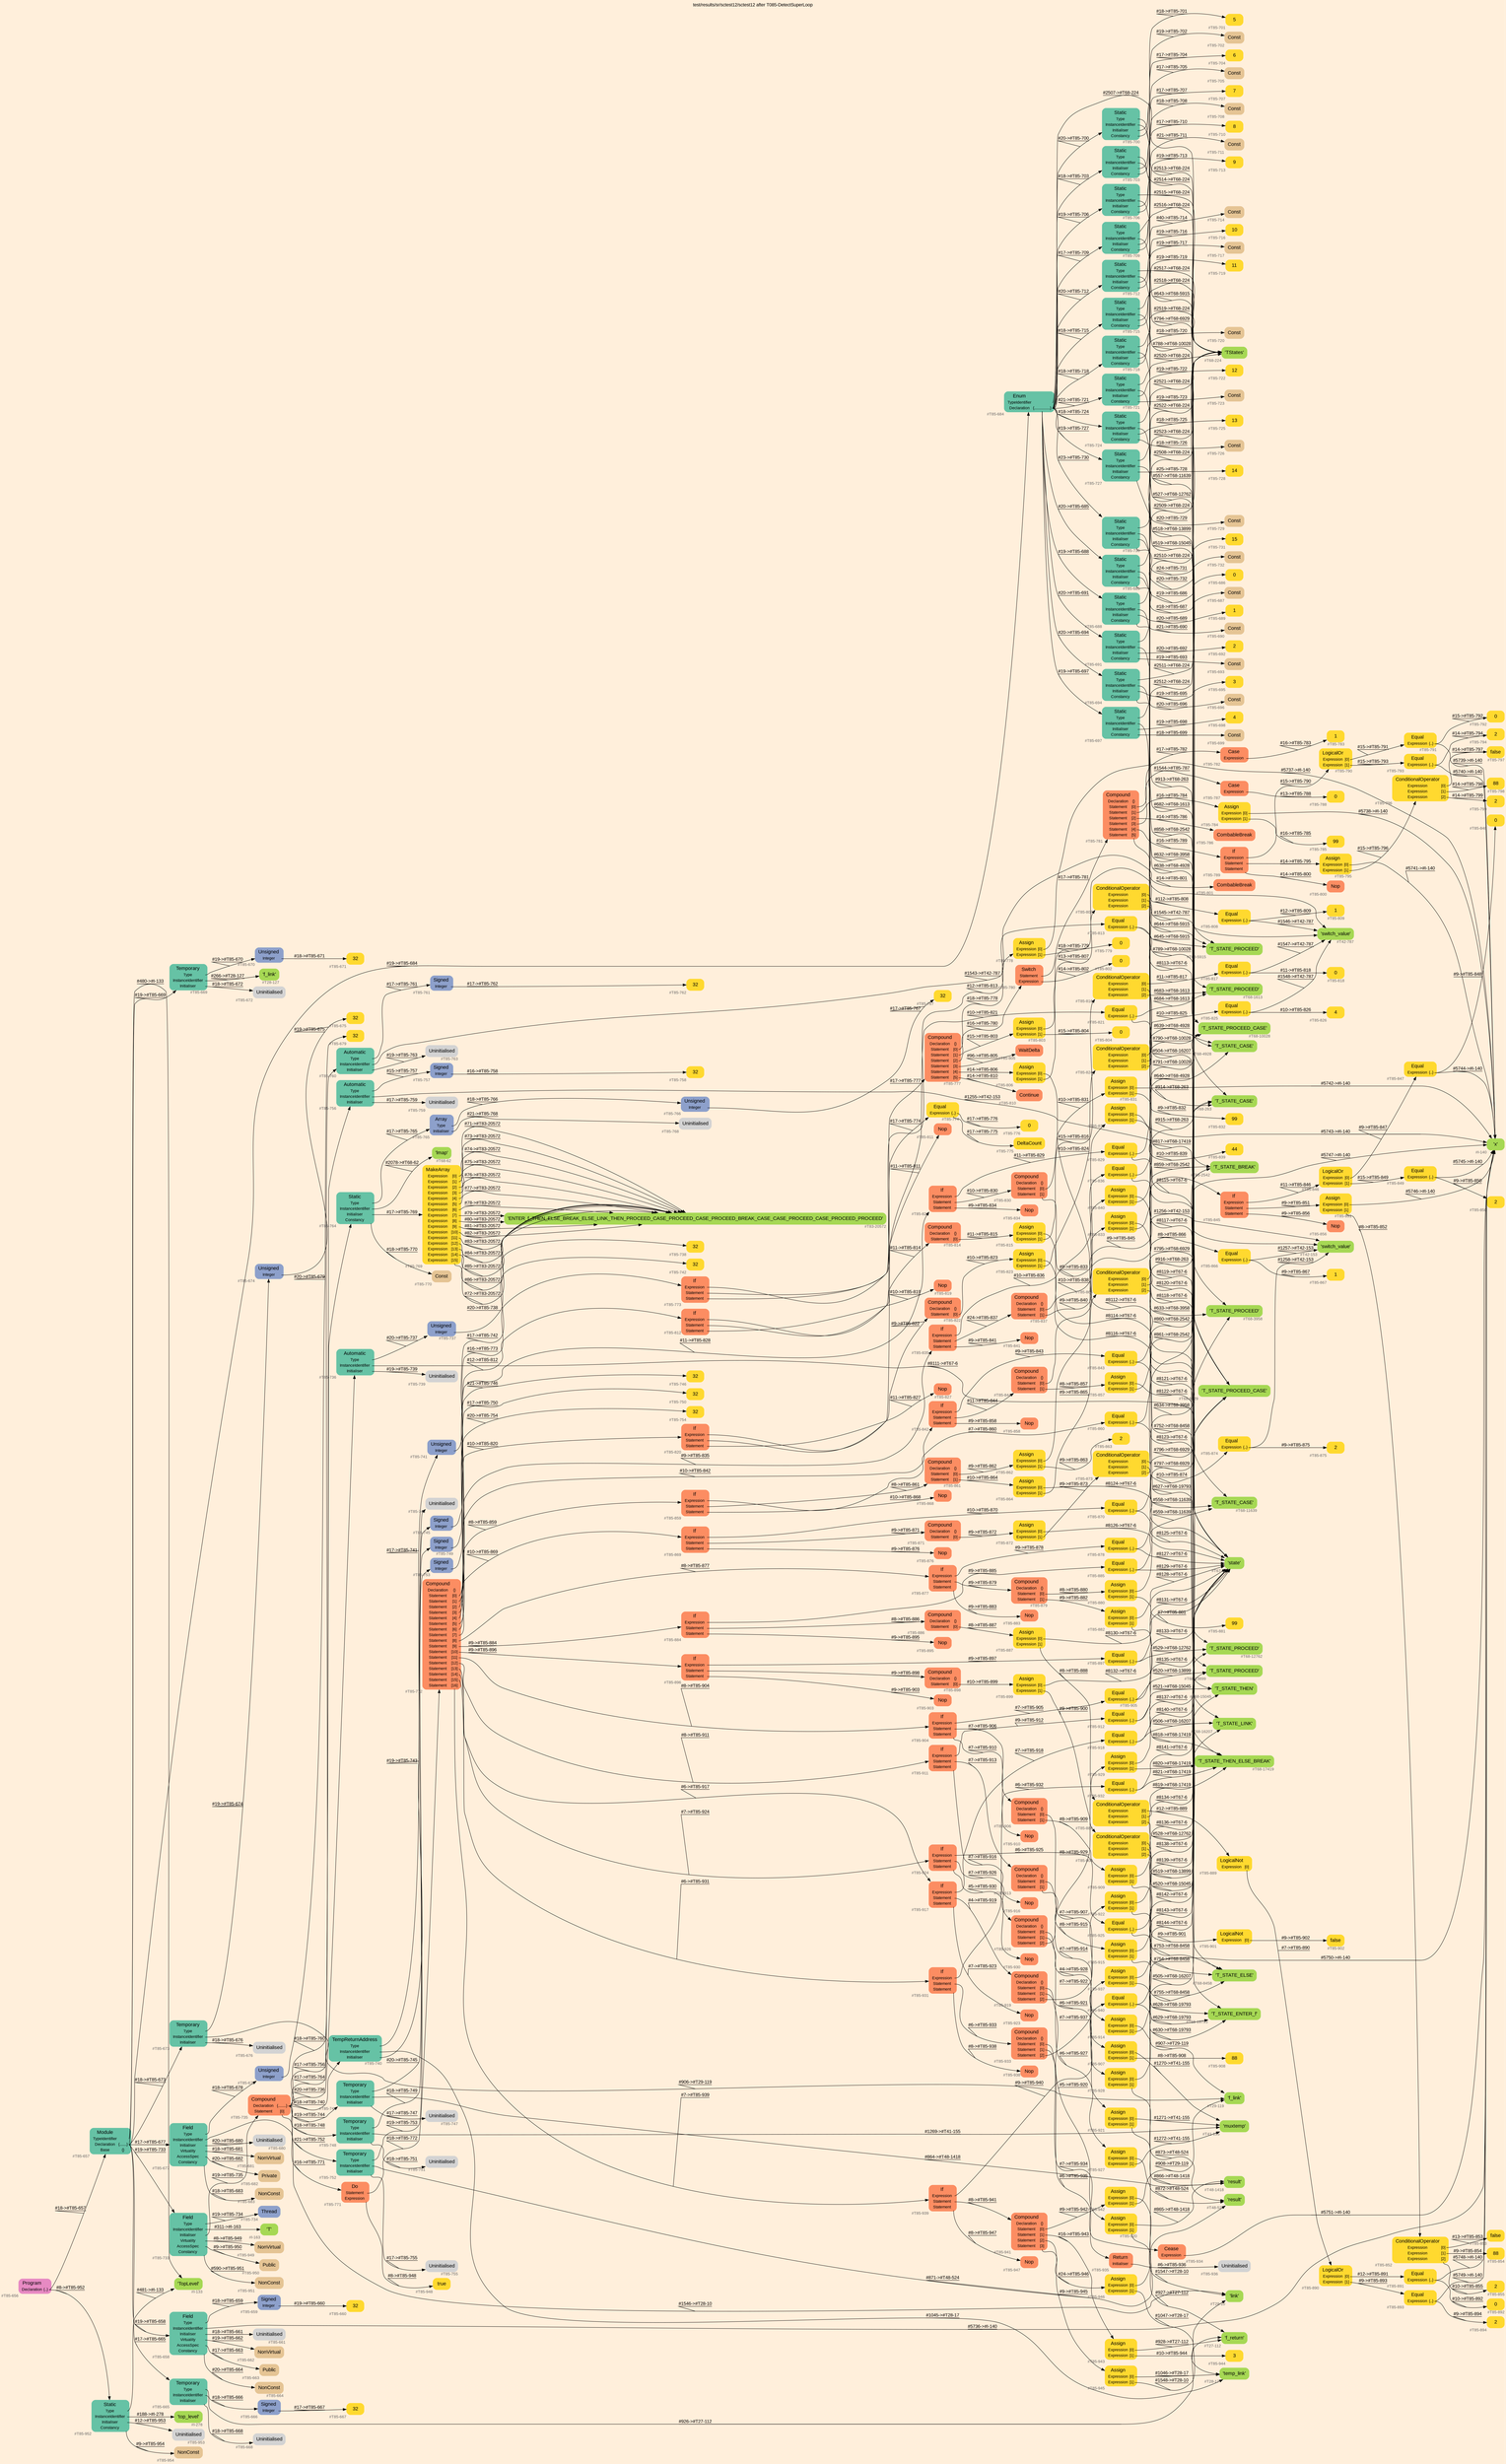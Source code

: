 digraph "test/results/sr/sctest12/sctest12 after T085-DetectSuperLoop" {
label = "test/results/sr/sctest12/sctest12 after T085-DetectSuperLoop"
labelloc = t
graph [
    rankdir = "LR"
    ranksep = 0.3
    bgcolor = antiquewhite1
    color = black
    fontcolor = black
    fontname = "Arial"
];
node [
    fontname = "Arial"
];
edge [
    fontname = "Arial"
];

// -------------------- node figure --------------------
// -------- block #T85-656 ----------
"#T85-656" [
    fillcolor = "/set28/4"
    xlabel = "#T85-656"
    fontsize = "12"
    fontcolor = grey40
    shape = "plaintext"
    label = <<TABLE BORDER="0" CELLBORDER="0" CELLSPACING="0">
     <TR><TD><FONT COLOR="black" POINT-SIZE="15">Program</FONT></TD></TR>
     <TR><TD><FONT COLOR="black" POINT-SIZE="12">Declaration</FONT></TD><TD PORT="port0"><FONT COLOR="black" POINT-SIZE="12">{..}</FONT></TD></TR>
    </TABLE>>
    style = "rounded,filled"
];

// -------- block #T85-657 ----------
"#T85-657" [
    fillcolor = "/set28/1"
    xlabel = "#T85-657"
    fontsize = "12"
    fontcolor = grey40
    shape = "plaintext"
    label = <<TABLE BORDER="0" CELLBORDER="0" CELLSPACING="0">
     <TR><TD><FONT COLOR="black" POINT-SIZE="15">Module</FONT></TD></TR>
     <TR><TD><FONT COLOR="black" POINT-SIZE="12">TypeIdentifier</FONT></TD><TD PORT="port0"></TD></TR>
     <TR><TD><FONT COLOR="black" POINT-SIZE="12">Declaration</FONT></TD><TD PORT="port1"><FONT COLOR="black" POINT-SIZE="12">{.......}</FONT></TD></TR>
     <TR><TD><FONT COLOR="black" POINT-SIZE="12">Base</FONT></TD><TD PORT="port2"><FONT COLOR="black" POINT-SIZE="12">{}</FONT></TD></TR>
    </TABLE>>
    style = "rounded,filled"
];

// -------- block #I-133 ----------
"#I-133" [
    fillcolor = "/set28/5"
    xlabel = "#I-133"
    fontsize = "12"
    fontcolor = grey40
    shape = "plaintext"
    label = <<TABLE BORDER="0" CELLBORDER="0" CELLSPACING="0">
     <TR><TD><FONT COLOR="black" POINT-SIZE="15">'TopLevel'</FONT></TD></TR>
    </TABLE>>
    style = "rounded,filled"
];

// -------- block #T85-658 ----------
"#T85-658" [
    fillcolor = "/set28/1"
    xlabel = "#T85-658"
    fontsize = "12"
    fontcolor = grey40
    shape = "plaintext"
    label = <<TABLE BORDER="0" CELLBORDER="0" CELLSPACING="0">
     <TR><TD><FONT COLOR="black" POINT-SIZE="15">Field</FONT></TD></TR>
     <TR><TD><FONT COLOR="black" POINT-SIZE="12">Type</FONT></TD><TD PORT="port0"></TD></TR>
     <TR><TD><FONT COLOR="black" POINT-SIZE="12">InstanceIdentifier</FONT></TD><TD PORT="port1"></TD></TR>
     <TR><TD><FONT COLOR="black" POINT-SIZE="12">Initialiser</FONT></TD><TD PORT="port2"></TD></TR>
     <TR><TD><FONT COLOR="black" POINT-SIZE="12">Virtuality</FONT></TD><TD PORT="port3"></TD></TR>
     <TR><TD><FONT COLOR="black" POINT-SIZE="12">AccessSpec</FONT></TD><TD PORT="port4"></TD></TR>
     <TR><TD><FONT COLOR="black" POINT-SIZE="12">Constancy</FONT></TD><TD PORT="port5"></TD></TR>
    </TABLE>>
    style = "rounded,filled"
];

// -------- block #T85-659 ----------
"#T85-659" [
    fillcolor = "/set28/3"
    xlabel = "#T85-659"
    fontsize = "12"
    fontcolor = grey40
    shape = "plaintext"
    label = <<TABLE BORDER="0" CELLBORDER="0" CELLSPACING="0">
     <TR><TD><FONT COLOR="black" POINT-SIZE="15">Signed</FONT></TD></TR>
     <TR><TD><FONT COLOR="black" POINT-SIZE="12">Integer</FONT></TD><TD PORT="port0"></TD></TR>
    </TABLE>>
    style = "rounded,filled"
];

// -------- block #T85-660 ----------
"#T85-660" [
    fillcolor = "/set28/6"
    xlabel = "#T85-660"
    fontsize = "12"
    fontcolor = grey40
    shape = "plaintext"
    label = <<TABLE BORDER="0" CELLBORDER="0" CELLSPACING="0">
     <TR><TD><FONT COLOR="black" POINT-SIZE="15">32</FONT></TD></TR>
    </TABLE>>
    style = "rounded,filled"
];

// -------- block #I-140 ----------
"#I-140" [
    fillcolor = "/set28/5"
    xlabel = "#I-140"
    fontsize = "12"
    fontcolor = grey40
    shape = "plaintext"
    label = <<TABLE BORDER="0" CELLBORDER="0" CELLSPACING="0">
     <TR><TD><FONT COLOR="black" POINT-SIZE="15">'x'</FONT></TD></TR>
    </TABLE>>
    style = "rounded,filled"
];

// -------- block #T85-661 ----------
"#T85-661" [
    xlabel = "#T85-661"
    fontsize = "12"
    fontcolor = grey40
    shape = "plaintext"
    label = <<TABLE BORDER="0" CELLBORDER="0" CELLSPACING="0">
     <TR><TD><FONT COLOR="black" POINT-SIZE="15">Uninitialised</FONT></TD></TR>
    </TABLE>>
    style = "rounded,filled"
];

// -------- block #T85-662 ----------
"#T85-662" [
    fillcolor = "/set28/7"
    xlabel = "#T85-662"
    fontsize = "12"
    fontcolor = grey40
    shape = "plaintext"
    label = <<TABLE BORDER="0" CELLBORDER="0" CELLSPACING="0">
     <TR><TD><FONT COLOR="black" POINT-SIZE="15">NonVirtual</FONT></TD></TR>
    </TABLE>>
    style = "rounded,filled"
];

// -------- block #T85-663 ----------
"#T85-663" [
    fillcolor = "/set28/7"
    xlabel = "#T85-663"
    fontsize = "12"
    fontcolor = grey40
    shape = "plaintext"
    label = <<TABLE BORDER="0" CELLBORDER="0" CELLSPACING="0">
     <TR><TD><FONT COLOR="black" POINT-SIZE="15">Public</FONT></TD></TR>
    </TABLE>>
    style = "rounded,filled"
];

// -------- block #T85-664 ----------
"#T85-664" [
    fillcolor = "/set28/7"
    xlabel = "#T85-664"
    fontsize = "12"
    fontcolor = grey40
    shape = "plaintext"
    label = <<TABLE BORDER="0" CELLBORDER="0" CELLSPACING="0">
     <TR><TD><FONT COLOR="black" POINT-SIZE="15">NonConst</FONT></TD></TR>
    </TABLE>>
    style = "rounded,filled"
];

// -------- block #T85-665 ----------
"#T85-665" [
    fillcolor = "/set28/1"
    xlabel = "#T85-665"
    fontsize = "12"
    fontcolor = grey40
    shape = "plaintext"
    label = <<TABLE BORDER="0" CELLBORDER="0" CELLSPACING="0">
     <TR><TD><FONT COLOR="black" POINT-SIZE="15">Temporary</FONT></TD></TR>
     <TR><TD><FONT COLOR="black" POINT-SIZE="12">Type</FONT></TD><TD PORT="port0"></TD></TR>
     <TR><TD><FONT COLOR="black" POINT-SIZE="12">InstanceIdentifier</FONT></TD><TD PORT="port1"></TD></TR>
     <TR><TD><FONT COLOR="black" POINT-SIZE="12">Initialiser</FONT></TD><TD PORT="port2"></TD></TR>
    </TABLE>>
    style = "rounded,filled"
];

// -------- block #T85-666 ----------
"#T85-666" [
    fillcolor = "/set28/3"
    xlabel = "#T85-666"
    fontsize = "12"
    fontcolor = grey40
    shape = "plaintext"
    label = <<TABLE BORDER="0" CELLBORDER="0" CELLSPACING="0">
     <TR><TD><FONT COLOR="black" POINT-SIZE="15">Signed</FONT></TD></TR>
     <TR><TD><FONT COLOR="black" POINT-SIZE="12">Integer</FONT></TD><TD PORT="port0"></TD></TR>
    </TABLE>>
    style = "rounded,filled"
];

// -------- block #T85-667 ----------
"#T85-667" [
    fillcolor = "/set28/6"
    xlabel = "#T85-667"
    fontsize = "12"
    fontcolor = grey40
    shape = "plaintext"
    label = <<TABLE BORDER="0" CELLBORDER="0" CELLSPACING="0">
     <TR><TD><FONT COLOR="black" POINT-SIZE="15">32</FONT></TD></TR>
    </TABLE>>
    style = "rounded,filled"
];

// -------- block #T27-112 ----------
"#T27-112" [
    fillcolor = "/set28/5"
    xlabel = "#T27-112"
    fontsize = "12"
    fontcolor = grey40
    shape = "plaintext"
    label = <<TABLE BORDER="0" CELLBORDER="0" CELLSPACING="0">
     <TR><TD><FONT COLOR="black" POINT-SIZE="15">'f_return'</FONT></TD></TR>
    </TABLE>>
    style = "rounded,filled"
];

// -------- block #T85-668 ----------
"#T85-668" [
    xlabel = "#T85-668"
    fontsize = "12"
    fontcolor = grey40
    shape = "plaintext"
    label = <<TABLE BORDER="0" CELLBORDER="0" CELLSPACING="0">
     <TR><TD><FONT COLOR="black" POINT-SIZE="15">Uninitialised</FONT></TD></TR>
    </TABLE>>
    style = "rounded,filled"
];

// -------- block #T85-669 ----------
"#T85-669" [
    fillcolor = "/set28/1"
    xlabel = "#T85-669"
    fontsize = "12"
    fontcolor = grey40
    shape = "plaintext"
    label = <<TABLE BORDER="0" CELLBORDER="0" CELLSPACING="0">
     <TR><TD><FONT COLOR="black" POINT-SIZE="15">Temporary</FONT></TD></TR>
     <TR><TD><FONT COLOR="black" POINT-SIZE="12">Type</FONT></TD><TD PORT="port0"></TD></TR>
     <TR><TD><FONT COLOR="black" POINT-SIZE="12">InstanceIdentifier</FONT></TD><TD PORT="port1"></TD></TR>
     <TR><TD><FONT COLOR="black" POINT-SIZE="12">Initialiser</FONT></TD><TD PORT="port2"></TD></TR>
    </TABLE>>
    style = "rounded,filled"
];

// -------- block #T85-670 ----------
"#T85-670" [
    fillcolor = "/set28/3"
    xlabel = "#T85-670"
    fontsize = "12"
    fontcolor = grey40
    shape = "plaintext"
    label = <<TABLE BORDER="0" CELLBORDER="0" CELLSPACING="0">
     <TR><TD><FONT COLOR="black" POINT-SIZE="15">Unsigned</FONT></TD></TR>
     <TR><TD><FONT COLOR="black" POINT-SIZE="12">Integer</FONT></TD><TD PORT="port0"></TD></TR>
    </TABLE>>
    style = "rounded,filled"
];

// -------- block #T85-671 ----------
"#T85-671" [
    fillcolor = "/set28/6"
    xlabel = "#T85-671"
    fontsize = "12"
    fontcolor = grey40
    shape = "plaintext"
    label = <<TABLE BORDER="0" CELLBORDER="0" CELLSPACING="0">
     <TR><TD><FONT COLOR="black" POINT-SIZE="15">32</FONT></TD></TR>
    </TABLE>>
    style = "rounded,filled"
];

// -------- block #T28-127 ----------
"#T28-127" [
    fillcolor = "/set28/5"
    xlabel = "#T28-127"
    fontsize = "12"
    fontcolor = grey40
    shape = "plaintext"
    label = <<TABLE BORDER="0" CELLBORDER="0" CELLSPACING="0">
     <TR><TD><FONT COLOR="black" POINT-SIZE="15">'f_link'</FONT></TD></TR>
    </TABLE>>
    style = "rounded,filled"
];

// -------- block #T85-672 ----------
"#T85-672" [
    xlabel = "#T85-672"
    fontsize = "12"
    fontcolor = grey40
    shape = "plaintext"
    label = <<TABLE BORDER="0" CELLBORDER="0" CELLSPACING="0">
     <TR><TD><FONT COLOR="black" POINT-SIZE="15">Uninitialised</FONT></TD></TR>
    </TABLE>>
    style = "rounded,filled"
];

// -------- block #T85-673 ----------
"#T85-673" [
    fillcolor = "/set28/1"
    xlabel = "#T85-673"
    fontsize = "12"
    fontcolor = grey40
    shape = "plaintext"
    label = <<TABLE BORDER="0" CELLBORDER="0" CELLSPACING="0">
     <TR><TD><FONT COLOR="black" POINT-SIZE="15">Temporary</FONT></TD></TR>
     <TR><TD><FONT COLOR="black" POINT-SIZE="12">Type</FONT></TD><TD PORT="port0"></TD></TR>
     <TR><TD><FONT COLOR="black" POINT-SIZE="12">InstanceIdentifier</FONT></TD><TD PORT="port1"></TD></TR>
     <TR><TD><FONT COLOR="black" POINT-SIZE="12">Initialiser</FONT></TD><TD PORT="port2"></TD></TR>
    </TABLE>>
    style = "rounded,filled"
];

// -------- block #T85-674 ----------
"#T85-674" [
    fillcolor = "/set28/3"
    xlabel = "#T85-674"
    fontsize = "12"
    fontcolor = grey40
    shape = "plaintext"
    label = <<TABLE BORDER="0" CELLBORDER="0" CELLSPACING="0">
     <TR><TD><FONT COLOR="black" POINT-SIZE="15">Unsigned</FONT></TD></TR>
     <TR><TD><FONT COLOR="black" POINT-SIZE="12">Integer</FONT></TD><TD PORT="port0"></TD></TR>
    </TABLE>>
    style = "rounded,filled"
];

// -------- block #T85-675 ----------
"#T85-675" [
    fillcolor = "/set28/6"
    xlabel = "#T85-675"
    fontsize = "12"
    fontcolor = grey40
    shape = "plaintext"
    label = <<TABLE BORDER="0" CELLBORDER="0" CELLSPACING="0">
     <TR><TD><FONT COLOR="black" POINT-SIZE="15">32</FONT></TD></TR>
    </TABLE>>
    style = "rounded,filled"
];

// -------- block #T29-119 ----------
"#T29-119" [
    fillcolor = "/set28/5"
    xlabel = "#T29-119"
    fontsize = "12"
    fontcolor = grey40
    shape = "plaintext"
    label = <<TABLE BORDER="0" CELLBORDER="0" CELLSPACING="0">
     <TR><TD><FONT COLOR="black" POINT-SIZE="15">'f_link'</FONT></TD></TR>
    </TABLE>>
    style = "rounded,filled"
];

// -------- block #T85-676 ----------
"#T85-676" [
    xlabel = "#T85-676"
    fontsize = "12"
    fontcolor = grey40
    shape = "plaintext"
    label = <<TABLE BORDER="0" CELLBORDER="0" CELLSPACING="0">
     <TR><TD><FONT COLOR="black" POINT-SIZE="15">Uninitialised</FONT></TD></TR>
    </TABLE>>
    style = "rounded,filled"
];

// -------- block #T85-677 ----------
"#T85-677" [
    fillcolor = "/set28/1"
    xlabel = "#T85-677"
    fontsize = "12"
    fontcolor = grey40
    shape = "plaintext"
    label = <<TABLE BORDER="0" CELLBORDER="0" CELLSPACING="0">
     <TR><TD><FONT COLOR="black" POINT-SIZE="15">Field</FONT></TD></TR>
     <TR><TD><FONT COLOR="black" POINT-SIZE="12">Type</FONT></TD><TD PORT="port0"></TD></TR>
     <TR><TD><FONT COLOR="black" POINT-SIZE="12">InstanceIdentifier</FONT></TD><TD PORT="port1"></TD></TR>
     <TR><TD><FONT COLOR="black" POINT-SIZE="12">Initialiser</FONT></TD><TD PORT="port2"></TD></TR>
     <TR><TD><FONT COLOR="black" POINT-SIZE="12">Virtuality</FONT></TD><TD PORT="port3"></TD></TR>
     <TR><TD><FONT COLOR="black" POINT-SIZE="12">AccessSpec</FONT></TD><TD PORT="port4"></TD></TR>
     <TR><TD><FONT COLOR="black" POINT-SIZE="12">Constancy</FONT></TD><TD PORT="port5"></TD></TR>
    </TABLE>>
    style = "rounded,filled"
];

// -------- block #T85-678 ----------
"#T85-678" [
    fillcolor = "/set28/3"
    xlabel = "#T85-678"
    fontsize = "12"
    fontcolor = grey40
    shape = "plaintext"
    label = <<TABLE BORDER="0" CELLBORDER="0" CELLSPACING="0">
     <TR><TD><FONT COLOR="black" POINT-SIZE="15">Unsigned</FONT></TD></TR>
     <TR><TD><FONT COLOR="black" POINT-SIZE="12">Integer</FONT></TD><TD PORT="port0"></TD></TR>
    </TABLE>>
    style = "rounded,filled"
];

// -------- block #T85-679 ----------
"#T85-679" [
    fillcolor = "/set28/6"
    xlabel = "#T85-679"
    fontsize = "12"
    fontcolor = grey40
    shape = "plaintext"
    label = <<TABLE BORDER="0" CELLBORDER="0" CELLSPACING="0">
     <TR><TD><FONT COLOR="black" POINT-SIZE="15">32</FONT></TD></TR>
    </TABLE>>
    style = "rounded,filled"
];

// -------- block #T28-10 ----------
"#T28-10" [
    fillcolor = "/set28/5"
    xlabel = "#T28-10"
    fontsize = "12"
    fontcolor = grey40
    shape = "plaintext"
    label = <<TABLE BORDER="0" CELLBORDER="0" CELLSPACING="0">
     <TR><TD><FONT COLOR="black" POINT-SIZE="15">'link'</FONT></TD></TR>
    </TABLE>>
    style = "rounded,filled"
];

// -------- block #T85-680 ----------
"#T85-680" [
    xlabel = "#T85-680"
    fontsize = "12"
    fontcolor = grey40
    shape = "plaintext"
    label = <<TABLE BORDER="0" CELLBORDER="0" CELLSPACING="0">
     <TR><TD><FONT COLOR="black" POINT-SIZE="15">Uninitialised</FONT></TD></TR>
    </TABLE>>
    style = "rounded,filled"
];

// -------- block #T85-681 ----------
"#T85-681" [
    fillcolor = "/set28/7"
    xlabel = "#T85-681"
    fontsize = "12"
    fontcolor = grey40
    shape = "plaintext"
    label = <<TABLE BORDER="0" CELLBORDER="0" CELLSPACING="0">
     <TR><TD><FONT COLOR="black" POINT-SIZE="15">NonVirtual</FONT></TD></TR>
    </TABLE>>
    style = "rounded,filled"
];

// -------- block #T85-682 ----------
"#T85-682" [
    fillcolor = "/set28/7"
    xlabel = "#T85-682"
    fontsize = "12"
    fontcolor = grey40
    shape = "plaintext"
    label = <<TABLE BORDER="0" CELLBORDER="0" CELLSPACING="0">
     <TR><TD><FONT COLOR="black" POINT-SIZE="15">Private</FONT></TD></TR>
    </TABLE>>
    style = "rounded,filled"
];

// -------- block #T85-683 ----------
"#T85-683" [
    fillcolor = "/set28/7"
    xlabel = "#T85-683"
    fontsize = "12"
    fontcolor = grey40
    shape = "plaintext"
    label = <<TABLE BORDER="0" CELLBORDER="0" CELLSPACING="0">
     <TR><TD><FONT COLOR="black" POINT-SIZE="15">NonConst</FONT></TD></TR>
    </TABLE>>
    style = "rounded,filled"
];

// -------- block #T85-684 ----------
"#T85-684" [
    fillcolor = "/set28/1"
    xlabel = "#T85-684"
    fontsize = "12"
    fontcolor = grey40
    shape = "plaintext"
    label = <<TABLE BORDER="0" CELLBORDER="0" CELLSPACING="0">
     <TR><TD><FONT COLOR="black" POINT-SIZE="15">Enum</FONT></TD></TR>
     <TR><TD><FONT COLOR="black" POINT-SIZE="12">TypeIdentifier</FONT></TD><TD PORT="port0"></TD></TR>
     <TR><TD><FONT COLOR="black" POINT-SIZE="12">Declaration</FONT></TD><TD PORT="port1"><FONT COLOR="black" POINT-SIZE="12">{................}</FONT></TD></TR>
    </TABLE>>
    style = "rounded,filled"
];

// -------- block #T68-224 ----------
"#T68-224" [
    fillcolor = "/set28/5"
    xlabel = "#T68-224"
    fontsize = "12"
    fontcolor = grey40
    shape = "plaintext"
    label = <<TABLE BORDER="0" CELLBORDER="0" CELLSPACING="0">
     <TR><TD><FONT COLOR="black" POINT-SIZE="15">'TStates'</FONT></TD></TR>
    </TABLE>>
    style = "rounded,filled"
];

// -------- block #T85-685 ----------
"#T85-685" [
    fillcolor = "/set28/1"
    xlabel = "#T85-685"
    fontsize = "12"
    fontcolor = grey40
    shape = "plaintext"
    label = <<TABLE BORDER="0" CELLBORDER="0" CELLSPACING="0">
     <TR><TD><FONT COLOR="black" POINT-SIZE="15">Static</FONT></TD></TR>
     <TR><TD><FONT COLOR="black" POINT-SIZE="12">Type</FONT></TD><TD PORT="port0"></TD></TR>
     <TR><TD><FONT COLOR="black" POINT-SIZE="12">InstanceIdentifier</FONT></TD><TD PORT="port1"></TD></TR>
     <TR><TD><FONT COLOR="black" POINT-SIZE="12">Initialiser</FONT></TD><TD PORT="port2"></TD></TR>
     <TR><TD><FONT COLOR="black" POINT-SIZE="12">Constancy</FONT></TD><TD PORT="port3"></TD></TR>
    </TABLE>>
    style = "rounded,filled"
];

// -------- block #T68-263 ----------
"#T68-263" [
    fillcolor = "/set28/5"
    xlabel = "#T68-263"
    fontsize = "12"
    fontcolor = grey40
    shape = "plaintext"
    label = <<TABLE BORDER="0" CELLBORDER="0" CELLSPACING="0">
     <TR><TD><FONT COLOR="black" POINT-SIZE="15">'T_STATE_CASE'</FONT></TD></TR>
    </TABLE>>
    style = "rounded,filled"
];

// -------- block #T85-686 ----------
"#T85-686" [
    fillcolor = "/set28/6"
    xlabel = "#T85-686"
    fontsize = "12"
    fontcolor = grey40
    shape = "plaintext"
    label = <<TABLE BORDER="0" CELLBORDER="0" CELLSPACING="0">
     <TR><TD><FONT COLOR="black" POINT-SIZE="15">0</FONT></TD></TR>
    </TABLE>>
    style = "rounded,filled"
];

// -------- block #T85-687 ----------
"#T85-687" [
    fillcolor = "/set28/7"
    xlabel = "#T85-687"
    fontsize = "12"
    fontcolor = grey40
    shape = "plaintext"
    label = <<TABLE BORDER="0" CELLBORDER="0" CELLSPACING="0">
     <TR><TD><FONT COLOR="black" POINT-SIZE="15">Const</FONT></TD></TR>
    </TABLE>>
    style = "rounded,filled"
];

// -------- block #T85-688 ----------
"#T85-688" [
    fillcolor = "/set28/1"
    xlabel = "#T85-688"
    fontsize = "12"
    fontcolor = grey40
    shape = "plaintext"
    label = <<TABLE BORDER="0" CELLBORDER="0" CELLSPACING="0">
     <TR><TD><FONT COLOR="black" POINT-SIZE="15">Static</FONT></TD></TR>
     <TR><TD><FONT COLOR="black" POINT-SIZE="12">Type</FONT></TD><TD PORT="port0"></TD></TR>
     <TR><TD><FONT COLOR="black" POINT-SIZE="12">InstanceIdentifier</FONT></TD><TD PORT="port1"></TD></TR>
     <TR><TD><FONT COLOR="black" POINT-SIZE="12">Initialiser</FONT></TD><TD PORT="port2"></TD></TR>
     <TR><TD><FONT COLOR="black" POINT-SIZE="12">Constancy</FONT></TD><TD PORT="port3"></TD></TR>
    </TABLE>>
    style = "rounded,filled"
];

// -------- block #T68-1613 ----------
"#T68-1613" [
    fillcolor = "/set28/5"
    xlabel = "#T68-1613"
    fontsize = "12"
    fontcolor = grey40
    shape = "plaintext"
    label = <<TABLE BORDER="0" CELLBORDER="0" CELLSPACING="0">
     <TR><TD><FONT COLOR="black" POINT-SIZE="15">'T_STATE_PROCEED'</FONT></TD></TR>
    </TABLE>>
    style = "rounded,filled"
];

// -------- block #T85-689 ----------
"#T85-689" [
    fillcolor = "/set28/6"
    xlabel = "#T85-689"
    fontsize = "12"
    fontcolor = grey40
    shape = "plaintext"
    label = <<TABLE BORDER="0" CELLBORDER="0" CELLSPACING="0">
     <TR><TD><FONT COLOR="black" POINT-SIZE="15">1</FONT></TD></TR>
    </TABLE>>
    style = "rounded,filled"
];

// -------- block #T85-690 ----------
"#T85-690" [
    fillcolor = "/set28/7"
    xlabel = "#T85-690"
    fontsize = "12"
    fontcolor = grey40
    shape = "plaintext"
    label = <<TABLE BORDER="0" CELLBORDER="0" CELLSPACING="0">
     <TR><TD><FONT COLOR="black" POINT-SIZE="15">Const</FONT></TD></TR>
    </TABLE>>
    style = "rounded,filled"
];

// -------- block #T85-691 ----------
"#T85-691" [
    fillcolor = "/set28/1"
    xlabel = "#T85-691"
    fontsize = "12"
    fontcolor = grey40
    shape = "plaintext"
    label = <<TABLE BORDER="0" CELLBORDER="0" CELLSPACING="0">
     <TR><TD><FONT COLOR="black" POINT-SIZE="15">Static</FONT></TD></TR>
     <TR><TD><FONT COLOR="black" POINT-SIZE="12">Type</FONT></TD><TD PORT="port0"></TD></TR>
     <TR><TD><FONT COLOR="black" POINT-SIZE="12">InstanceIdentifier</FONT></TD><TD PORT="port1"></TD></TR>
     <TR><TD><FONT COLOR="black" POINT-SIZE="12">Initialiser</FONT></TD><TD PORT="port2"></TD></TR>
     <TR><TD><FONT COLOR="black" POINT-SIZE="12">Constancy</FONT></TD><TD PORT="port3"></TD></TR>
    </TABLE>>
    style = "rounded,filled"
];

// -------- block #T68-2542 ----------
"#T68-2542" [
    fillcolor = "/set28/5"
    xlabel = "#T68-2542"
    fontsize = "12"
    fontcolor = grey40
    shape = "plaintext"
    label = <<TABLE BORDER="0" CELLBORDER="0" CELLSPACING="0">
     <TR><TD><FONT COLOR="black" POINT-SIZE="15">'T_STATE_BREAK'</FONT></TD></TR>
    </TABLE>>
    style = "rounded,filled"
];

// -------- block #T85-692 ----------
"#T85-692" [
    fillcolor = "/set28/6"
    xlabel = "#T85-692"
    fontsize = "12"
    fontcolor = grey40
    shape = "plaintext"
    label = <<TABLE BORDER="0" CELLBORDER="0" CELLSPACING="0">
     <TR><TD><FONT COLOR="black" POINT-SIZE="15">2</FONT></TD></TR>
    </TABLE>>
    style = "rounded,filled"
];

// -------- block #T85-693 ----------
"#T85-693" [
    fillcolor = "/set28/7"
    xlabel = "#T85-693"
    fontsize = "12"
    fontcolor = grey40
    shape = "plaintext"
    label = <<TABLE BORDER="0" CELLBORDER="0" CELLSPACING="0">
     <TR><TD><FONT COLOR="black" POINT-SIZE="15">Const</FONT></TD></TR>
    </TABLE>>
    style = "rounded,filled"
];

// -------- block #T85-694 ----------
"#T85-694" [
    fillcolor = "/set28/1"
    xlabel = "#T85-694"
    fontsize = "12"
    fontcolor = grey40
    shape = "plaintext"
    label = <<TABLE BORDER="0" CELLBORDER="0" CELLSPACING="0">
     <TR><TD><FONT COLOR="black" POINT-SIZE="15">Static</FONT></TD></TR>
     <TR><TD><FONT COLOR="black" POINT-SIZE="12">Type</FONT></TD><TD PORT="port0"></TD></TR>
     <TR><TD><FONT COLOR="black" POINT-SIZE="12">InstanceIdentifier</FONT></TD><TD PORT="port1"></TD></TR>
     <TR><TD><FONT COLOR="black" POINT-SIZE="12">Initialiser</FONT></TD><TD PORT="port2"></TD></TR>
     <TR><TD><FONT COLOR="black" POINT-SIZE="12">Constancy</FONT></TD><TD PORT="port3"></TD></TR>
    </TABLE>>
    style = "rounded,filled"
];

// -------- block #T68-3958 ----------
"#T68-3958" [
    fillcolor = "/set28/5"
    xlabel = "#T68-3958"
    fontsize = "12"
    fontcolor = grey40
    shape = "plaintext"
    label = <<TABLE BORDER="0" CELLBORDER="0" CELLSPACING="0">
     <TR><TD><FONT COLOR="black" POINT-SIZE="15">'T_STATE_PROCEED'</FONT></TD></TR>
    </TABLE>>
    style = "rounded,filled"
];

// -------- block #T85-695 ----------
"#T85-695" [
    fillcolor = "/set28/6"
    xlabel = "#T85-695"
    fontsize = "12"
    fontcolor = grey40
    shape = "plaintext"
    label = <<TABLE BORDER="0" CELLBORDER="0" CELLSPACING="0">
     <TR><TD><FONT COLOR="black" POINT-SIZE="15">3</FONT></TD></TR>
    </TABLE>>
    style = "rounded,filled"
];

// -------- block #T85-696 ----------
"#T85-696" [
    fillcolor = "/set28/7"
    xlabel = "#T85-696"
    fontsize = "12"
    fontcolor = grey40
    shape = "plaintext"
    label = <<TABLE BORDER="0" CELLBORDER="0" CELLSPACING="0">
     <TR><TD><FONT COLOR="black" POINT-SIZE="15">Const</FONT></TD></TR>
    </TABLE>>
    style = "rounded,filled"
];

// -------- block #T85-697 ----------
"#T85-697" [
    fillcolor = "/set28/1"
    xlabel = "#T85-697"
    fontsize = "12"
    fontcolor = grey40
    shape = "plaintext"
    label = <<TABLE BORDER="0" CELLBORDER="0" CELLSPACING="0">
     <TR><TD><FONT COLOR="black" POINT-SIZE="15">Static</FONT></TD></TR>
     <TR><TD><FONT COLOR="black" POINT-SIZE="12">Type</FONT></TD><TD PORT="port0"></TD></TR>
     <TR><TD><FONT COLOR="black" POINT-SIZE="12">InstanceIdentifier</FONT></TD><TD PORT="port1"></TD></TR>
     <TR><TD><FONT COLOR="black" POINT-SIZE="12">Initialiser</FONT></TD><TD PORT="port2"></TD></TR>
     <TR><TD><FONT COLOR="black" POINT-SIZE="12">Constancy</FONT></TD><TD PORT="port3"></TD></TR>
    </TABLE>>
    style = "rounded,filled"
];

// -------- block #T68-4928 ----------
"#T68-4928" [
    fillcolor = "/set28/5"
    xlabel = "#T68-4928"
    fontsize = "12"
    fontcolor = grey40
    shape = "plaintext"
    label = <<TABLE BORDER="0" CELLBORDER="0" CELLSPACING="0">
     <TR><TD><FONT COLOR="black" POINT-SIZE="15">'T_STATE_CASE'</FONT></TD></TR>
    </TABLE>>
    style = "rounded,filled"
];

// -------- block #T85-698 ----------
"#T85-698" [
    fillcolor = "/set28/6"
    xlabel = "#T85-698"
    fontsize = "12"
    fontcolor = grey40
    shape = "plaintext"
    label = <<TABLE BORDER="0" CELLBORDER="0" CELLSPACING="0">
     <TR><TD><FONT COLOR="black" POINT-SIZE="15">4</FONT></TD></TR>
    </TABLE>>
    style = "rounded,filled"
];

// -------- block #T85-699 ----------
"#T85-699" [
    fillcolor = "/set28/7"
    xlabel = "#T85-699"
    fontsize = "12"
    fontcolor = grey40
    shape = "plaintext"
    label = <<TABLE BORDER="0" CELLBORDER="0" CELLSPACING="0">
     <TR><TD><FONT COLOR="black" POINT-SIZE="15">Const</FONT></TD></TR>
    </TABLE>>
    style = "rounded,filled"
];

// -------- block #T85-700 ----------
"#T85-700" [
    fillcolor = "/set28/1"
    xlabel = "#T85-700"
    fontsize = "12"
    fontcolor = grey40
    shape = "plaintext"
    label = <<TABLE BORDER="0" CELLBORDER="0" CELLSPACING="0">
     <TR><TD><FONT COLOR="black" POINT-SIZE="15">Static</FONT></TD></TR>
     <TR><TD><FONT COLOR="black" POINT-SIZE="12">Type</FONT></TD><TD PORT="port0"></TD></TR>
     <TR><TD><FONT COLOR="black" POINT-SIZE="12">InstanceIdentifier</FONT></TD><TD PORT="port1"></TD></TR>
     <TR><TD><FONT COLOR="black" POINT-SIZE="12">Initialiser</FONT></TD><TD PORT="port2"></TD></TR>
     <TR><TD><FONT COLOR="black" POINT-SIZE="12">Constancy</FONT></TD><TD PORT="port3"></TD></TR>
    </TABLE>>
    style = "rounded,filled"
];

// -------- block #T68-5915 ----------
"#T68-5915" [
    fillcolor = "/set28/5"
    xlabel = "#T68-5915"
    fontsize = "12"
    fontcolor = grey40
    shape = "plaintext"
    label = <<TABLE BORDER="0" CELLBORDER="0" CELLSPACING="0">
     <TR><TD><FONT COLOR="black" POINT-SIZE="15">'T_STATE_PROCEED'</FONT></TD></TR>
    </TABLE>>
    style = "rounded,filled"
];

// -------- block #T85-701 ----------
"#T85-701" [
    fillcolor = "/set28/6"
    xlabel = "#T85-701"
    fontsize = "12"
    fontcolor = grey40
    shape = "plaintext"
    label = <<TABLE BORDER="0" CELLBORDER="0" CELLSPACING="0">
     <TR><TD><FONT COLOR="black" POINT-SIZE="15">5</FONT></TD></TR>
    </TABLE>>
    style = "rounded,filled"
];

// -------- block #T85-702 ----------
"#T85-702" [
    fillcolor = "/set28/7"
    xlabel = "#T85-702"
    fontsize = "12"
    fontcolor = grey40
    shape = "plaintext"
    label = <<TABLE BORDER="0" CELLBORDER="0" CELLSPACING="0">
     <TR><TD><FONT COLOR="black" POINT-SIZE="15">Const</FONT></TD></TR>
    </TABLE>>
    style = "rounded,filled"
];

// -------- block #T85-703 ----------
"#T85-703" [
    fillcolor = "/set28/1"
    xlabel = "#T85-703"
    fontsize = "12"
    fontcolor = grey40
    shape = "plaintext"
    label = <<TABLE BORDER="0" CELLBORDER="0" CELLSPACING="0">
     <TR><TD><FONT COLOR="black" POINT-SIZE="15">Static</FONT></TD></TR>
     <TR><TD><FONT COLOR="black" POINT-SIZE="12">Type</FONT></TD><TD PORT="port0"></TD></TR>
     <TR><TD><FONT COLOR="black" POINT-SIZE="12">InstanceIdentifier</FONT></TD><TD PORT="port1"></TD></TR>
     <TR><TD><FONT COLOR="black" POINT-SIZE="12">Initialiser</FONT></TD><TD PORT="port2"></TD></TR>
     <TR><TD><FONT COLOR="black" POINT-SIZE="12">Constancy</FONT></TD><TD PORT="port3"></TD></TR>
    </TABLE>>
    style = "rounded,filled"
];

// -------- block #T68-6929 ----------
"#T68-6929" [
    fillcolor = "/set28/5"
    xlabel = "#T68-6929"
    fontsize = "12"
    fontcolor = grey40
    shape = "plaintext"
    label = <<TABLE BORDER="0" CELLBORDER="0" CELLSPACING="0">
     <TR><TD><FONT COLOR="black" POINT-SIZE="15">'T_STATE_PROCEED_CASE'</FONT></TD></TR>
    </TABLE>>
    style = "rounded,filled"
];

// -------- block #T85-704 ----------
"#T85-704" [
    fillcolor = "/set28/6"
    xlabel = "#T85-704"
    fontsize = "12"
    fontcolor = grey40
    shape = "plaintext"
    label = <<TABLE BORDER="0" CELLBORDER="0" CELLSPACING="0">
     <TR><TD><FONT COLOR="black" POINT-SIZE="15">6</FONT></TD></TR>
    </TABLE>>
    style = "rounded,filled"
];

// -------- block #T85-705 ----------
"#T85-705" [
    fillcolor = "/set28/7"
    xlabel = "#T85-705"
    fontsize = "12"
    fontcolor = grey40
    shape = "plaintext"
    label = <<TABLE BORDER="0" CELLBORDER="0" CELLSPACING="0">
     <TR><TD><FONT COLOR="black" POINT-SIZE="15">Const</FONT></TD></TR>
    </TABLE>>
    style = "rounded,filled"
];

// -------- block #T85-706 ----------
"#T85-706" [
    fillcolor = "/set28/1"
    xlabel = "#T85-706"
    fontsize = "12"
    fontcolor = grey40
    shape = "plaintext"
    label = <<TABLE BORDER="0" CELLBORDER="0" CELLSPACING="0">
     <TR><TD><FONT COLOR="black" POINT-SIZE="15">Static</FONT></TD></TR>
     <TR><TD><FONT COLOR="black" POINT-SIZE="12">Type</FONT></TD><TD PORT="port0"></TD></TR>
     <TR><TD><FONT COLOR="black" POINT-SIZE="12">InstanceIdentifier</FONT></TD><TD PORT="port1"></TD></TR>
     <TR><TD><FONT COLOR="black" POINT-SIZE="12">Initialiser</FONT></TD><TD PORT="port2"></TD></TR>
     <TR><TD><FONT COLOR="black" POINT-SIZE="12">Constancy</FONT></TD><TD PORT="port3"></TD></TR>
    </TABLE>>
    style = "rounded,filled"
];

// -------- block #T68-8458 ----------
"#T68-8458" [
    fillcolor = "/set28/5"
    xlabel = "#T68-8458"
    fontsize = "12"
    fontcolor = grey40
    shape = "plaintext"
    label = <<TABLE BORDER="0" CELLBORDER="0" CELLSPACING="0">
     <TR><TD><FONT COLOR="black" POINT-SIZE="15">'T_STATE_ELSE'</FONT></TD></TR>
    </TABLE>>
    style = "rounded,filled"
];

// -------- block #T85-707 ----------
"#T85-707" [
    fillcolor = "/set28/6"
    xlabel = "#T85-707"
    fontsize = "12"
    fontcolor = grey40
    shape = "plaintext"
    label = <<TABLE BORDER="0" CELLBORDER="0" CELLSPACING="0">
     <TR><TD><FONT COLOR="black" POINT-SIZE="15">7</FONT></TD></TR>
    </TABLE>>
    style = "rounded,filled"
];

// -------- block #T85-708 ----------
"#T85-708" [
    fillcolor = "/set28/7"
    xlabel = "#T85-708"
    fontsize = "12"
    fontcolor = grey40
    shape = "plaintext"
    label = <<TABLE BORDER="0" CELLBORDER="0" CELLSPACING="0">
     <TR><TD><FONT COLOR="black" POINT-SIZE="15">Const</FONT></TD></TR>
    </TABLE>>
    style = "rounded,filled"
];

// -------- block #T85-709 ----------
"#T85-709" [
    fillcolor = "/set28/1"
    xlabel = "#T85-709"
    fontsize = "12"
    fontcolor = grey40
    shape = "plaintext"
    label = <<TABLE BORDER="0" CELLBORDER="0" CELLSPACING="0">
     <TR><TD><FONT COLOR="black" POINT-SIZE="15">Static</FONT></TD></TR>
     <TR><TD><FONT COLOR="black" POINT-SIZE="12">Type</FONT></TD><TD PORT="port0"></TD></TR>
     <TR><TD><FONT COLOR="black" POINT-SIZE="12">InstanceIdentifier</FONT></TD><TD PORT="port1"></TD></TR>
     <TR><TD><FONT COLOR="black" POINT-SIZE="12">Initialiser</FONT></TD><TD PORT="port2"></TD></TR>
     <TR><TD><FONT COLOR="black" POINT-SIZE="12">Constancy</FONT></TD><TD PORT="port3"></TD></TR>
    </TABLE>>
    style = "rounded,filled"
];

// -------- block #T68-10028 ----------
"#T68-10028" [
    fillcolor = "/set28/5"
    xlabel = "#T68-10028"
    fontsize = "12"
    fontcolor = grey40
    shape = "plaintext"
    label = <<TABLE BORDER="0" CELLBORDER="0" CELLSPACING="0">
     <TR><TD><FONT COLOR="black" POINT-SIZE="15">'T_STATE_PROCEED_CASE'</FONT></TD></TR>
    </TABLE>>
    style = "rounded,filled"
];

// -------- block #T85-710 ----------
"#T85-710" [
    fillcolor = "/set28/6"
    xlabel = "#T85-710"
    fontsize = "12"
    fontcolor = grey40
    shape = "plaintext"
    label = <<TABLE BORDER="0" CELLBORDER="0" CELLSPACING="0">
     <TR><TD><FONT COLOR="black" POINT-SIZE="15">8</FONT></TD></TR>
    </TABLE>>
    style = "rounded,filled"
];

// -------- block #T85-711 ----------
"#T85-711" [
    fillcolor = "/set28/7"
    xlabel = "#T85-711"
    fontsize = "12"
    fontcolor = grey40
    shape = "plaintext"
    label = <<TABLE BORDER="0" CELLBORDER="0" CELLSPACING="0">
     <TR><TD><FONT COLOR="black" POINT-SIZE="15">Const</FONT></TD></TR>
    </TABLE>>
    style = "rounded,filled"
];

// -------- block #T85-712 ----------
"#T85-712" [
    fillcolor = "/set28/1"
    xlabel = "#T85-712"
    fontsize = "12"
    fontcolor = grey40
    shape = "plaintext"
    label = <<TABLE BORDER="0" CELLBORDER="0" CELLSPACING="0">
     <TR><TD><FONT COLOR="black" POINT-SIZE="15">Static</FONT></TD></TR>
     <TR><TD><FONT COLOR="black" POINT-SIZE="12">Type</FONT></TD><TD PORT="port0"></TD></TR>
     <TR><TD><FONT COLOR="black" POINT-SIZE="12">InstanceIdentifier</FONT></TD><TD PORT="port1"></TD></TR>
     <TR><TD><FONT COLOR="black" POINT-SIZE="12">Initialiser</FONT></TD><TD PORT="port2"></TD></TR>
     <TR><TD><FONT COLOR="black" POINT-SIZE="12">Constancy</FONT></TD><TD PORT="port3"></TD></TR>
    </TABLE>>
    style = "rounded,filled"
];

// -------- block #T68-11639 ----------
"#T68-11639" [
    fillcolor = "/set28/5"
    xlabel = "#T68-11639"
    fontsize = "12"
    fontcolor = grey40
    shape = "plaintext"
    label = <<TABLE BORDER="0" CELLBORDER="0" CELLSPACING="0">
     <TR><TD><FONT COLOR="black" POINT-SIZE="15">'T_STATE_CASE'</FONT></TD></TR>
    </TABLE>>
    style = "rounded,filled"
];

// -------- block #T85-713 ----------
"#T85-713" [
    fillcolor = "/set28/6"
    xlabel = "#T85-713"
    fontsize = "12"
    fontcolor = grey40
    shape = "plaintext"
    label = <<TABLE BORDER="0" CELLBORDER="0" CELLSPACING="0">
     <TR><TD><FONT COLOR="black" POINT-SIZE="15">9</FONT></TD></TR>
    </TABLE>>
    style = "rounded,filled"
];

// -------- block #T85-714 ----------
"#T85-714" [
    fillcolor = "/set28/7"
    xlabel = "#T85-714"
    fontsize = "12"
    fontcolor = grey40
    shape = "plaintext"
    label = <<TABLE BORDER="0" CELLBORDER="0" CELLSPACING="0">
     <TR><TD><FONT COLOR="black" POINT-SIZE="15">Const</FONT></TD></TR>
    </TABLE>>
    style = "rounded,filled"
];

// -------- block #T85-715 ----------
"#T85-715" [
    fillcolor = "/set28/1"
    xlabel = "#T85-715"
    fontsize = "12"
    fontcolor = grey40
    shape = "plaintext"
    label = <<TABLE BORDER="0" CELLBORDER="0" CELLSPACING="0">
     <TR><TD><FONT COLOR="black" POINT-SIZE="15">Static</FONT></TD></TR>
     <TR><TD><FONT COLOR="black" POINT-SIZE="12">Type</FONT></TD><TD PORT="port0"></TD></TR>
     <TR><TD><FONT COLOR="black" POINT-SIZE="12">InstanceIdentifier</FONT></TD><TD PORT="port1"></TD></TR>
     <TR><TD><FONT COLOR="black" POINT-SIZE="12">Initialiser</FONT></TD><TD PORT="port2"></TD></TR>
     <TR><TD><FONT COLOR="black" POINT-SIZE="12">Constancy</FONT></TD><TD PORT="port3"></TD></TR>
    </TABLE>>
    style = "rounded,filled"
];

// -------- block #T68-12762 ----------
"#T68-12762" [
    fillcolor = "/set28/5"
    xlabel = "#T68-12762"
    fontsize = "12"
    fontcolor = grey40
    shape = "plaintext"
    label = <<TABLE BORDER="0" CELLBORDER="0" CELLSPACING="0">
     <TR><TD><FONT COLOR="black" POINT-SIZE="15">'T_STATE_PROCEED'</FONT></TD></TR>
    </TABLE>>
    style = "rounded,filled"
];

// -------- block #T85-716 ----------
"#T85-716" [
    fillcolor = "/set28/6"
    xlabel = "#T85-716"
    fontsize = "12"
    fontcolor = grey40
    shape = "plaintext"
    label = <<TABLE BORDER="0" CELLBORDER="0" CELLSPACING="0">
     <TR><TD><FONT COLOR="black" POINT-SIZE="15">10</FONT></TD></TR>
    </TABLE>>
    style = "rounded,filled"
];

// -------- block #T85-717 ----------
"#T85-717" [
    fillcolor = "/set28/7"
    xlabel = "#T85-717"
    fontsize = "12"
    fontcolor = grey40
    shape = "plaintext"
    label = <<TABLE BORDER="0" CELLBORDER="0" CELLSPACING="0">
     <TR><TD><FONT COLOR="black" POINT-SIZE="15">Const</FONT></TD></TR>
    </TABLE>>
    style = "rounded,filled"
];

// -------- block #T85-718 ----------
"#T85-718" [
    fillcolor = "/set28/1"
    xlabel = "#T85-718"
    fontsize = "12"
    fontcolor = grey40
    shape = "plaintext"
    label = <<TABLE BORDER="0" CELLBORDER="0" CELLSPACING="0">
     <TR><TD><FONT COLOR="black" POINT-SIZE="15">Static</FONT></TD></TR>
     <TR><TD><FONT COLOR="black" POINT-SIZE="12">Type</FONT></TD><TD PORT="port0"></TD></TR>
     <TR><TD><FONT COLOR="black" POINT-SIZE="12">InstanceIdentifier</FONT></TD><TD PORT="port1"></TD></TR>
     <TR><TD><FONT COLOR="black" POINT-SIZE="12">Initialiser</FONT></TD><TD PORT="port2"></TD></TR>
     <TR><TD><FONT COLOR="black" POINT-SIZE="12">Constancy</FONT></TD><TD PORT="port3"></TD></TR>
    </TABLE>>
    style = "rounded,filled"
];

// -------- block #T68-13899 ----------
"#T68-13899" [
    fillcolor = "/set28/5"
    xlabel = "#T68-13899"
    fontsize = "12"
    fontcolor = grey40
    shape = "plaintext"
    label = <<TABLE BORDER="0" CELLBORDER="0" CELLSPACING="0">
     <TR><TD><FONT COLOR="black" POINT-SIZE="15">'T_STATE_PROCEED'</FONT></TD></TR>
    </TABLE>>
    style = "rounded,filled"
];

// -------- block #T85-719 ----------
"#T85-719" [
    fillcolor = "/set28/6"
    xlabel = "#T85-719"
    fontsize = "12"
    fontcolor = grey40
    shape = "plaintext"
    label = <<TABLE BORDER="0" CELLBORDER="0" CELLSPACING="0">
     <TR><TD><FONT COLOR="black" POINT-SIZE="15">11</FONT></TD></TR>
    </TABLE>>
    style = "rounded,filled"
];

// -------- block #T85-720 ----------
"#T85-720" [
    fillcolor = "/set28/7"
    xlabel = "#T85-720"
    fontsize = "12"
    fontcolor = grey40
    shape = "plaintext"
    label = <<TABLE BORDER="0" CELLBORDER="0" CELLSPACING="0">
     <TR><TD><FONT COLOR="black" POINT-SIZE="15">Const</FONT></TD></TR>
    </TABLE>>
    style = "rounded,filled"
];

// -------- block #T85-721 ----------
"#T85-721" [
    fillcolor = "/set28/1"
    xlabel = "#T85-721"
    fontsize = "12"
    fontcolor = grey40
    shape = "plaintext"
    label = <<TABLE BORDER="0" CELLBORDER="0" CELLSPACING="0">
     <TR><TD><FONT COLOR="black" POINT-SIZE="15">Static</FONT></TD></TR>
     <TR><TD><FONT COLOR="black" POINT-SIZE="12">Type</FONT></TD><TD PORT="port0"></TD></TR>
     <TR><TD><FONT COLOR="black" POINT-SIZE="12">InstanceIdentifier</FONT></TD><TD PORT="port1"></TD></TR>
     <TR><TD><FONT COLOR="black" POINT-SIZE="12">Initialiser</FONT></TD><TD PORT="port2"></TD></TR>
     <TR><TD><FONT COLOR="black" POINT-SIZE="12">Constancy</FONT></TD><TD PORT="port3"></TD></TR>
    </TABLE>>
    style = "rounded,filled"
];

// -------- block #T68-15045 ----------
"#T68-15045" [
    fillcolor = "/set28/5"
    xlabel = "#T68-15045"
    fontsize = "12"
    fontcolor = grey40
    shape = "plaintext"
    label = <<TABLE BORDER="0" CELLBORDER="0" CELLSPACING="0">
     <TR><TD><FONT COLOR="black" POINT-SIZE="15">'T_STATE_THEN'</FONT></TD></TR>
    </TABLE>>
    style = "rounded,filled"
];

// -------- block #T85-722 ----------
"#T85-722" [
    fillcolor = "/set28/6"
    xlabel = "#T85-722"
    fontsize = "12"
    fontcolor = grey40
    shape = "plaintext"
    label = <<TABLE BORDER="0" CELLBORDER="0" CELLSPACING="0">
     <TR><TD><FONT COLOR="black" POINT-SIZE="15">12</FONT></TD></TR>
    </TABLE>>
    style = "rounded,filled"
];

// -------- block #T85-723 ----------
"#T85-723" [
    fillcolor = "/set28/7"
    xlabel = "#T85-723"
    fontsize = "12"
    fontcolor = grey40
    shape = "plaintext"
    label = <<TABLE BORDER="0" CELLBORDER="0" CELLSPACING="0">
     <TR><TD><FONT COLOR="black" POINT-SIZE="15">Const</FONT></TD></TR>
    </TABLE>>
    style = "rounded,filled"
];

// -------- block #T85-724 ----------
"#T85-724" [
    fillcolor = "/set28/1"
    xlabel = "#T85-724"
    fontsize = "12"
    fontcolor = grey40
    shape = "plaintext"
    label = <<TABLE BORDER="0" CELLBORDER="0" CELLSPACING="0">
     <TR><TD><FONT COLOR="black" POINT-SIZE="15">Static</FONT></TD></TR>
     <TR><TD><FONT COLOR="black" POINT-SIZE="12">Type</FONT></TD><TD PORT="port0"></TD></TR>
     <TR><TD><FONT COLOR="black" POINT-SIZE="12">InstanceIdentifier</FONT></TD><TD PORT="port1"></TD></TR>
     <TR><TD><FONT COLOR="black" POINT-SIZE="12">Initialiser</FONT></TD><TD PORT="port2"></TD></TR>
     <TR><TD><FONT COLOR="black" POINT-SIZE="12">Constancy</FONT></TD><TD PORT="port3"></TD></TR>
    </TABLE>>
    style = "rounded,filled"
];

// -------- block #T68-16207 ----------
"#T68-16207" [
    fillcolor = "/set28/5"
    xlabel = "#T68-16207"
    fontsize = "12"
    fontcolor = grey40
    shape = "plaintext"
    label = <<TABLE BORDER="0" CELLBORDER="0" CELLSPACING="0">
     <TR><TD><FONT COLOR="black" POINT-SIZE="15">'T_STATE_LINK'</FONT></TD></TR>
    </TABLE>>
    style = "rounded,filled"
];

// -------- block #T85-725 ----------
"#T85-725" [
    fillcolor = "/set28/6"
    xlabel = "#T85-725"
    fontsize = "12"
    fontcolor = grey40
    shape = "plaintext"
    label = <<TABLE BORDER="0" CELLBORDER="0" CELLSPACING="0">
     <TR><TD><FONT COLOR="black" POINT-SIZE="15">13</FONT></TD></TR>
    </TABLE>>
    style = "rounded,filled"
];

// -------- block #T85-726 ----------
"#T85-726" [
    fillcolor = "/set28/7"
    xlabel = "#T85-726"
    fontsize = "12"
    fontcolor = grey40
    shape = "plaintext"
    label = <<TABLE BORDER="0" CELLBORDER="0" CELLSPACING="0">
     <TR><TD><FONT COLOR="black" POINT-SIZE="15">Const</FONT></TD></TR>
    </TABLE>>
    style = "rounded,filled"
];

// -------- block #T85-727 ----------
"#T85-727" [
    fillcolor = "/set28/1"
    xlabel = "#T85-727"
    fontsize = "12"
    fontcolor = grey40
    shape = "plaintext"
    label = <<TABLE BORDER="0" CELLBORDER="0" CELLSPACING="0">
     <TR><TD><FONT COLOR="black" POINT-SIZE="15">Static</FONT></TD></TR>
     <TR><TD><FONT COLOR="black" POINT-SIZE="12">Type</FONT></TD><TD PORT="port0"></TD></TR>
     <TR><TD><FONT COLOR="black" POINT-SIZE="12">InstanceIdentifier</FONT></TD><TD PORT="port1"></TD></TR>
     <TR><TD><FONT COLOR="black" POINT-SIZE="12">Initialiser</FONT></TD><TD PORT="port2"></TD></TR>
     <TR><TD><FONT COLOR="black" POINT-SIZE="12">Constancy</FONT></TD><TD PORT="port3"></TD></TR>
    </TABLE>>
    style = "rounded,filled"
];

// -------- block #T68-17419 ----------
"#T68-17419" [
    fillcolor = "/set28/5"
    xlabel = "#T68-17419"
    fontsize = "12"
    fontcolor = grey40
    shape = "plaintext"
    label = <<TABLE BORDER="0" CELLBORDER="0" CELLSPACING="0">
     <TR><TD><FONT COLOR="black" POINT-SIZE="15">'T_STATE_THEN_ELSE_BREAK'</FONT></TD></TR>
    </TABLE>>
    style = "rounded,filled"
];

// -------- block #T85-728 ----------
"#T85-728" [
    fillcolor = "/set28/6"
    xlabel = "#T85-728"
    fontsize = "12"
    fontcolor = grey40
    shape = "plaintext"
    label = <<TABLE BORDER="0" CELLBORDER="0" CELLSPACING="0">
     <TR><TD><FONT COLOR="black" POINT-SIZE="15">14</FONT></TD></TR>
    </TABLE>>
    style = "rounded,filled"
];

// -------- block #T85-729 ----------
"#T85-729" [
    fillcolor = "/set28/7"
    xlabel = "#T85-729"
    fontsize = "12"
    fontcolor = grey40
    shape = "plaintext"
    label = <<TABLE BORDER="0" CELLBORDER="0" CELLSPACING="0">
     <TR><TD><FONT COLOR="black" POINT-SIZE="15">Const</FONT></TD></TR>
    </TABLE>>
    style = "rounded,filled"
];

// -------- block #T85-730 ----------
"#T85-730" [
    fillcolor = "/set28/1"
    xlabel = "#T85-730"
    fontsize = "12"
    fontcolor = grey40
    shape = "plaintext"
    label = <<TABLE BORDER="0" CELLBORDER="0" CELLSPACING="0">
     <TR><TD><FONT COLOR="black" POINT-SIZE="15">Static</FONT></TD></TR>
     <TR><TD><FONT COLOR="black" POINT-SIZE="12">Type</FONT></TD><TD PORT="port0"></TD></TR>
     <TR><TD><FONT COLOR="black" POINT-SIZE="12">InstanceIdentifier</FONT></TD><TD PORT="port1"></TD></TR>
     <TR><TD><FONT COLOR="black" POINT-SIZE="12">Initialiser</FONT></TD><TD PORT="port2"></TD></TR>
     <TR><TD><FONT COLOR="black" POINT-SIZE="12">Constancy</FONT></TD><TD PORT="port3"></TD></TR>
    </TABLE>>
    style = "rounded,filled"
];

// -------- block #T68-19793 ----------
"#T68-19793" [
    fillcolor = "/set28/5"
    xlabel = "#T68-19793"
    fontsize = "12"
    fontcolor = grey40
    shape = "plaintext"
    label = <<TABLE BORDER="0" CELLBORDER="0" CELLSPACING="0">
     <TR><TD><FONT COLOR="black" POINT-SIZE="15">'T_STATE_ENTER_f'</FONT></TD></TR>
    </TABLE>>
    style = "rounded,filled"
];

// -------- block #T85-731 ----------
"#T85-731" [
    fillcolor = "/set28/6"
    xlabel = "#T85-731"
    fontsize = "12"
    fontcolor = grey40
    shape = "plaintext"
    label = <<TABLE BORDER="0" CELLBORDER="0" CELLSPACING="0">
     <TR><TD><FONT COLOR="black" POINT-SIZE="15">15</FONT></TD></TR>
    </TABLE>>
    style = "rounded,filled"
];

// -------- block #T85-732 ----------
"#T85-732" [
    fillcolor = "/set28/7"
    xlabel = "#T85-732"
    fontsize = "12"
    fontcolor = grey40
    shape = "plaintext"
    label = <<TABLE BORDER="0" CELLBORDER="0" CELLSPACING="0">
     <TR><TD><FONT COLOR="black" POINT-SIZE="15">Const</FONT></TD></TR>
    </TABLE>>
    style = "rounded,filled"
];

// -------- block #T85-733 ----------
"#T85-733" [
    fillcolor = "/set28/1"
    xlabel = "#T85-733"
    fontsize = "12"
    fontcolor = grey40
    shape = "plaintext"
    label = <<TABLE BORDER="0" CELLBORDER="0" CELLSPACING="0">
     <TR><TD><FONT COLOR="black" POINT-SIZE="15">Field</FONT></TD></TR>
     <TR><TD><FONT COLOR="black" POINT-SIZE="12">Type</FONT></TD><TD PORT="port0"></TD></TR>
     <TR><TD><FONT COLOR="black" POINT-SIZE="12">InstanceIdentifier</FONT></TD><TD PORT="port1"></TD></TR>
     <TR><TD><FONT COLOR="black" POINT-SIZE="12">Initialiser</FONT></TD><TD PORT="port2"></TD></TR>
     <TR><TD><FONT COLOR="black" POINT-SIZE="12">Virtuality</FONT></TD><TD PORT="port3"></TD></TR>
     <TR><TD><FONT COLOR="black" POINT-SIZE="12">AccessSpec</FONT></TD><TD PORT="port4"></TD></TR>
     <TR><TD><FONT COLOR="black" POINT-SIZE="12">Constancy</FONT></TD><TD PORT="port5"></TD></TR>
    </TABLE>>
    style = "rounded,filled"
];

// -------- block #T85-734 ----------
"#T85-734" [
    fillcolor = "/set28/3"
    xlabel = "#T85-734"
    fontsize = "12"
    fontcolor = grey40
    shape = "plaintext"
    label = <<TABLE BORDER="0" CELLBORDER="0" CELLSPACING="0">
     <TR><TD><FONT COLOR="black" POINT-SIZE="15">Thread</FONT></TD></TR>
    </TABLE>>
    style = "rounded,filled"
];

// -------- block #I-163 ----------
"#I-163" [
    fillcolor = "/set28/5"
    xlabel = "#I-163"
    fontsize = "12"
    fontcolor = grey40
    shape = "plaintext"
    label = <<TABLE BORDER="0" CELLBORDER="0" CELLSPACING="0">
     <TR><TD><FONT COLOR="black" POINT-SIZE="15">'T'</FONT></TD></TR>
    </TABLE>>
    style = "rounded,filled"
];

// -------- block #T85-735 ----------
"#T85-735" [
    fillcolor = "/set28/2"
    xlabel = "#T85-735"
    fontsize = "12"
    fontcolor = grey40
    shape = "plaintext"
    label = <<TABLE BORDER="0" CELLBORDER="0" CELLSPACING="0">
     <TR><TD><FONT COLOR="black" POINT-SIZE="15">Compound</FONT></TD></TR>
     <TR><TD><FONT COLOR="black" POINT-SIZE="12">Declaration</FONT></TD><TD PORT="port0"><FONT COLOR="black" POINT-SIZE="12">{........}</FONT></TD></TR>
     <TR><TD><FONT COLOR="black" POINT-SIZE="12">Statement</FONT></TD><TD PORT="port1"><FONT COLOR="black" POINT-SIZE="12">[0]</FONT></TD></TR>
    </TABLE>>
    style = "rounded,filled"
];

// -------- block #T85-736 ----------
"#T85-736" [
    fillcolor = "/set28/1"
    xlabel = "#T85-736"
    fontsize = "12"
    fontcolor = grey40
    shape = "plaintext"
    label = <<TABLE BORDER="0" CELLBORDER="0" CELLSPACING="0">
     <TR><TD><FONT COLOR="black" POINT-SIZE="15">Automatic</FONT></TD></TR>
     <TR><TD><FONT COLOR="black" POINT-SIZE="12">Type</FONT></TD><TD PORT="port0"></TD></TR>
     <TR><TD><FONT COLOR="black" POINT-SIZE="12">InstanceIdentifier</FONT></TD><TD PORT="port1"></TD></TR>
     <TR><TD><FONT COLOR="black" POINT-SIZE="12">Initialiser</FONT></TD><TD PORT="port2"></TD></TR>
    </TABLE>>
    style = "rounded,filled"
];

// -------- block #T85-737 ----------
"#T85-737" [
    fillcolor = "/set28/3"
    xlabel = "#T85-737"
    fontsize = "12"
    fontcolor = grey40
    shape = "plaintext"
    label = <<TABLE BORDER="0" CELLBORDER="0" CELLSPACING="0">
     <TR><TD><FONT COLOR="black" POINT-SIZE="15">Unsigned</FONT></TD></TR>
     <TR><TD><FONT COLOR="black" POINT-SIZE="12">Integer</FONT></TD><TD PORT="port0"></TD></TR>
    </TABLE>>
    style = "rounded,filled"
];

// -------- block #T85-738 ----------
"#T85-738" [
    fillcolor = "/set28/6"
    xlabel = "#T85-738"
    fontsize = "12"
    fontcolor = grey40
    shape = "plaintext"
    label = <<TABLE BORDER="0" CELLBORDER="0" CELLSPACING="0">
     <TR><TD><FONT COLOR="black" POINT-SIZE="15">32</FONT></TD></TR>
    </TABLE>>
    style = "rounded,filled"
];

// -------- block #T67-6 ----------
"#T67-6" [
    fillcolor = "/set28/5"
    xlabel = "#T67-6"
    fontsize = "12"
    fontcolor = grey40
    shape = "plaintext"
    label = <<TABLE BORDER="0" CELLBORDER="0" CELLSPACING="0">
     <TR><TD><FONT COLOR="black" POINT-SIZE="15">'state'</FONT></TD></TR>
    </TABLE>>
    style = "rounded,filled"
];

// -------- block #T85-739 ----------
"#T85-739" [
    xlabel = "#T85-739"
    fontsize = "12"
    fontcolor = grey40
    shape = "plaintext"
    label = <<TABLE BORDER="0" CELLBORDER="0" CELLSPACING="0">
     <TR><TD><FONT COLOR="black" POINT-SIZE="15">Uninitialised</FONT></TD></TR>
    </TABLE>>
    style = "rounded,filled"
];

// -------- block #T85-740 ----------
"#T85-740" [
    fillcolor = "/set28/1"
    xlabel = "#T85-740"
    fontsize = "12"
    fontcolor = grey40
    shape = "plaintext"
    label = <<TABLE BORDER="0" CELLBORDER="0" CELLSPACING="0">
     <TR><TD><FONT COLOR="black" POINT-SIZE="15">TempReturnAddress</FONT></TD></TR>
     <TR><TD><FONT COLOR="black" POINT-SIZE="12">Type</FONT></TD><TD PORT="port0"></TD></TR>
     <TR><TD><FONT COLOR="black" POINT-SIZE="12">InstanceIdentifier</FONT></TD><TD PORT="port1"></TD></TR>
     <TR><TD><FONT COLOR="black" POINT-SIZE="12">Initialiser</FONT></TD><TD PORT="port2"></TD></TR>
    </TABLE>>
    style = "rounded,filled"
];

// -------- block #T85-741 ----------
"#T85-741" [
    fillcolor = "/set28/3"
    xlabel = "#T85-741"
    fontsize = "12"
    fontcolor = grey40
    shape = "plaintext"
    label = <<TABLE BORDER="0" CELLBORDER="0" CELLSPACING="0">
     <TR><TD><FONT COLOR="black" POINT-SIZE="15">Unsigned</FONT></TD></TR>
     <TR><TD><FONT COLOR="black" POINT-SIZE="12">Integer</FONT></TD><TD PORT="port0"></TD></TR>
    </TABLE>>
    style = "rounded,filled"
];

// -------- block #T85-742 ----------
"#T85-742" [
    fillcolor = "/set28/6"
    xlabel = "#T85-742"
    fontsize = "12"
    fontcolor = grey40
    shape = "plaintext"
    label = <<TABLE BORDER="0" CELLBORDER="0" CELLSPACING="0">
     <TR><TD><FONT COLOR="black" POINT-SIZE="15">32</FONT></TD></TR>
    </TABLE>>
    style = "rounded,filled"
];

// -------- block #T28-17 ----------
"#T28-17" [
    fillcolor = "/set28/5"
    xlabel = "#T28-17"
    fontsize = "12"
    fontcolor = grey40
    shape = "plaintext"
    label = <<TABLE BORDER="0" CELLBORDER="0" CELLSPACING="0">
     <TR><TD><FONT COLOR="black" POINT-SIZE="15">'temp_link'</FONT></TD></TR>
    </TABLE>>
    style = "rounded,filled"
];

// -------- block #T85-743 ----------
"#T85-743" [
    xlabel = "#T85-743"
    fontsize = "12"
    fontcolor = grey40
    shape = "plaintext"
    label = <<TABLE BORDER="0" CELLBORDER="0" CELLSPACING="0">
     <TR><TD><FONT COLOR="black" POINT-SIZE="15">Uninitialised</FONT></TD></TR>
    </TABLE>>
    style = "rounded,filled"
];

// -------- block #T85-744 ----------
"#T85-744" [
    fillcolor = "/set28/1"
    xlabel = "#T85-744"
    fontsize = "12"
    fontcolor = grey40
    shape = "plaintext"
    label = <<TABLE BORDER="0" CELLBORDER="0" CELLSPACING="0">
     <TR><TD><FONT COLOR="black" POINT-SIZE="15">Temporary</FONT></TD></TR>
     <TR><TD><FONT COLOR="black" POINT-SIZE="12">Type</FONT></TD><TD PORT="port0"></TD></TR>
     <TR><TD><FONT COLOR="black" POINT-SIZE="12">InstanceIdentifier</FONT></TD><TD PORT="port1"></TD></TR>
     <TR><TD><FONT COLOR="black" POINT-SIZE="12">Initialiser</FONT></TD><TD PORT="port2"></TD></TR>
    </TABLE>>
    style = "rounded,filled"
];

// -------- block #T85-745 ----------
"#T85-745" [
    fillcolor = "/set28/3"
    xlabel = "#T85-745"
    fontsize = "12"
    fontcolor = grey40
    shape = "plaintext"
    label = <<TABLE BORDER="0" CELLBORDER="0" CELLSPACING="0">
     <TR><TD><FONT COLOR="black" POINT-SIZE="15">Signed</FONT></TD></TR>
     <TR><TD><FONT COLOR="black" POINT-SIZE="12">Integer</FONT></TD><TD PORT="port0"></TD></TR>
    </TABLE>>
    style = "rounded,filled"
];

// -------- block #T85-746 ----------
"#T85-746" [
    fillcolor = "/set28/6"
    xlabel = "#T85-746"
    fontsize = "12"
    fontcolor = grey40
    shape = "plaintext"
    label = <<TABLE BORDER="0" CELLBORDER="0" CELLSPACING="0">
     <TR><TD><FONT COLOR="black" POINT-SIZE="15">32</FONT></TD></TR>
    </TABLE>>
    style = "rounded,filled"
];

// -------- block #T48-1418 ----------
"#T48-1418" [
    fillcolor = "/set28/5"
    xlabel = "#T48-1418"
    fontsize = "12"
    fontcolor = grey40
    shape = "plaintext"
    label = <<TABLE BORDER="0" CELLBORDER="0" CELLSPACING="0">
     <TR><TD><FONT COLOR="black" POINT-SIZE="15">'result'</FONT></TD></TR>
    </TABLE>>
    style = "rounded,filled"
];

// -------- block #T85-747 ----------
"#T85-747" [
    xlabel = "#T85-747"
    fontsize = "12"
    fontcolor = grey40
    shape = "plaintext"
    label = <<TABLE BORDER="0" CELLBORDER="0" CELLSPACING="0">
     <TR><TD><FONT COLOR="black" POINT-SIZE="15">Uninitialised</FONT></TD></TR>
    </TABLE>>
    style = "rounded,filled"
];

// -------- block #T85-748 ----------
"#T85-748" [
    fillcolor = "/set28/1"
    xlabel = "#T85-748"
    fontsize = "12"
    fontcolor = grey40
    shape = "plaintext"
    label = <<TABLE BORDER="0" CELLBORDER="0" CELLSPACING="0">
     <TR><TD><FONT COLOR="black" POINT-SIZE="15">Temporary</FONT></TD></TR>
     <TR><TD><FONT COLOR="black" POINT-SIZE="12">Type</FONT></TD><TD PORT="port0"></TD></TR>
     <TR><TD><FONT COLOR="black" POINT-SIZE="12">InstanceIdentifier</FONT></TD><TD PORT="port1"></TD></TR>
     <TR><TD><FONT COLOR="black" POINT-SIZE="12">Initialiser</FONT></TD><TD PORT="port2"></TD></TR>
    </TABLE>>
    style = "rounded,filled"
];

// -------- block #T85-749 ----------
"#T85-749" [
    fillcolor = "/set28/3"
    xlabel = "#T85-749"
    fontsize = "12"
    fontcolor = grey40
    shape = "plaintext"
    label = <<TABLE BORDER="0" CELLBORDER="0" CELLSPACING="0">
     <TR><TD><FONT COLOR="black" POINT-SIZE="15">Signed</FONT></TD></TR>
     <TR><TD><FONT COLOR="black" POINT-SIZE="12">Integer</FONT></TD><TD PORT="port0"></TD></TR>
    </TABLE>>
    style = "rounded,filled"
];

// -------- block #T85-750 ----------
"#T85-750" [
    fillcolor = "/set28/6"
    xlabel = "#T85-750"
    fontsize = "12"
    fontcolor = grey40
    shape = "plaintext"
    label = <<TABLE BORDER="0" CELLBORDER="0" CELLSPACING="0">
     <TR><TD><FONT COLOR="black" POINT-SIZE="15">32</FONT></TD></TR>
    </TABLE>>
    style = "rounded,filled"
];

// -------- block #T41-155 ----------
"#T41-155" [
    fillcolor = "/set28/5"
    xlabel = "#T41-155"
    fontsize = "12"
    fontcolor = grey40
    shape = "plaintext"
    label = <<TABLE BORDER="0" CELLBORDER="0" CELLSPACING="0">
     <TR><TD><FONT COLOR="black" POINT-SIZE="15">'muxtemp'</FONT></TD></TR>
    </TABLE>>
    style = "rounded,filled"
];

// -------- block #T85-751 ----------
"#T85-751" [
    xlabel = "#T85-751"
    fontsize = "12"
    fontcolor = grey40
    shape = "plaintext"
    label = <<TABLE BORDER="0" CELLBORDER="0" CELLSPACING="0">
     <TR><TD><FONT COLOR="black" POINT-SIZE="15">Uninitialised</FONT></TD></TR>
    </TABLE>>
    style = "rounded,filled"
];

// -------- block #T85-752 ----------
"#T85-752" [
    fillcolor = "/set28/1"
    xlabel = "#T85-752"
    fontsize = "12"
    fontcolor = grey40
    shape = "plaintext"
    label = <<TABLE BORDER="0" CELLBORDER="0" CELLSPACING="0">
     <TR><TD><FONT COLOR="black" POINT-SIZE="15">Temporary</FONT></TD></TR>
     <TR><TD><FONT COLOR="black" POINT-SIZE="12">Type</FONT></TD><TD PORT="port0"></TD></TR>
     <TR><TD><FONT COLOR="black" POINT-SIZE="12">InstanceIdentifier</FONT></TD><TD PORT="port1"></TD></TR>
     <TR><TD><FONT COLOR="black" POINT-SIZE="12">Initialiser</FONT></TD><TD PORT="port2"></TD></TR>
    </TABLE>>
    style = "rounded,filled"
];

// -------- block #T85-753 ----------
"#T85-753" [
    fillcolor = "/set28/3"
    xlabel = "#T85-753"
    fontsize = "12"
    fontcolor = grey40
    shape = "plaintext"
    label = <<TABLE BORDER="0" CELLBORDER="0" CELLSPACING="0">
     <TR><TD><FONT COLOR="black" POINT-SIZE="15">Signed</FONT></TD></TR>
     <TR><TD><FONT COLOR="black" POINT-SIZE="12">Integer</FONT></TD><TD PORT="port0"></TD></TR>
    </TABLE>>
    style = "rounded,filled"
];

// -------- block #T85-754 ----------
"#T85-754" [
    fillcolor = "/set28/6"
    xlabel = "#T85-754"
    fontsize = "12"
    fontcolor = grey40
    shape = "plaintext"
    label = <<TABLE BORDER="0" CELLBORDER="0" CELLSPACING="0">
     <TR><TD><FONT COLOR="black" POINT-SIZE="15">32</FONT></TD></TR>
    </TABLE>>
    style = "rounded,filled"
];

// -------- block #T48-524 ----------
"#T48-524" [
    fillcolor = "/set28/5"
    xlabel = "#T48-524"
    fontsize = "12"
    fontcolor = grey40
    shape = "plaintext"
    label = <<TABLE BORDER="0" CELLBORDER="0" CELLSPACING="0">
     <TR><TD><FONT COLOR="black" POINT-SIZE="15">'result'</FONT></TD></TR>
    </TABLE>>
    style = "rounded,filled"
];

// -------- block #T85-755 ----------
"#T85-755" [
    xlabel = "#T85-755"
    fontsize = "12"
    fontcolor = grey40
    shape = "plaintext"
    label = <<TABLE BORDER="0" CELLBORDER="0" CELLSPACING="0">
     <TR><TD><FONT COLOR="black" POINT-SIZE="15">Uninitialised</FONT></TD></TR>
    </TABLE>>
    style = "rounded,filled"
];

// -------- block #T85-756 ----------
"#T85-756" [
    fillcolor = "/set28/1"
    xlabel = "#T85-756"
    fontsize = "12"
    fontcolor = grey40
    shape = "plaintext"
    label = <<TABLE BORDER="0" CELLBORDER="0" CELLSPACING="0">
     <TR><TD><FONT COLOR="black" POINT-SIZE="15">Automatic</FONT></TD></TR>
     <TR><TD><FONT COLOR="black" POINT-SIZE="12">Type</FONT></TD><TD PORT="port0"></TD></TR>
     <TR><TD><FONT COLOR="black" POINT-SIZE="12">InstanceIdentifier</FONT></TD><TD PORT="port1"></TD></TR>
     <TR><TD><FONT COLOR="black" POINT-SIZE="12">Initialiser</FONT></TD><TD PORT="port2"></TD></TR>
    </TABLE>>
    style = "rounded,filled"
];

// -------- block #T85-757 ----------
"#T85-757" [
    fillcolor = "/set28/3"
    xlabel = "#T85-757"
    fontsize = "12"
    fontcolor = grey40
    shape = "plaintext"
    label = <<TABLE BORDER="0" CELLBORDER="0" CELLSPACING="0">
     <TR><TD><FONT COLOR="black" POINT-SIZE="15">Signed</FONT></TD></TR>
     <TR><TD><FONT COLOR="black" POINT-SIZE="12">Integer</FONT></TD><TD PORT="port0"></TD></TR>
    </TABLE>>
    style = "rounded,filled"
];

// -------- block #T85-758 ----------
"#T85-758" [
    fillcolor = "/set28/6"
    xlabel = "#T85-758"
    fontsize = "12"
    fontcolor = grey40
    shape = "plaintext"
    label = <<TABLE BORDER="0" CELLBORDER="0" CELLSPACING="0">
     <TR><TD><FONT COLOR="black" POINT-SIZE="15">32</FONT></TD></TR>
    </TABLE>>
    style = "rounded,filled"
];

// -------- block #T42-153 ----------
"#T42-153" [
    fillcolor = "/set28/5"
    xlabel = "#T42-153"
    fontsize = "12"
    fontcolor = grey40
    shape = "plaintext"
    label = <<TABLE BORDER="0" CELLBORDER="0" CELLSPACING="0">
     <TR><TD><FONT COLOR="black" POINT-SIZE="15">'switch_value'</FONT></TD></TR>
    </TABLE>>
    style = "rounded,filled"
];

// -------- block #T85-759 ----------
"#T85-759" [
    xlabel = "#T85-759"
    fontsize = "12"
    fontcolor = grey40
    shape = "plaintext"
    label = <<TABLE BORDER="0" CELLBORDER="0" CELLSPACING="0">
     <TR><TD><FONT COLOR="black" POINT-SIZE="15">Uninitialised</FONT></TD></TR>
    </TABLE>>
    style = "rounded,filled"
];

// -------- block #T85-760 ----------
"#T85-760" [
    fillcolor = "/set28/1"
    xlabel = "#T85-760"
    fontsize = "12"
    fontcolor = grey40
    shape = "plaintext"
    label = <<TABLE BORDER="0" CELLBORDER="0" CELLSPACING="0">
     <TR><TD><FONT COLOR="black" POINT-SIZE="15">Automatic</FONT></TD></TR>
     <TR><TD><FONT COLOR="black" POINT-SIZE="12">Type</FONT></TD><TD PORT="port0"></TD></TR>
     <TR><TD><FONT COLOR="black" POINT-SIZE="12">InstanceIdentifier</FONT></TD><TD PORT="port1"></TD></TR>
     <TR><TD><FONT COLOR="black" POINT-SIZE="12">Initialiser</FONT></TD><TD PORT="port2"></TD></TR>
    </TABLE>>
    style = "rounded,filled"
];

// -------- block #T85-761 ----------
"#T85-761" [
    fillcolor = "/set28/3"
    xlabel = "#T85-761"
    fontsize = "12"
    fontcolor = grey40
    shape = "plaintext"
    label = <<TABLE BORDER="0" CELLBORDER="0" CELLSPACING="0">
     <TR><TD><FONT COLOR="black" POINT-SIZE="15">Signed</FONT></TD></TR>
     <TR><TD><FONT COLOR="black" POINT-SIZE="12">Integer</FONT></TD><TD PORT="port0"></TD></TR>
    </TABLE>>
    style = "rounded,filled"
];

// -------- block #T85-762 ----------
"#T85-762" [
    fillcolor = "/set28/6"
    xlabel = "#T85-762"
    fontsize = "12"
    fontcolor = grey40
    shape = "plaintext"
    label = <<TABLE BORDER="0" CELLBORDER="0" CELLSPACING="0">
     <TR><TD><FONT COLOR="black" POINT-SIZE="15">32</FONT></TD></TR>
    </TABLE>>
    style = "rounded,filled"
];

// -------- block #T42-787 ----------
"#T42-787" [
    fillcolor = "/set28/5"
    xlabel = "#T42-787"
    fontsize = "12"
    fontcolor = grey40
    shape = "plaintext"
    label = <<TABLE BORDER="0" CELLBORDER="0" CELLSPACING="0">
     <TR><TD><FONT COLOR="black" POINT-SIZE="15">'switch_value'</FONT></TD></TR>
    </TABLE>>
    style = "rounded,filled"
];

// -------- block #T85-763 ----------
"#T85-763" [
    xlabel = "#T85-763"
    fontsize = "12"
    fontcolor = grey40
    shape = "plaintext"
    label = <<TABLE BORDER="0" CELLBORDER="0" CELLSPACING="0">
     <TR><TD><FONT COLOR="black" POINT-SIZE="15">Uninitialised</FONT></TD></TR>
    </TABLE>>
    style = "rounded,filled"
];

// -------- block #T85-764 ----------
"#T85-764" [
    fillcolor = "/set28/1"
    xlabel = "#T85-764"
    fontsize = "12"
    fontcolor = grey40
    shape = "plaintext"
    label = <<TABLE BORDER="0" CELLBORDER="0" CELLSPACING="0">
     <TR><TD><FONT COLOR="black" POINT-SIZE="15">Static</FONT></TD></TR>
     <TR><TD><FONT COLOR="black" POINT-SIZE="12">Type</FONT></TD><TD PORT="port0"></TD></TR>
     <TR><TD><FONT COLOR="black" POINT-SIZE="12">InstanceIdentifier</FONT></TD><TD PORT="port1"></TD></TR>
     <TR><TD><FONT COLOR="black" POINT-SIZE="12">Initialiser</FONT></TD><TD PORT="port2"></TD></TR>
     <TR><TD><FONT COLOR="black" POINT-SIZE="12">Constancy</FONT></TD><TD PORT="port3"></TD></TR>
    </TABLE>>
    style = "rounded,filled"
];

// -------- block #T85-765 ----------
"#T85-765" [
    fillcolor = "/set28/3"
    xlabel = "#T85-765"
    fontsize = "12"
    fontcolor = grey40
    shape = "plaintext"
    label = <<TABLE BORDER="0" CELLBORDER="0" CELLSPACING="0">
     <TR><TD><FONT COLOR="black" POINT-SIZE="15">Array</FONT></TD></TR>
     <TR><TD><FONT COLOR="black" POINT-SIZE="12">Type</FONT></TD><TD PORT="port0"></TD></TR>
     <TR><TD><FONT COLOR="black" POINT-SIZE="12">Initialiser</FONT></TD><TD PORT="port1"></TD></TR>
    </TABLE>>
    style = "rounded,filled"
];

// -------- block #T85-766 ----------
"#T85-766" [
    fillcolor = "/set28/3"
    xlabel = "#T85-766"
    fontsize = "12"
    fontcolor = grey40
    shape = "plaintext"
    label = <<TABLE BORDER="0" CELLBORDER="0" CELLSPACING="0">
     <TR><TD><FONT COLOR="black" POINT-SIZE="15">Unsigned</FONT></TD></TR>
     <TR><TD><FONT COLOR="black" POINT-SIZE="12">Integer</FONT></TD><TD PORT="port0"></TD></TR>
    </TABLE>>
    style = "rounded,filled"
];

// -------- block #T85-767 ----------
"#T85-767" [
    fillcolor = "/set28/6"
    xlabel = "#T85-767"
    fontsize = "12"
    fontcolor = grey40
    shape = "plaintext"
    label = <<TABLE BORDER="0" CELLBORDER="0" CELLSPACING="0">
     <TR><TD><FONT COLOR="black" POINT-SIZE="15">32</FONT></TD></TR>
    </TABLE>>
    style = "rounded,filled"
];

// -------- block #T85-768 ----------
"#T85-768" [
    xlabel = "#T85-768"
    fontsize = "12"
    fontcolor = grey40
    shape = "plaintext"
    label = <<TABLE BORDER="0" CELLBORDER="0" CELLSPACING="0">
     <TR><TD><FONT COLOR="black" POINT-SIZE="15">Uninitialised</FONT></TD></TR>
    </TABLE>>
    style = "rounded,filled"
];

// -------- block #T68-62 ----------
"#T68-62" [
    fillcolor = "/set28/5"
    xlabel = "#T68-62"
    fontsize = "12"
    fontcolor = grey40
    shape = "plaintext"
    label = <<TABLE BORDER="0" CELLBORDER="0" CELLSPACING="0">
     <TR><TD><FONT COLOR="black" POINT-SIZE="15">'lmap'</FONT></TD></TR>
    </TABLE>>
    style = "rounded,filled"
];

// -------- block #T85-769 ----------
"#T85-769" [
    fillcolor = "/set28/6"
    xlabel = "#T85-769"
    fontsize = "12"
    fontcolor = grey40
    shape = "plaintext"
    label = <<TABLE BORDER="0" CELLBORDER="0" CELLSPACING="0">
     <TR><TD><FONT COLOR="black" POINT-SIZE="15">MakeArray</FONT></TD></TR>
     <TR><TD><FONT COLOR="black" POINT-SIZE="12">Expression</FONT></TD><TD PORT="port0"><FONT COLOR="black" POINT-SIZE="12">[0]</FONT></TD></TR>
     <TR><TD><FONT COLOR="black" POINT-SIZE="12">Expression</FONT></TD><TD PORT="port1"><FONT COLOR="black" POINT-SIZE="12">[1]</FONT></TD></TR>
     <TR><TD><FONT COLOR="black" POINT-SIZE="12">Expression</FONT></TD><TD PORT="port2"><FONT COLOR="black" POINT-SIZE="12">[2]</FONT></TD></TR>
     <TR><TD><FONT COLOR="black" POINT-SIZE="12">Expression</FONT></TD><TD PORT="port3"><FONT COLOR="black" POINT-SIZE="12">[3]</FONT></TD></TR>
     <TR><TD><FONT COLOR="black" POINT-SIZE="12">Expression</FONT></TD><TD PORT="port4"><FONT COLOR="black" POINT-SIZE="12">[4]</FONT></TD></TR>
     <TR><TD><FONT COLOR="black" POINT-SIZE="12">Expression</FONT></TD><TD PORT="port5"><FONT COLOR="black" POINT-SIZE="12">[5]</FONT></TD></TR>
     <TR><TD><FONT COLOR="black" POINT-SIZE="12">Expression</FONT></TD><TD PORT="port6"><FONT COLOR="black" POINT-SIZE="12">[6]</FONT></TD></TR>
     <TR><TD><FONT COLOR="black" POINT-SIZE="12">Expression</FONT></TD><TD PORT="port7"><FONT COLOR="black" POINT-SIZE="12">[7]</FONT></TD></TR>
     <TR><TD><FONT COLOR="black" POINT-SIZE="12">Expression</FONT></TD><TD PORT="port8"><FONT COLOR="black" POINT-SIZE="12">[8]</FONT></TD></TR>
     <TR><TD><FONT COLOR="black" POINT-SIZE="12">Expression</FONT></TD><TD PORT="port9"><FONT COLOR="black" POINT-SIZE="12">[9]</FONT></TD></TR>
     <TR><TD><FONT COLOR="black" POINT-SIZE="12">Expression</FONT></TD><TD PORT="port10"><FONT COLOR="black" POINT-SIZE="12">[10]</FONT></TD></TR>
     <TR><TD><FONT COLOR="black" POINT-SIZE="12">Expression</FONT></TD><TD PORT="port11"><FONT COLOR="black" POINT-SIZE="12">[11]</FONT></TD></TR>
     <TR><TD><FONT COLOR="black" POINT-SIZE="12">Expression</FONT></TD><TD PORT="port12"><FONT COLOR="black" POINT-SIZE="12">[12]</FONT></TD></TR>
     <TR><TD><FONT COLOR="black" POINT-SIZE="12">Expression</FONT></TD><TD PORT="port13"><FONT COLOR="black" POINT-SIZE="12">[13]</FONT></TD></TR>
     <TR><TD><FONT COLOR="black" POINT-SIZE="12">Expression</FONT></TD><TD PORT="port14"><FONT COLOR="black" POINT-SIZE="12">[14]</FONT></TD></TR>
     <TR><TD><FONT COLOR="black" POINT-SIZE="12">Expression</FONT></TD><TD PORT="port15"><FONT COLOR="black" POINT-SIZE="12">[15]</FONT></TD></TR>
    </TABLE>>
    style = "rounded,filled"
];

// -------- block #T83-20572 ----------
"#T83-20572" [
    fillcolor = "/set28/5"
    xlabel = "#T83-20572"
    fontsize = "12"
    fontcolor = grey40
    shape = "plaintext"
    label = <<TABLE BORDER="0" CELLBORDER="0" CELLSPACING="0">
     <TR><TD><FONT COLOR="black" POINT-SIZE="15">'ENTER_f_THEN_ELSE_BREAK_ELSE_LINK_THEN_PROCEED_CASE_PROCEED_CASE_PROCEED_BREAK_CASE_CASE_PROCEED_CASE_PROCEED_PROCEED'</FONT></TD></TR>
    </TABLE>>
    style = "rounded,filled"
];

// -------- block #T85-770 ----------
"#T85-770" [
    fillcolor = "/set28/7"
    xlabel = "#T85-770"
    fontsize = "12"
    fontcolor = grey40
    shape = "plaintext"
    label = <<TABLE BORDER="0" CELLBORDER="0" CELLSPACING="0">
     <TR><TD><FONT COLOR="black" POINT-SIZE="15">Const</FONT></TD></TR>
    </TABLE>>
    style = "rounded,filled"
];

// -------- block #T85-771 ----------
"#T85-771" [
    fillcolor = "/set28/2"
    xlabel = "#T85-771"
    fontsize = "12"
    fontcolor = grey40
    shape = "plaintext"
    label = <<TABLE BORDER="0" CELLBORDER="0" CELLSPACING="0">
     <TR><TD><FONT COLOR="black" POINT-SIZE="15">Do</FONT></TD></TR>
     <TR><TD><FONT COLOR="black" POINT-SIZE="12">Statement</FONT></TD><TD PORT="port0"></TD></TR>
     <TR><TD><FONT COLOR="black" POINT-SIZE="12">Expression</FONT></TD><TD PORT="port1"></TD></TR>
    </TABLE>>
    style = "rounded,filled"
];

// -------- block #T85-772 ----------
"#T85-772" [
    fillcolor = "/set28/2"
    xlabel = "#T85-772"
    fontsize = "12"
    fontcolor = grey40
    shape = "plaintext"
    label = <<TABLE BORDER="0" CELLBORDER="0" CELLSPACING="0">
     <TR><TD><FONT COLOR="black" POINT-SIZE="15">Compound</FONT></TD></TR>
     <TR><TD><FONT COLOR="black" POINT-SIZE="12">Declaration</FONT></TD><TD PORT="port0"><FONT COLOR="black" POINT-SIZE="12">{}</FONT></TD></TR>
     <TR><TD><FONT COLOR="black" POINT-SIZE="12">Statement</FONT></TD><TD PORT="port1"><FONT COLOR="black" POINT-SIZE="12">[0]</FONT></TD></TR>
     <TR><TD><FONT COLOR="black" POINT-SIZE="12">Statement</FONT></TD><TD PORT="port2"><FONT COLOR="black" POINT-SIZE="12">[1]</FONT></TD></TR>
     <TR><TD><FONT COLOR="black" POINT-SIZE="12">Statement</FONT></TD><TD PORT="port3"><FONT COLOR="black" POINT-SIZE="12">[2]</FONT></TD></TR>
     <TR><TD><FONT COLOR="black" POINT-SIZE="12">Statement</FONT></TD><TD PORT="port4"><FONT COLOR="black" POINT-SIZE="12">[3]</FONT></TD></TR>
     <TR><TD><FONT COLOR="black" POINT-SIZE="12">Statement</FONT></TD><TD PORT="port5"><FONT COLOR="black" POINT-SIZE="12">[4]</FONT></TD></TR>
     <TR><TD><FONT COLOR="black" POINT-SIZE="12">Statement</FONT></TD><TD PORT="port6"><FONT COLOR="black" POINT-SIZE="12">[5]</FONT></TD></TR>
     <TR><TD><FONT COLOR="black" POINT-SIZE="12">Statement</FONT></TD><TD PORT="port7"><FONT COLOR="black" POINT-SIZE="12">[6]</FONT></TD></TR>
     <TR><TD><FONT COLOR="black" POINT-SIZE="12">Statement</FONT></TD><TD PORT="port8"><FONT COLOR="black" POINT-SIZE="12">[7]</FONT></TD></TR>
     <TR><TD><FONT COLOR="black" POINT-SIZE="12">Statement</FONT></TD><TD PORT="port9"><FONT COLOR="black" POINT-SIZE="12">[8]</FONT></TD></TR>
     <TR><TD><FONT COLOR="black" POINT-SIZE="12">Statement</FONT></TD><TD PORT="port10"><FONT COLOR="black" POINT-SIZE="12">[9]</FONT></TD></TR>
     <TR><TD><FONT COLOR="black" POINT-SIZE="12">Statement</FONT></TD><TD PORT="port11"><FONT COLOR="black" POINT-SIZE="12">[10]</FONT></TD></TR>
     <TR><TD><FONT COLOR="black" POINT-SIZE="12">Statement</FONT></TD><TD PORT="port12"><FONT COLOR="black" POINT-SIZE="12">[11]</FONT></TD></TR>
     <TR><TD><FONT COLOR="black" POINT-SIZE="12">Statement</FONT></TD><TD PORT="port13"><FONT COLOR="black" POINT-SIZE="12">[12]</FONT></TD></TR>
     <TR><TD><FONT COLOR="black" POINT-SIZE="12">Statement</FONT></TD><TD PORT="port14"><FONT COLOR="black" POINT-SIZE="12">[13]</FONT></TD></TR>
     <TR><TD><FONT COLOR="black" POINT-SIZE="12">Statement</FONT></TD><TD PORT="port15"><FONT COLOR="black" POINT-SIZE="12">[14]</FONT></TD></TR>
     <TR><TD><FONT COLOR="black" POINT-SIZE="12">Statement</FONT></TD><TD PORT="port16"><FONT COLOR="black" POINT-SIZE="12">[15]</FONT></TD></TR>
     <TR><TD><FONT COLOR="black" POINT-SIZE="12">Statement</FONT></TD><TD PORT="port17"><FONT COLOR="black" POINT-SIZE="12">[16]</FONT></TD></TR>
    </TABLE>>
    style = "rounded,filled"
];

// -------- block #T85-773 ----------
"#T85-773" [
    fillcolor = "/set28/2"
    xlabel = "#T85-773"
    fontsize = "12"
    fontcolor = grey40
    shape = "plaintext"
    label = <<TABLE BORDER="0" CELLBORDER="0" CELLSPACING="0">
     <TR><TD><FONT COLOR="black" POINT-SIZE="15">If</FONT></TD></TR>
     <TR><TD><FONT COLOR="black" POINT-SIZE="12">Expression</FONT></TD><TD PORT="port0"></TD></TR>
     <TR><TD><FONT COLOR="black" POINT-SIZE="12">Statement</FONT></TD><TD PORT="port1"></TD></TR>
     <TR><TD><FONT COLOR="black" POINT-SIZE="12">Statement</FONT></TD><TD PORT="port2"></TD></TR>
    </TABLE>>
    style = "rounded,filled"
];

// -------- block #T85-774 ----------
"#T85-774" [
    fillcolor = "/set28/6"
    xlabel = "#T85-774"
    fontsize = "12"
    fontcolor = grey40
    shape = "plaintext"
    label = <<TABLE BORDER="0" CELLBORDER="0" CELLSPACING="0">
     <TR><TD><FONT COLOR="black" POINT-SIZE="15">Equal</FONT></TD></TR>
     <TR><TD><FONT COLOR="black" POINT-SIZE="12">Expression</FONT></TD><TD PORT="port0"><FONT COLOR="black" POINT-SIZE="12">{..}</FONT></TD></TR>
    </TABLE>>
    style = "rounded,filled"
];

// -------- block #T85-775 ----------
"#T85-775" [
    fillcolor = "/set28/6"
    xlabel = "#T85-775"
    fontsize = "12"
    fontcolor = grey40
    shape = "plaintext"
    label = <<TABLE BORDER="0" CELLBORDER="0" CELLSPACING="0">
     <TR><TD><FONT COLOR="black" POINT-SIZE="15">DeltaCount</FONT></TD></TR>
    </TABLE>>
    style = "rounded,filled"
];

// -------- block #T85-776 ----------
"#T85-776" [
    fillcolor = "/set28/6"
    xlabel = "#T85-776"
    fontsize = "12"
    fontcolor = grey40
    shape = "plaintext"
    label = <<TABLE BORDER="0" CELLBORDER="0" CELLSPACING="0">
     <TR><TD><FONT COLOR="black" POINT-SIZE="15">0</FONT></TD></TR>
    </TABLE>>
    style = "rounded,filled"
];

// -------- block #T85-777 ----------
"#T85-777" [
    fillcolor = "/set28/2"
    xlabel = "#T85-777"
    fontsize = "12"
    fontcolor = grey40
    shape = "plaintext"
    label = <<TABLE BORDER="0" CELLBORDER="0" CELLSPACING="0">
     <TR><TD><FONT COLOR="black" POINT-SIZE="15">Compound</FONT></TD></TR>
     <TR><TD><FONT COLOR="black" POINT-SIZE="12">Declaration</FONT></TD><TD PORT="port0"><FONT COLOR="black" POINT-SIZE="12">{}</FONT></TD></TR>
     <TR><TD><FONT COLOR="black" POINT-SIZE="12">Statement</FONT></TD><TD PORT="port1"><FONT COLOR="black" POINT-SIZE="12">[0]</FONT></TD></TR>
     <TR><TD><FONT COLOR="black" POINT-SIZE="12">Statement</FONT></TD><TD PORT="port2"><FONT COLOR="black" POINT-SIZE="12">[1]</FONT></TD></TR>
     <TR><TD><FONT COLOR="black" POINT-SIZE="12">Statement</FONT></TD><TD PORT="port3"><FONT COLOR="black" POINT-SIZE="12">[2]</FONT></TD></TR>
     <TR><TD><FONT COLOR="black" POINT-SIZE="12">Statement</FONT></TD><TD PORT="port4"><FONT COLOR="black" POINT-SIZE="12">[3]</FONT></TD></TR>
     <TR><TD><FONT COLOR="black" POINT-SIZE="12">Statement</FONT></TD><TD PORT="port5"><FONT COLOR="black" POINT-SIZE="12">[4]</FONT></TD></TR>
     <TR><TD><FONT COLOR="black" POINT-SIZE="12">Statement</FONT></TD><TD PORT="port6"><FONT COLOR="black" POINT-SIZE="12">[5]</FONT></TD></TR>
    </TABLE>>
    style = "rounded,filled"
];

// -------- block #T85-778 ----------
"#T85-778" [
    fillcolor = "/set28/6"
    xlabel = "#T85-778"
    fontsize = "12"
    fontcolor = grey40
    shape = "plaintext"
    label = <<TABLE BORDER="0" CELLBORDER="0" CELLSPACING="0">
     <TR><TD><FONT COLOR="black" POINT-SIZE="15">Assign</FONT></TD></TR>
     <TR><TD><FONT COLOR="black" POINT-SIZE="12">Expression</FONT></TD><TD PORT="port0"><FONT COLOR="black" POINT-SIZE="12">[0]</FONT></TD></TR>
     <TR><TD><FONT COLOR="black" POINT-SIZE="12">Expression</FONT></TD><TD PORT="port1"><FONT COLOR="black" POINT-SIZE="12">[1]</FONT></TD></TR>
    </TABLE>>
    style = "rounded,filled"
];

// -------- block #T85-779 ----------
"#T85-779" [
    fillcolor = "/set28/6"
    xlabel = "#T85-779"
    fontsize = "12"
    fontcolor = grey40
    shape = "plaintext"
    label = <<TABLE BORDER="0" CELLBORDER="0" CELLSPACING="0">
     <TR><TD><FONT COLOR="black" POINT-SIZE="15">0</FONT></TD></TR>
    </TABLE>>
    style = "rounded,filled"
];

// -------- block #T85-780 ----------
"#T85-780" [
    fillcolor = "/set28/2"
    xlabel = "#T85-780"
    fontsize = "12"
    fontcolor = grey40
    shape = "plaintext"
    label = <<TABLE BORDER="0" CELLBORDER="0" CELLSPACING="0">
     <TR><TD><FONT COLOR="black" POINT-SIZE="15">Switch</FONT></TD></TR>
     <TR><TD><FONT COLOR="black" POINT-SIZE="12">Statement</FONT></TD><TD PORT="port0"></TD></TR>
     <TR><TD><FONT COLOR="black" POINT-SIZE="12">Expression</FONT></TD><TD PORT="port1"></TD></TR>
    </TABLE>>
    style = "rounded,filled"
];

// -------- block #T85-781 ----------
"#T85-781" [
    fillcolor = "/set28/2"
    xlabel = "#T85-781"
    fontsize = "12"
    fontcolor = grey40
    shape = "plaintext"
    label = <<TABLE BORDER="0" CELLBORDER="0" CELLSPACING="0">
     <TR><TD><FONT COLOR="black" POINT-SIZE="15">Compound</FONT></TD></TR>
     <TR><TD><FONT COLOR="black" POINT-SIZE="12">Declaration</FONT></TD><TD PORT="port0"><FONT COLOR="black" POINT-SIZE="12">{}</FONT></TD></TR>
     <TR><TD><FONT COLOR="black" POINT-SIZE="12">Statement</FONT></TD><TD PORT="port1"><FONT COLOR="black" POINT-SIZE="12">[0]</FONT></TD></TR>
     <TR><TD><FONT COLOR="black" POINT-SIZE="12">Statement</FONT></TD><TD PORT="port2"><FONT COLOR="black" POINT-SIZE="12">[1]</FONT></TD></TR>
     <TR><TD><FONT COLOR="black" POINT-SIZE="12">Statement</FONT></TD><TD PORT="port3"><FONT COLOR="black" POINT-SIZE="12">[2]</FONT></TD></TR>
     <TR><TD><FONT COLOR="black" POINT-SIZE="12">Statement</FONT></TD><TD PORT="port4"><FONT COLOR="black" POINT-SIZE="12">[3]</FONT></TD></TR>
     <TR><TD><FONT COLOR="black" POINT-SIZE="12">Statement</FONT></TD><TD PORT="port5"><FONT COLOR="black" POINT-SIZE="12">[4]</FONT></TD></TR>
     <TR><TD><FONT COLOR="black" POINT-SIZE="12">Statement</FONT></TD><TD PORT="port6"><FONT COLOR="black" POINT-SIZE="12">[5]</FONT></TD></TR>
    </TABLE>>
    style = "rounded,filled"
];

// -------- block #T85-782 ----------
"#T85-782" [
    fillcolor = "/set28/2"
    xlabel = "#T85-782"
    fontsize = "12"
    fontcolor = grey40
    shape = "plaintext"
    label = <<TABLE BORDER="0" CELLBORDER="0" CELLSPACING="0">
     <TR><TD><FONT COLOR="black" POINT-SIZE="15">Case</FONT></TD></TR>
     <TR><TD><FONT COLOR="black" POINT-SIZE="12">Expression</FONT></TD><TD PORT="port0"></TD></TR>
    </TABLE>>
    style = "rounded,filled"
];

// -------- block #T85-783 ----------
"#T85-783" [
    fillcolor = "/set28/6"
    xlabel = "#T85-783"
    fontsize = "12"
    fontcolor = grey40
    shape = "plaintext"
    label = <<TABLE BORDER="0" CELLBORDER="0" CELLSPACING="0">
     <TR><TD><FONT COLOR="black" POINT-SIZE="15">1</FONT></TD></TR>
    </TABLE>>
    style = "rounded,filled"
];

// -------- block #T85-784 ----------
"#T85-784" [
    fillcolor = "/set28/6"
    xlabel = "#T85-784"
    fontsize = "12"
    fontcolor = grey40
    shape = "plaintext"
    label = <<TABLE BORDER="0" CELLBORDER="0" CELLSPACING="0">
     <TR><TD><FONT COLOR="black" POINT-SIZE="15">Assign</FONT></TD></TR>
     <TR><TD><FONT COLOR="black" POINT-SIZE="12">Expression</FONT></TD><TD PORT="port0"><FONT COLOR="black" POINT-SIZE="12">[0]</FONT></TD></TR>
     <TR><TD><FONT COLOR="black" POINT-SIZE="12">Expression</FONT></TD><TD PORT="port1"><FONT COLOR="black" POINT-SIZE="12">[1]</FONT></TD></TR>
    </TABLE>>
    style = "rounded,filled"
];

// -------- block #T85-785 ----------
"#T85-785" [
    fillcolor = "/set28/6"
    xlabel = "#T85-785"
    fontsize = "12"
    fontcolor = grey40
    shape = "plaintext"
    label = <<TABLE BORDER="0" CELLBORDER="0" CELLSPACING="0">
     <TR><TD><FONT COLOR="black" POINT-SIZE="15">99</FONT></TD></TR>
    </TABLE>>
    style = "rounded,filled"
];

// -------- block #T85-786 ----------
"#T85-786" [
    fillcolor = "/set28/2"
    xlabel = "#T85-786"
    fontsize = "12"
    fontcolor = grey40
    shape = "plaintext"
    label = <<TABLE BORDER="0" CELLBORDER="0" CELLSPACING="0">
     <TR><TD><FONT COLOR="black" POINT-SIZE="15">CombableBreak</FONT></TD></TR>
    </TABLE>>
    style = "rounded,filled"
];

// -------- block #T85-787 ----------
"#T85-787" [
    fillcolor = "/set28/2"
    xlabel = "#T85-787"
    fontsize = "12"
    fontcolor = grey40
    shape = "plaintext"
    label = <<TABLE BORDER="0" CELLBORDER="0" CELLSPACING="0">
     <TR><TD><FONT COLOR="black" POINT-SIZE="15">Case</FONT></TD></TR>
     <TR><TD><FONT COLOR="black" POINT-SIZE="12">Expression</FONT></TD><TD PORT="port0"></TD></TR>
    </TABLE>>
    style = "rounded,filled"
];

// -------- block #T85-788 ----------
"#T85-788" [
    fillcolor = "/set28/6"
    xlabel = "#T85-788"
    fontsize = "12"
    fontcolor = grey40
    shape = "plaintext"
    label = <<TABLE BORDER="0" CELLBORDER="0" CELLSPACING="0">
     <TR><TD><FONT COLOR="black" POINT-SIZE="15">0</FONT></TD></TR>
    </TABLE>>
    style = "rounded,filled"
];

// -------- block #T85-789 ----------
"#T85-789" [
    fillcolor = "/set28/2"
    xlabel = "#T85-789"
    fontsize = "12"
    fontcolor = grey40
    shape = "plaintext"
    label = <<TABLE BORDER="0" CELLBORDER="0" CELLSPACING="0">
     <TR><TD><FONT COLOR="black" POINT-SIZE="15">If</FONT></TD></TR>
     <TR><TD><FONT COLOR="black" POINT-SIZE="12">Expression</FONT></TD><TD PORT="port0"></TD></TR>
     <TR><TD><FONT COLOR="black" POINT-SIZE="12">Statement</FONT></TD><TD PORT="port1"></TD></TR>
     <TR><TD><FONT COLOR="black" POINT-SIZE="12">Statement</FONT></TD><TD PORT="port2"></TD></TR>
    </TABLE>>
    style = "rounded,filled"
];

// -------- block #T85-790 ----------
"#T85-790" [
    fillcolor = "/set28/6"
    xlabel = "#T85-790"
    fontsize = "12"
    fontcolor = grey40
    shape = "plaintext"
    label = <<TABLE BORDER="0" CELLBORDER="0" CELLSPACING="0">
     <TR><TD><FONT COLOR="black" POINT-SIZE="15">LogicalOr</FONT></TD></TR>
     <TR><TD><FONT COLOR="black" POINT-SIZE="12">Expression</FONT></TD><TD PORT="port0"><FONT COLOR="black" POINT-SIZE="12">[0]</FONT></TD></TR>
     <TR><TD><FONT COLOR="black" POINT-SIZE="12">Expression</FONT></TD><TD PORT="port1"><FONT COLOR="black" POINT-SIZE="12">[1]</FONT></TD></TR>
    </TABLE>>
    style = "rounded,filled"
];

// -------- block #T85-791 ----------
"#T85-791" [
    fillcolor = "/set28/6"
    xlabel = "#T85-791"
    fontsize = "12"
    fontcolor = grey40
    shape = "plaintext"
    label = <<TABLE BORDER="0" CELLBORDER="0" CELLSPACING="0">
     <TR><TD><FONT COLOR="black" POINT-SIZE="15">Equal</FONT></TD></TR>
     <TR><TD><FONT COLOR="black" POINT-SIZE="12">Expression</FONT></TD><TD PORT="port0"><FONT COLOR="black" POINT-SIZE="12">{..}</FONT></TD></TR>
    </TABLE>>
    style = "rounded,filled"
];

// -------- block #T85-792 ----------
"#T85-792" [
    fillcolor = "/set28/6"
    xlabel = "#T85-792"
    fontsize = "12"
    fontcolor = grey40
    shape = "plaintext"
    label = <<TABLE BORDER="0" CELLBORDER="0" CELLSPACING="0">
     <TR><TD><FONT COLOR="black" POINT-SIZE="15">0</FONT></TD></TR>
    </TABLE>>
    style = "rounded,filled"
];

// -------- block #T85-793 ----------
"#T85-793" [
    fillcolor = "/set28/6"
    xlabel = "#T85-793"
    fontsize = "12"
    fontcolor = grey40
    shape = "plaintext"
    label = <<TABLE BORDER="0" CELLBORDER="0" CELLSPACING="0">
     <TR><TD><FONT COLOR="black" POINT-SIZE="15">Equal</FONT></TD></TR>
     <TR><TD><FONT COLOR="black" POINT-SIZE="12">Expression</FONT></TD><TD PORT="port0"><FONT COLOR="black" POINT-SIZE="12">{..}</FONT></TD></TR>
    </TABLE>>
    style = "rounded,filled"
];

// -------- block #T85-794 ----------
"#T85-794" [
    fillcolor = "/set28/6"
    xlabel = "#T85-794"
    fontsize = "12"
    fontcolor = grey40
    shape = "plaintext"
    label = <<TABLE BORDER="0" CELLBORDER="0" CELLSPACING="0">
     <TR><TD><FONT COLOR="black" POINT-SIZE="15">2</FONT></TD></TR>
    </TABLE>>
    style = "rounded,filled"
];

// -------- block #T85-795 ----------
"#T85-795" [
    fillcolor = "/set28/6"
    xlabel = "#T85-795"
    fontsize = "12"
    fontcolor = grey40
    shape = "plaintext"
    label = <<TABLE BORDER="0" CELLBORDER="0" CELLSPACING="0">
     <TR><TD><FONT COLOR="black" POINT-SIZE="15">Assign</FONT></TD></TR>
     <TR><TD><FONT COLOR="black" POINT-SIZE="12">Expression</FONT></TD><TD PORT="port0"><FONT COLOR="black" POINT-SIZE="12">[0]</FONT></TD></TR>
     <TR><TD><FONT COLOR="black" POINT-SIZE="12">Expression</FONT></TD><TD PORT="port1"><FONT COLOR="black" POINT-SIZE="12">[1]</FONT></TD></TR>
    </TABLE>>
    style = "rounded,filled"
];

// -------- block #T85-796 ----------
"#T85-796" [
    fillcolor = "/set28/6"
    xlabel = "#T85-796"
    fontsize = "12"
    fontcolor = grey40
    shape = "plaintext"
    label = <<TABLE BORDER="0" CELLBORDER="0" CELLSPACING="0">
     <TR><TD><FONT COLOR="black" POINT-SIZE="15">ConditionalOperator</FONT></TD></TR>
     <TR><TD><FONT COLOR="black" POINT-SIZE="12">Expression</FONT></TD><TD PORT="port0"><FONT COLOR="black" POINT-SIZE="12">[0]</FONT></TD></TR>
     <TR><TD><FONT COLOR="black" POINT-SIZE="12">Expression</FONT></TD><TD PORT="port1"><FONT COLOR="black" POINT-SIZE="12">[1]</FONT></TD></TR>
     <TR><TD><FONT COLOR="black" POINT-SIZE="12">Expression</FONT></TD><TD PORT="port2"><FONT COLOR="black" POINT-SIZE="12">[2]</FONT></TD></TR>
    </TABLE>>
    style = "rounded,filled"
];

// -------- block #T85-797 ----------
"#T85-797" [
    fillcolor = "/set28/6"
    xlabel = "#T85-797"
    fontsize = "12"
    fontcolor = grey40
    shape = "plaintext"
    label = <<TABLE BORDER="0" CELLBORDER="0" CELLSPACING="0">
     <TR><TD><FONT COLOR="black" POINT-SIZE="15">false</FONT></TD></TR>
    </TABLE>>
    style = "rounded,filled"
];

// -------- block #T85-798 ----------
"#T85-798" [
    fillcolor = "/set28/6"
    xlabel = "#T85-798"
    fontsize = "12"
    fontcolor = grey40
    shape = "plaintext"
    label = <<TABLE BORDER="0" CELLBORDER="0" CELLSPACING="0">
     <TR><TD><FONT COLOR="black" POINT-SIZE="15">88</FONT></TD></TR>
    </TABLE>>
    style = "rounded,filled"
];

// -------- block #T85-799 ----------
"#T85-799" [
    fillcolor = "/set28/6"
    xlabel = "#T85-799"
    fontsize = "12"
    fontcolor = grey40
    shape = "plaintext"
    label = <<TABLE BORDER="0" CELLBORDER="0" CELLSPACING="0">
     <TR><TD><FONT COLOR="black" POINT-SIZE="15">2</FONT></TD></TR>
    </TABLE>>
    style = "rounded,filled"
];

// -------- block #T85-800 ----------
"#T85-800" [
    fillcolor = "/set28/2"
    xlabel = "#T85-800"
    fontsize = "12"
    fontcolor = grey40
    shape = "plaintext"
    label = <<TABLE BORDER="0" CELLBORDER="0" CELLSPACING="0">
     <TR><TD><FONT COLOR="black" POINT-SIZE="15">Nop</FONT></TD></TR>
    </TABLE>>
    style = "rounded,filled"
];

// -------- block #T85-801 ----------
"#T85-801" [
    fillcolor = "/set28/2"
    xlabel = "#T85-801"
    fontsize = "12"
    fontcolor = grey40
    shape = "plaintext"
    label = <<TABLE BORDER="0" CELLBORDER="0" CELLSPACING="0">
     <TR><TD><FONT COLOR="black" POINT-SIZE="15">CombableBreak</FONT></TD></TR>
    </TABLE>>
    style = "rounded,filled"
];

// -------- block #T85-802 ----------
"#T85-802" [
    fillcolor = "/set28/6"
    xlabel = "#T85-802"
    fontsize = "12"
    fontcolor = grey40
    shape = "plaintext"
    label = <<TABLE BORDER="0" CELLBORDER="0" CELLSPACING="0">
     <TR><TD><FONT COLOR="black" POINT-SIZE="15">0</FONT></TD></TR>
    </TABLE>>
    style = "rounded,filled"
];

// -------- block #T85-803 ----------
"#T85-803" [
    fillcolor = "/set28/6"
    xlabel = "#T85-803"
    fontsize = "12"
    fontcolor = grey40
    shape = "plaintext"
    label = <<TABLE BORDER="0" CELLBORDER="0" CELLSPACING="0">
     <TR><TD><FONT COLOR="black" POINT-SIZE="15">Assign</FONT></TD></TR>
     <TR><TD><FONT COLOR="black" POINT-SIZE="12">Expression</FONT></TD><TD PORT="port0"><FONT COLOR="black" POINT-SIZE="12">[0]</FONT></TD></TR>
     <TR><TD><FONT COLOR="black" POINT-SIZE="12">Expression</FONT></TD><TD PORT="port1"><FONT COLOR="black" POINT-SIZE="12">[1]</FONT></TD></TR>
    </TABLE>>
    style = "rounded,filled"
];

// -------- block #T85-804 ----------
"#T85-804" [
    fillcolor = "/set28/6"
    xlabel = "#T85-804"
    fontsize = "12"
    fontcolor = grey40
    shape = "plaintext"
    label = <<TABLE BORDER="0" CELLBORDER="0" CELLSPACING="0">
     <TR><TD><FONT COLOR="black" POINT-SIZE="15">0</FONT></TD></TR>
    </TABLE>>
    style = "rounded,filled"
];

// -------- block #T85-805 ----------
"#T85-805" [
    fillcolor = "/set28/2"
    xlabel = "#T85-805"
    fontsize = "12"
    fontcolor = grey40
    shape = "plaintext"
    label = <<TABLE BORDER="0" CELLBORDER="0" CELLSPACING="0">
     <TR><TD><FONT COLOR="black" POINT-SIZE="15">WaitDelta</FONT></TD></TR>
    </TABLE>>
    style = "rounded,filled"
];

// -------- block #T85-806 ----------
"#T85-806" [
    fillcolor = "/set28/6"
    xlabel = "#T85-806"
    fontsize = "12"
    fontcolor = grey40
    shape = "plaintext"
    label = <<TABLE BORDER="0" CELLBORDER="0" CELLSPACING="0">
     <TR><TD><FONT COLOR="black" POINT-SIZE="15">Assign</FONT></TD></TR>
     <TR><TD><FONT COLOR="black" POINT-SIZE="12">Expression</FONT></TD><TD PORT="port0"><FONT COLOR="black" POINT-SIZE="12">[0]</FONT></TD></TR>
     <TR><TD><FONT COLOR="black" POINT-SIZE="12">Expression</FONT></TD><TD PORT="port1"><FONT COLOR="black" POINT-SIZE="12">[1]</FONT></TD></TR>
    </TABLE>>
    style = "rounded,filled"
];

// -------- block #T85-807 ----------
"#T85-807" [
    fillcolor = "/set28/6"
    xlabel = "#T85-807"
    fontsize = "12"
    fontcolor = grey40
    shape = "plaintext"
    label = <<TABLE BORDER="0" CELLBORDER="0" CELLSPACING="0">
     <TR><TD><FONT COLOR="black" POINT-SIZE="15">ConditionalOperator</FONT></TD></TR>
     <TR><TD><FONT COLOR="black" POINT-SIZE="12">Expression</FONT></TD><TD PORT="port0"><FONT COLOR="black" POINT-SIZE="12">[0]</FONT></TD></TR>
     <TR><TD><FONT COLOR="black" POINT-SIZE="12">Expression</FONT></TD><TD PORT="port1"><FONT COLOR="black" POINT-SIZE="12">[1]</FONT></TD></TR>
     <TR><TD><FONT COLOR="black" POINT-SIZE="12">Expression</FONT></TD><TD PORT="port2"><FONT COLOR="black" POINT-SIZE="12">[2]</FONT></TD></TR>
    </TABLE>>
    style = "rounded,filled"
];

// -------- block #T85-808 ----------
"#T85-808" [
    fillcolor = "/set28/6"
    xlabel = "#T85-808"
    fontsize = "12"
    fontcolor = grey40
    shape = "plaintext"
    label = <<TABLE BORDER="0" CELLBORDER="0" CELLSPACING="0">
     <TR><TD><FONT COLOR="black" POINT-SIZE="15">Equal</FONT></TD></TR>
     <TR><TD><FONT COLOR="black" POINT-SIZE="12">Expression</FONT></TD><TD PORT="port0"><FONT COLOR="black" POINT-SIZE="12">{..}</FONT></TD></TR>
    </TABLE>>
    style = "rounded,filled"
];

// -------- block #T85-809 ----------
"#T85-809" [
    fillcolor = "/set28/6"
    xlabel = "#T85-809"
    fontsize = "12"
    fontcolor = grey40
    shape = "plaintext"
    label = <<TABLE BORDER="0" CELLBORDER="0" CELLSPACING="0">
     <TR><TD><FONT COLOR="black" POINT-SIZE="15">1</FONT></TD></TR>
    </TABLE>>
    style = "rounded,filled"
];

// -------- block #T85-810 ----------
"#T85-810" [
    fillcolor = "/set28/2"
    xlabel = "#T85-810"
    fontsize = "12"
    fontcolor = grey40
    shape = "plaintext"
    label = <<TABLE BORDER="0" CELLBORDER="0" CELLSPACING="0">
     <TR><TD><FONT COLOR="black" POINT-SIZE="15">Continue</FONT></TD></TR>
    </TABLE>>
    style = "rounded,filled"
];

// -------- block #T85-811 ----------
"#T85-811" [
    fillcolor = "/set28/2"
    xlabel = "#T85-811"
    fontsize = "12"
    fontcolor = grey40
    shape = "plaintext"
    label = <<TABLE BORDER="0" CELLBORDER="0" CELLSPACING="0">
     <TR><TD><FONT COLOR="black" POINT-SIZE="15">Nop</FONT></TD></TR>
    </TABLE>>
    style = "rounded,filled"
];

// -------- block #T85-812 ----------
"#T85-812" [
    fillcolor = "/set28/2"
    xlabel = "#T85-812"
    fontsize = "12"
    fontcolor = grey40
    shape = "plaintext"
    label = <<TABLE BORDER="0" CELLBORDER="0" CELLSPACING="0">
     <TR><TD><FONT COLOR="black" POINT-SIZE="15">If</FONT></TD></TR>
     <TR><TD><FONT COLOR="black" POINT-SIZE="12">Expression</FONT></TD><TD PORT="port0"></TD></TR>
     <TR><TD><FONT COLOR="black" POINT-SIZE="12">Statement</FONT></TD><TD PORT="port1"></TD></TR>
     <TR><TD><FONT COLOR="black" POINT-SIZE="12">Statement</FONT></TD><TD PORT="port2"></TD></TR>
    </TABLE>>
    style = "rounded,filled"
];

// -------- block #T85-813 ----------
"#T85-813" [
    fillcolor = "/set28/6"
    xlabel = "#T85-813"
    fontsize = "12"
    fontcolor = grey40
    shape = "plaintext"
    label = <<TABLE BORDER="0" CELLBORDER="0" CELLSPACING="0">
     <TR><TD><FONT COLOR="black" POINT-SIZE="15">Equal</FONT></TD></TR>
     <TR><TD><FONT COLOR="black" POINT-SIZE="12">Expression</FONT></TD><TD PORT="port0"><FONT COLOR="black" POINT-SIZE="12">{..}</FONT></TD></TR>
    </TABLE>>
    style = "rounded,filled"
];

// -------- block #T85-814 ----------
"#T85-814" [
    fillcolor = "/set28/2"
    xlabel = "#T85-814"
    fontsize = "12"
    fontcolor = grey40
    shape = "plaintext"
    label = <<TABLE BORDER="0" CELLBORDER="0" CELLSPACING="0">
     <TR><TD><FONT COLOR="black" POINT-SIZE="15">Compound</FONT></TD></TR>
     <TR><TD><FONT COLOR="black" POINT-SIZE="12">Declaration</FONT></TD><TD PORT="port0"><FONT COLOR="black" POINT-SIZE="12">{}</FONT></TD></TR>
     <TR><TD><FONT COLOR="black" POINT-SIZE="12">Statement</FONT></TD><TD PORT="port1"><FONT COLOR="black" POINT-SIZE="12">[0]</FONT></TD></TR>
    </TABLE>>
    style = "rounded,filled"
];

// -------- block #T85-815 ----------
"#T85-815" [
    fillcolor = "/set28/6"
    xlabel = "#T85-815"
    fontsize = "12"
    fontcolor = grey40
    shape = "plaintext"
    label = <<TABLE BORDER="0" CELLBORDER="0" CELLSPACING="0">
     <TR><TD><FONT COLOR="black" POINT-SIZE="15">Assign</FONT></TD></TR>
     <TR><TD><FONT COLOR="black" POINT-SIZE="12">Expression</FONT></TD><TD PORT="port0"><FONT COLOR="black" POINT-SIZE="12">[0]</FONT></TD></TR>
     <TR><TD><FONT COLOR="black" POINT-SIZE="12">Expression</FONT></TD><TD PORT="port1"><FONT COLOR="black" POINT-SIZE="12">[1]</FONT></TD></TR>
    </TABLE>>
    style = "rounded,filled"
];

// -------- block #T85-816 ----------
"#T85-816" [
    fillcolor = "/set28/6"
    xlabel = "#T85-816"
    fontsize = "12"
    fontcolor = grey40
    shape = "plaintext"
    label = <<TABLE BORDER="0" CELLBORDER="0" CELLSPACING="0">
     <TR><TD><FONT COLOR="black" POINT-SIZE="15">ConditionalOperator</FONT></TD></TR>
     <TR><TD><FONT COLOR="black" POINT-SIZE="12">Expression</FONT></TD><TD PORT="port0"><FONT COLOR="black" POINT-SIZE="12">[0]</FONT></TD></TR>
     <TR><TD><FONT COLOR="black" POINT-SIZE="12">Expression</FONT></TD><TD PORT="port1"><FONT COLOR="black" POINT-SIZE="12">[1]</FONT></TD></TR>
     <TR><TD><FONT COLOR="black" POINT-SIZE="12">Expression</FONT></TD><TD PORT="port2"><FONT COLOR="black" POINT-SIZE="12">[2]</FONT></TD></TR>
    </TABLE>>
    style = "rounded,filled"
];

// -------- block #T85-817 ----------
"#T85-817" [
    fillcolor = "/set28/6"
    xlabel = "#T85-817"
    fontsize = "12"
    fontcolor = grey40
    shape = "plaintext"
    label = <<TABLE BORDER="0" CELLBORDER="0" CELLSPACING="0">
     <TR><TD><FONT COLOR="black" POINT-SIZE="15">Equal</FONT></TD></TR>
     <TR><TD><FONT COLOR="black" POINT-SIZE="12">Expression</FONT></TD><TD PORT="port0"><FONT COLOR="black" POINT-SIZE="12">{..}</FONT></TD></TR>
    </TABLE>>
    style = "rounded,filled"
];

// -------- block #T85-818 ----------
"#T85-818" [
    fillcolor = "/set28/6"
    xlabel = "#T85-818"
    fontsize = "12"
    fontcolor = grey40
    shape = "plaintext"
    label = <<TABLE BORDER="0" CELLBORDER="0" CELLSPACING="0">
     <TR><TD><FONT COLOR="black" POINT-SIZE="15">0</FONT></TD></TR>
    </TABLE>>
    style = "rounded,filled"
];

// -------- block #T85-819 ----------
"#T85-819" [
    fillcolor = "/set28/2"
    xlabel = "#T85-819"
    fontsize = "12"
    fontcolor = grey40
    shape = "plaintext"
    label = <<TABLE BORDER="0" CELLBORDER="0" CELLSPACING="0">
     <TR><TD><FONT COLOR="black" POINT-SIZE="15">Nop</FONT></TD></TR>
    </TABLE>>
    style = "rounded,filled"
];

// -------- block #T85-820 ----------
"#T85-820" [
    fillcolor = "/set28/2"
    xlabel = "#T85-820"
    fontsize = "12"
    fontcolor = grey40
    shape = "plaintext"
    label = <<TABLE BORDER="0" CELLBORDER="0" CELLSPACING="0">
     <TR><TD><FONT COLOR="black" POINT-SIZE="15">If</FONT></TD></TR>
     <TR><TD><FONT COLOR="black" POINT-SIZE="12">Expression</FONT></TD><TD PORT="port0"></TD></TR>
     <TR><TD><FONT COLOR="black" POINT-SIZE="12">Statement</FONT></TD><TD PORT="port1"></TD></TR>
     <TR><TD><FONT COLOR="black" POINT-SIZE="12">Statement</FONT></TD><TD PORT="port2"></TD></TR>
    </TABLE>>
    style = "rounded,filled"
];

// -------- block #T85-821 ----------
"#T85-821" [
    fillcolor = "/set28/6"
    xlabel = "#T85-821"
    fontsize = "12"
    fontcolor = grey40
    shape = "plaintext"
    label = <<TABLE BORDER="0" CELLBORDER="0" CELLSPACING="0">
     <TR><TD><FONT COLOR="black" POINT-SIZE="15">Equal</FONT></TD></TR>
     <TR><TD><FONT COLOR="black" POINT-SIZE="12">Expression</FONT></TD><TD PORT="port0"><FONT COLOR="black" POINT-SIZE="12">{..}</FONT></TD></TR>
    </TABLE>>
    style = "rounded,filled"
];

// -------- block #T85-822 ----------
"#T85-822" [
    fillcolor = "/set28/2"
    xlabel = "#T85-822"
    fontsize = "12"
    fontcolor = grey40
    shape = "plaintext"
    label = <<TABLE BORDER="0" CELLBORDER="0" CELLSPACING="0">
     <TR><TD><FONT COLOR="black" POINT-SIZE="15">Compound</FONT></TD></TR>
     <TR><TD><FONT COLOR="black" POINT-SIZE="12">Declaration</FONT></TD><TD PORT="port0"><FONT COLOR="black" POINT-SIZE="12">{}</FONT></TD></TR>
     <TR><TD><FONT COLOR="black" POINT-SIZE="12">Statement</FONT></TD><TD PORT="port1"><FONT COLOR="black" POINT-SIZE="12">[0]</FONT></TD></TR>
    </TABLE>>
    style = "rounded,filled"
];

// -------- block #T85-823 ----------
"#T85-823" [
    fillcolor = "/set28/6"
    xlabel = "#T85-823"
    fontsize = "12"
    fontcolor = grey40
    shape = "plaintext"
    label = <<TABLE BORDER="0" CELLBORDER="0" CELLSPACING="0">
     <TR><TD><FONT COLOR="black" POINT-SIZE="15">Assign</FONT></TD></TR>
     <TR><TD><FONT COLOR="black" POINT-SIZE="12">Expression</FONT></TD><TD PORT="port0"><FONT COLOR="black" POINT-SIZE="12">[0]</FONT></TD></TR>
     <TR><TD><FONT COLOR="black" POINT-SIZE="12">Expression</FONT></TD><TD PORT="port1"><FONT COLOR="black" POINT-SIZE="12">[1]</FONT></TD></TR>
    </TABLE>>
    style = "rounded,filled"
];

// -------- block #T85-824 ----------
"#T85-824" [
    fillcolor = "/set28/6"
    xlabel = "#T85-824"
    fontsize = "12"
    fontcolor = grey40
    shape = "plaintext"
    label = <<TABLE BORDER="0" CELLBORDER="0" CELLSPACING="0">
     <TR><TD><FONT COLOR="black" POINT-SIZE="15">ConditionalOperator</FONT></TD></TR>
     <TR><TD><FONT COLOR="black" POINT-SIZE="12">Expression</FONT></TD><TD PORT="port0"><FONT COLOR="black" POINT-SIZE="12">[0]</FONT></TD></TR>
     <TR><TD><FONT COLOR="black" POINT-SIZE="12">Expression</FONT></TD><TD PORT="port1"><FONT COLOR="black" POINT-SIZE="12">[1]</FONT></TD></TR>
     <TR><TD><FONT COLOR="black" POINT-SIZE="12">Expression</FONT></TD><TD PORT="port2"><FONT COLOR="black" POINT-SIZE="12">[2]</FONT></TD></TR>
    </TABLE>>
    style = "rounded,filled"
];

// -------- block #T85-825 ----------
"#T85-825" [
    fillcolor = "/set28/6"
    xlabel = "#T85-825"
    fontsize = "12"
    fontcolor = grey40
    shape = "plaintext"
    label = <<TABLE BORDER="0" CELLBORDER="0" CELLSPACING="0">
     <TR><TD><FONT COLOR="black" POINT-SIZE="15">Equal</FONT></TD></TR>
     <TR><TD><FONT COLOR="black" POINT-SIZE="12">Expression</FONT></TD><TD PORT="port0"><FONT COLOR="black" POINT-SIZE="12">{..}</FONT></TD></TR>
    </TABLE>>
    style = "rounded,filled"
];

// -------- block #T85-826 ----------
"#T85-826" [
    fillcolor = "/set28/6"
    xlabel = "#T85-826"
    fontsize = "12"
    fontcolor = grey40
    shape = "plaintext"
    label = <<TABLE BORDER="0" CELLBORDER="0" CELLSPACING="0">
     <TR><TD><FONT COLOR="black" POINT-SIZE="15">4</FONT></TD></TR>
    </TABLE>>
    style = "rounded,filled"
];

// -------- block #T85-827 ----------
"#T85-827" [
    fillcolor = "/set28/2"
    xlabel = "#T85-827"
    fontsize = "12"
    fontcolor = grey40
    shape = "plaintext"
    label = <<TABLE BORDER="0" CELLBORDER="0" CELLSPACING="0">
     <TR><TD><FONT COLOR="black" POINT-SIZE="15">Nop</FONT></TD></TR>
    </TABLE>>
    style = "rounded,filled"
];

// -------- block #T85-828 ----------
"#T85-828" [
    fillcolor = "/set28/2"
    xlabel = "#T85-828"
    fontsize = "12"
    fontcolor = grey40
    shape = "plaintext"
    label = <<TABLE BORDER="0" CELLBORDER="0" CELLSPACING="0">
     <TR><TD><FONT COLOR="black" POINT-SIZE="15">If</FONT></TD></TR>
     <TR><TD><FONT COLOR="black" POINT-SIZE="12">Expression</FONT></TD><TD PORT="port0"></TD></TR>
     <TR><TD><FONT COLOR="black" POINT-SIZE="12">Statement</FONT></TD><TD PORT="port1"></TD></TR>
     <TR><TD><FONT COLOR="black" POINT-SIZE="12">Statement</FONT></TD><TD PORT="port2"></TD></TR>
    </TABLE>>
    style = "rounded,filled"
];

// -------- block #T85-829 ----------
"#T85-829" [
    fillcolor = "/set28/6"
    xlabel = "#T85-829"
    fontsize = "12"
    fontcolor = grey40
    shape = "plaintext"
    label = <<TABLE BORDER="0" CELLBORDER="0" CELLSPACING="0">
     <TR><TD><FONT COLOR="black" POINT-SIZE="15">Equal</FONT></TD></TR>
     <TR><TD><FONT COLOR="black" POINT-SIZE="12">Expression</FONT></TD><TD PORT="port0"><FONT COLOR="black" POINT-SIZE="12">{..}</FONT></TD></TR>
    </TABLE>>
    style = "rounded,filled"
];

// -------- block #T85-830 ----------
"#T85-830" [
    fillcolor = "/set28/2"
    xlabel = "#T85-830"
    fontsize = "12"
    fontcolor = grey40
    shape = "plaintext"
    label = <<TABLE BORDER="0" CELLBORDER="0" CELLSPACING="0">
     <TR><TD><FONT COLOR="black" POINT-SIZE="15">Compound</FONT></TD></TR>
     <TR><TD><FONT COLOR="black" POINT-SIZE="12">Declaration</FONT></TD><TD PORT="port0"><FONT COLOR="black" POINT-SIZE="12">{}</FONT></TD></TR>
     <TR><TD><FONT COLOR="black" POINT-SIZE="12">Statement</FONT></TD><TD PORT="port1"><FONT COLOR="black" POINT-SIZE="12">[0]</FONT></TD></TR>
     <TR><TD><FONT COLOR="black" POINT-SIZE="12">Statement</FONT></TD><TD PORT="port2"><FONT COLOR="black" POINT-SIZE="12">[1]</FONT></TD></TR>
    </TABLE>>
    style = "rounded,filled"
];

// -------- block #T85-831 ----------
"#T85-831" [
    fillcolor = "/set28/6"
    xlabel = "#T85-831"
    fontsize = "12"
    fontcolor = grey40
    shape = "plaintext"
    label = <<TABLE BORDER="0" CELLBORDER="0" CELLSPACING="0">
     <TR><TD><FONT COLOR="black" POINT-SIZE="15">Assign</FONT></TD></TR>
     <TR><TD><FONT COLOR="black" POINT-SIZE="12">Expression</FONT></TD><TD PORT="port0"><FONT COLOR="black" POINT-SIZE="12">[0]</FONT></TD></TR>
     <TR><TD><FONT COLOR="black" POINT-SIZE="12">Expression</FONT></TD><TD PORT="port1"><FONT COLOR="black" POINT-SIZE="12">[1]</FONT></TD></TR>
    </TABLE>>
    style = "rounded,filled"
];

// -------- block #T85-832 ----------
"#T85-832" [
    fillcolor = "/set28/6"
    xlabel = "#T85-832"
    fontsize = "12"
    fontcolor = grey40
    shape = "plaintext"
    label = <<TABLE BORDER="0" CELLBORDER="0" CELLSPACING="0">
     <TR><TD><FONT COLOR="black" POINT-SIZE="15">99</FONT></TD></TR>
    </TABLE>>
    style = "rounded,filled"
];

// -------- block #T85-833 ----------
"#T85-833" [
    fillcolor = "/set28/6"
    xlabel = "#T85-833"
    fontsize = "12"
    fontcolor = grey40
    shape = "plaintext"
    label = <<TABLE BORDER="0" CELLBORDER="0" CELLSPACING="0">
     <TR><TD><FONT COLOR="black" POINT-SIZE="15">Assign</FONT></TD></TR>
     <TR><TD><FONT COLOR="black" POINT-SIZE="12">Expression</FONT></TD><TD PORT="port0"><FONT COLOR="black" POINT-SIZE="12">[0]</FONT></TD></TR>
     <TR><TD><FONT COLOR="black" POINT-SIZE="12">Expression</FONT></TD><TD PORT="port1"><FONT COLOR="black" POINT-SIZE="12">[1]</FONT></TD></TR>
    </TABLE>>
    style = "rounded,filled"
];

// -------- block #T85-834 ----------
"#T85-834" [
    fillcolor = "/set28/2"
    xlabel = "#T85-834"
    fontsize = "12"
    fontcolor = grey40
    shape = "plaintext"
    label = <<TABLE BORDER="0" CELLBORDER="0" CELLSPACING="0">
     <TR><TD><FONT COLOR="black" POINT-SIZE="15">Nop</FONT></TD></TR>
    </TABLE>>
    style = "rounded,filled"
];

// -------- block #T85-835 ----------
"#T85-835" [
    fillcolor = "/set28/2"
    xlabel = "#T85-835"
    fontsize = "12"
    fontcolor = grey40
    shape = "plaintext"
    label = <<TABLE BORDER="0" CELLBORDER="0" CELLSPACING="0">
     <TR><TD><FONT COLOR="black" POINT-SIZE="15">If</FONT></TD></TR>
     <TR><TD><FONT COLOR="black" POINT-SIZE="12">Expression</FONT></TD><TD PORT="port0"></TD></TR>
     <TR><TD><FONT COLOR="black" POINT-SIZE="12">Statement</FONT></TD><TD PORT="port1"></TD></TR>
     <TR><TD><FONT COLOR="black" POINT-SIZE="12">Statement</FONT></TD><TD PORT="port2"></TD></TR>
    </TABLE>>
    style = "rounded,filled"
];

// -------- block #T85-836 ----------
"#T85-836" [
    fillcolor = "/set28/6"
    xlabel = "#T85-836"
    fontsize = "12"
    fontcolor = grey40
    shape = "plaintext"
    label = <<TABLE BORDER="0" CELLBORDER="0" CELLSPACING="0">
     <TR><TD><FONT COLOR="black" POINT-SIZE="15">Equal</FONT></TD></TR>
     <TR><TD><FONT COLOR="black" POINT-SIZE="12">Expression</FONT></TD><TD PORT="port0"><FONT COLOR="black" POINT-SIZE="12">{..}</FONT></TD></TR>
    </TABLE>>
    style = "rounded,filled"
];

// -------- block #T85-837 ----------
"#T85-837" [
    fillcolor = "/set28/2"
    xlabel = "#T85-837"
    fontsize = "12"
    fontcolor = grey40
    shape = "plaintext"
    label = <<TABLE BORDER="0" CELLBORDER="0" CELLSPACING="0">
     <TR><TD><FONT COLOR="black" POINT-SIZE="15">Compound</FONT></TD></TR>
     <TR><TD><FONT COLOR="black" POINT-SIZE="12">Declaration</FONT></TD><TD PORT="port0"><FONT COLOR="black" POINT-SIZE="12">{}</FONT></TD></TR>
     <TR><TD><FONT COLOR="black" POINT-SIZE="12">Statement</FONT></TD><TD PORT="port1"><FONT COLOR="black" POINT-SIZE="12">[0]</FONT></TD></TR>
     <TR><TD><FONT COLOR="black" POINT-SIZE="12">Statement</FONT></TD><TD PORT="port2"><FONT COLOR="black" POINT-SIZE="12">[1]</FONT></TD></TR>
    </TABLE>>
    style = "rounded,filled"
];

// -------- block #T85-838 ----------
"#T85-838" [
    fillcolor = "/set28/6"
    xlabel = "#T85-838"
    fontsize = "12"
    fontcolor = grey40
    shape = "plaintext"
    label = <<TABLE BORDER="0" CELLBORDER="0" CELLSPACING="0">
     <TR><TD><FONT COLOR="black" POINT-SIZE="15">Assign</FONT></TD></TR>
     <TR><TD><FONT COLOR="black" POINT-SIZE="12">Expression</FONT></TD><TD PORT="port0"><FONT COLOR="black" POINT-SIZE="12">[0]</FONT></TD></TR>
     <TR><TD><FONT COLOR="black" POINT-SIZE="12">Expression</FONT></TD><TD PORT="port1"><FONT COLOR="black" POINT-SIZE="12">[1]</FONT></TD></TR>
    </TABLE>>
    style = "rounded,filled"
];

// -------- block #T85-839 ----------
"#T85-839" [
    fillcolor = "/set28/6"
    xlabel = "#T85-839"
    fontsize = "12"
    fontcolor = grey40
    shape = "plaintext"
    label = <<TABLE BORDER="0" CELLBORDER="0" CELLSPACING="0">
     <TR><TD><FONT COLOR="black" POINT-SIZE="15">44</FONT></TD></TR>
    </TABLE>>
    style = "rounded,filled"
];

// -------- block #T85-840 ----------
"#T85-840" [
    fillcolor = "/set28/6"
    xlabel = "#T85-840"
    fontsize = "12"
    fontcolor = grey40
    shape = "plaintext"
    label = <<TABLE BORDER="0" CELLBORDER="0" CELLSPACING="0">
     <TR><TD><FONT COLOR="black" POINT-SIZE="15">Assign</FONT></TD></TR>
     <TR><TD><FONT COLOR="black" POINT-SIZE="12">Expression</FONT></TD><TD PORT="port0"><FONT COLOR="black" POINT-SIZE="12">[0]</FONT></TD></TR>
     <TR><TD><FONT COLOR="black" POINT-SIZE="12">Expression</FONT></TD><TD PORT="port1"><FONT COLOR="black" POINT-SIZE="12">[1]</FONT></TD></TR>
    </TABLE>>
    style = "rounded,filled"
];

// -------- block #T85-841 ----------
"#T85-841" [
    fillcolor = "/set28/2"
    xlabel = "#T85-841"
    fontsize = "12"
    fontcolor = grey40
    shape = "plaintext"
    label = <<TABLE BORDER="0" CELLBORDER="0" CELLSPACING="0">
     <TR><TD><FONT COLOR="black" POINT-SIZE="15">Nop</FONT></TD></TR>
    </TABLE>>
    style = "rounded,filled"
];

// -------- block #T85-842 ----------
"#T85-842" [
    fillcolor = "/set28/2"
    xlabel = "#T85-842"
    fontsize = "12"
    fontcolor = grey40
    shape = "plaintext"
    label = <<TABLE BORDER="0" CELLBORDER="0" CELLSPACING="0">
     <TR><TD><FONT COLOR="black" POINT-SIZE="15">If</FONT></TD></TR>
     <TR><TD><FONT COLOR="black" POINT-SIZE="12">Expression</FONT></TD><TD PORT="port0"></TD></TR>
     <TR><TD><FONT COLOR="black" POINT-SIZE="12">Statement</FONT></TD><TD PORT="port1"></TD></TR>
     <TR><TD><FONT COLOR="black" POINT-SIZE="12">Statement</FONT></TD><TD PORT="port2"></TD></TR>
    </TABLE>>
    style = "rounded,filled"
];

// -------- block #T85-843 ----------
"#T85-843" [
    fillcolor = "/set28/6"
    xlabel = "#T85-843"
    fontsize = "12"
    fontcolor = grey40
    shape = "plaintext"
    label = <<TABLE BORDER="0" CELLBORDER="0" CELLSPACING="0">
     <TR><TD><FONT COLOR="black" POINT-SIZE="15">Equal</FONT></TD></TR>
     <TR><TD><FONT COLOR="black" POINT-SIZE="12">Expression</FONT></TD><TD PORT="port0"><FONT COLOR="black" POINT-SIZE="12">{..}</FONT></TD></TR>
    </TABLE>>
    style = "rounded,filled"
];

// -------- block #T85-844 ----------
"#T85-844" [
    fillcolor = "/set28/2"
    xlabel = "#T85-844"
    fontsize = "12"
    fontcolor = grey40
    shape = "plaintext"
    label = <<TABLE BORDER="0" CELLBORDER="0" CELLSPACING="0">
     <TR><TD><FONT COLOR="black" POINT-SIZE="15">Compound</FONT></TD></TR>
     <TR><TD><FONT COLOR="black" POINT-SIZE="12">Declaration</FONT></TD><TD PORT="port0"><FONT COLOR="black" POINT-SIZE="12">{}</FONT></TD></TR>
     <TR><TD><FONT COLOR="black" POINT-SIZE="12">Statement</FONT></TD><TD PORT="port1"><FONT COLOR="black" POINT-SIZE="12">[0]</FONT></TD></TR>
     <TR><TD><FONT COLOR="black" POINT-SIZE="12">Statement</FONT></TD><TD PORT="port2"><FONT COLOR="black" POINT-SIZE="12">[1]</FONT></TD></TR>
    </TABLE>>
    style = "rounded,filled"
];

// -------- block #T85-845 ----------
"#T85-845" [
    fillcolor = "/set28/2"
    xlabel = "#T85-845"
    fontsize = "12"
    fontcolor = grey40
    shape = "plaintext"
    label = <<TABLE BORDER="0" CELLBORDER="0" CELLSPACING="0">
     <TR><TD><FONT COLOR="black" POINT-SIZE="15">If</FONT></TD></TR>
     <TR><TD><FONT COLOR="black" POINT-SIZE="12">Expression</FONT></TD><TD PORT="port0"></TD></TR>
     <TR><TD><FONT COLOR="black" POINT-SIZE="12">Statement</FONT></TD><TD PORT="port1"></TD></TR>
     <TR><TD><FONT COLOR="black" POINT-SIZE="12">Statement</FONT></TD><TD PORT="port2"></TD></TR>
    </TABLE>>
    style = "rounded,filled"
];

// -------- block #T85-846 ----------
"#T85-846" [
    fillcolor = "/set28/6"
    xlabel = "#T85-846"
    fontsize = "12"
    fontcolor = grey40
    shape = "plaintext"
    label = <<TABLE BORDER="0" CELLBORDER="0" CELLSPACING="0">
     <TR><TD><FONT COLOR="black" POINT-SIZE="15">LogicalOr</FONT></TD></TR>
     <TR><TD><FONT COLOR="black" POINT-SIZE="12">Expression</FONT></TD><TD PORT="port0"><FONT COLOR="black" POINT-SIZE="12">[0]</FONT></TD></TR>
     <TR><TD><FONT COLOR="black" POINT-SIZE="12">Expression</FONT></TD><TD PORT="port1"><FONT COLOR="black" POINT-SIZE="12">[1]</FONT></TD></TR>
    </TABLE>>
    style = "rounded,filled"
];

// -------- block #T85-847 ----------
"#T85-847" [
    fillcolor = "/set28/6"
    xlabel = "#T85-847"
    fontsize = "12"
    fontcolor = grey40
    shape = "plaintext"
    label = <<TABLE BORDER="0" CELLBORDER="0" CELLSPACING="0">
     <TR><TD><FONT COLOR="black" POINT-SIZE="15">Equal</FONT></TD></TR>
     <TR><TD><FONT COLOR="black" POINT-SIZE="12">Expression</FONT></TD><TD PORT="port0"><FONT COLOR="black" POINT-SIZE="12">{..}</FONT></TD></TR>
    </TABLE>>
    style = "rounded,filled"
];

// -------- block #T85-848 ----------
"#T85-848" [
    fillcolor = "/set28/6"
    xlabel = "#T85-848"
    fontsize = "12"
    fontcolor = grey40
    shape = "plaintext"
    label = <<TABLE BORDER="0" CELLBORDER="0" CELLSPACING="0">
     <TR><TD><FONT COLOR="black" POINT-SIZE="15">0</FONT></TD></TR>
    </TABLE>>
    style = "rounded,filled"
];

// -------- block #T85-849 ----------
"#T85-849" [
    fillcolor = "/set28/6"
    xlabel = "#T85-849"
    fontsize = "12"
    fontcolor = grey40
    shape = "plaintext"
    label = <<TABLE BORDER="0" CELLBORDER="0" CELLSPACING="0">
     <TR><TD><FONT COLOR="black" POINT-SIZE="15">Equal</FONT></TD></TR>
     <TR><TD><FONT COLOR="black" POINT-SIZE="12">Expression</FONT></TD><TD PORT="port0"><FONT COLOR="black" POINT-SIZE="12">{..}</FONT></TD></TR>
    </TABLE>>
    style = "rounded,filled"
];

// -------- block #T85-850 ----------
"#T85-850" [
    fillcolor = "/set28/6"
    xlabel = "#T85-850"
    fontsize = "12"
    fontcolor = grey40
    shape = "plaintext"
    label = <<TABLE BORDER="0" CELLBORDER="0" CELLSPACING="0">
     <TR><TD><FONT COLOR="black" POINT-SIZE="15">2</FONT></TD></TR>
    </TABLE>>
    style = "rounded,filled"
];

// -------- block #T85-851 ----------
"#T85-851" [
    fillcolor = "/set28/6"
    xlabel = "#T85-851"
    fontsize = "12"
    fontcolor = grey40
    shape = "plaintext"
    label = <<TABLE BORDER="0" CELLBORDER="0" CELLSPACING="0">
     <TR><TD><FONT COLOR="black" POINT-SIZE="15">Assign</FONT></TD></TR>
     <TR><TD><FONT COLOR="black" POINT-SIZE="12">Expression</FONT></TD><TD PORT="port0"><FONT COLOR="black" POINT-SIZE="12">[0]</FONT></TD></TR>
     <TR><TD><FONT COLOR="black" POINT-SIZE="12">Expression</FONT></TD><TD PORT="port1"><FONT COLOR="black" POINT-SIZE="12">[1]</FONT></TD></TR>
    </TABLE>>
    style = "rounded,filled"
];

// -------- block #T85-852 ----------
"#T85-852" [
    fillcolor = "/set28/6"
    xlabel = "#T85-852"
    fontsize = "12"
    fontcolor = grey40
    shape = "plaintext"
    label = <<TABLE BORDER="0" CELLBORDER="0" CELLSPACING="0">
     <TR><TD><FONT COLOR="black" POINT-SIZE="15">ConditionalOperator</FONT></TD></TR>
     <TR><TD><FONT COLOR="black" POINT-SIZE="12">Expression</FONT></TD><TD PORT="port0"><FONT COLOR="black" POINT-SIZE="12">[0]</FONT></TD></TR>
     <TR><TD><FONT COLOR="black" POINT-SIZE="12">Expression</FONT></TD><TD PORT="port1"><FONT COLOR="black" POINT-SIZE="12">[1]</FONT></TD></TR>
     <TR><TD><FONT COLOR="black" POINT-SIZE="12">Expression</FONT></TD><TD PORT="port2"><FONT COLOR="black" POINT-SIZE="12">[2]</FONT></TD></TR>
    </TABLE>>
    style = "rounded,filled"
];

// -------- block #T85-853 ----------
"#T85-853" [
    fillcolor = "/set28/6"
    xlabel = "#T85-853"
    fontsize = "12"
    fontcolor = grey40
    shape = "plaintext"
    label = <<TABLE BORDER="0" CELLBORDER="0" CELLSPACING="0">
     <TR><TD><FONT COLOR="black" POINT-SIZE="15">false</FONT></TD></TR>
    </TABLE>>
    style = "rounded,filled"
];

// -------- block #T85-854 ----------
"#T85-854" [
    fillcolor = "/set28/6"
    xlabel = "#T85-854"
    fontsize = "12"
    fontcolor = grey40
    shape = "plaintext"
    label = <<TABLE BORDER="0" CELLBORDER="0" CELLSPACING="0">
     <TR><TD><FONT COLOR="black" POINT-SIZE="15">88</FONT></TD></TR>
    </TABLE>>
    style = "rounded,filled"
];

// -------- block #T85-855 ----------
"#T85-855" [
    fillcolor = "/set28/6"
    xlabel = "#T85-855"
    fontsize = "12"
    fontcolor = grey40
    shape = "plaintext"
    label = <<TABLE BORDER="0" CELLBORDER="0" CELLSPACING="0">
     <TR><TD><FONT COLOR="black" POINT-SIZE="15">2</FONT></TD></TR>
    </TABLE>>
    style = "rounded,filled"
];

// -------- block #T85-856 ----------
"#T85-856" [
    fillcolor = "/set28/2"
    xlabel = "#T85-856"
    fontsize = "12"
    fontcolor = grey40
    shape = "plaintext"
    label = <<TABLE BORDER="0" CELLBORDER="0" CELLSPACING="0">
     <TR><TD><FONT COLOR="black" POINT-SIZE="15">Nop</FONT></TD></TR>
    </TABLE>>
    style = "rounded,filled"
];

// -------- block #T85-857 ----------
"#T85-857" [
    fillcolor = "/set28/6"
    xlabel = "#T85-857"
    fontsize = "12"
    fontcolor = grey40
    shape = "plaintext"
    label = <<TABLE BORDER="0" CELLBORDER="0" CELLSPACING="0">
     <TR><TD><FONT COLOR="black" POINT-SIZE="15">Assign</FONT></TD></TR>
     <TR><TD><FONT COLOR="black" POINT-SIZE="12">Expression</FONT></TD><TD PORT="port0"><FONT COLOR="black" POINT-SIZE="12">[0]</FONT></TD></TR>
     <TR><TD><FONT COLOR="black" POINT-SIZE="12">Expression</FONT></TD><TD PORT="port1"><FONT COLOR="black" POINT-SIZE="12">[1]</FONT></TD></TR>
    </TABLE>>
    style = "rounded,filled"
];

// -------- block #T85-858 ----------
"#T85-858" [
    fillcolor = "/set28/2"
    xlabel = "#T85-858"
    fontsize = "12"
    fontcolor = grey40
    shape = "plaintext"
    label = <<TABLE BORDER="0" CELLBORDER="0" CELLSPACING="0">
     <TR><TD><FONT COLOR="black" POINT-SIZE="15">Nop</FONT></TD></TR>
    </TABLE>>
    style = "rounded,filled"
];

// -------- block #T85-859 ----------
"#T85-859" [
    fillcolor = "/set28/2"
    xlabel = "#T85-859"
    fontsize = "12"
    fontcolor = grey40
    shape = "plaintext"
    label = <<TABLE BORDER="0" CELLBORDER="0" CELLSPACING="0">
     <TR><TD><FONT COLOR="black" POINT-SIZE="15">If</FONT></TD></TR>
     <TR><TD><FONT COLOR="black" POINT-SIZE="12">Expression</FONT></TD><TD PORT="port0"></TD></TR>
     <TR><TD><FONT COLOR="black" POINT-SIZE="12">Statement</FONT></TD><TD PORT="port1"></TD></TR>
     <TR><TD><FONT COLOR="black" POINT-SIZE="12">Statement</FONT></TD><TD PORT="port2"></TD></TR>
    </TABLE>>
    style = "rounded,filled"
];

// -------- block #T85-860 ----------
"#T85-860" [
    fillcolor = "/set28/6"
    xlabel = "#T85-860"
    fontsize = "12"
    fontcolor = grey40
    shape = "plaintext"
    label = <<TABLE BORDER="0" CELLBORDER="0" CELLSPACING="0">
     <TR><TD><FONT COLOR="black" POINT-SIZE="15">Equal</FONT></TD></TR>
     <TR><TD><FONT COLOR="black" POINT-SIZE="12">Expression</FONT></TD><TD PORT="port0"><FONT COLOR="black" POINT-SIZE="12">{..}</FONT></TD></TR>
    </TABLE>>
    style = "rounded,filled"
];

// -------- block #T85-861 ----------
"#T85-861" [
    fillcolor = "/set28/2"
    xlabel = "#T85-861"
    fontsize = "12"
    fontcolor = grey40
    shape = "plaintext"
    label = <<TABLE BORDER="0" CELLBORDER="0" CELLSPACING="0">
     <TR><TD><FONT COLOR="black" POINT-SIZE="15">Compound</FONT></TD></TR>
     <TR><TD><FONT COLOR="black" POINT-SIZE="12">Declaration</FONT></TD><TD PORT="port0"><FONT COLOR="black" POINT-SIZE="12">{}</FONT></TD></TR>
     <TR><TD><FONT COLOR="black" POINT-SIZE="12">Statement</FONT></TD><TD PORT="port1"><FONT COLOR="black" POINT-SIZE="12">[0]</FONT></TD></TR>
     <TR><TD><FONT COLOR="black" POINT-SIZE="12">Statement</FONT></TD><TD PORT="port2"><FONT COLOR="black" POINT-SIZE="12">[1]</FONT></TD></TR>
    </TABLE>>
    style = "rounded,filled"
];

// -------- block #T85-862 ----------
"#T85-862" [
    fillcolor = "/set28/6"
    xlabel = "#T85-862"
    fontsize = "12"
    fontcolor = grey40
    shape = "plaintext"
    label = <<TABLE BORDER="0" CELLBORDER="0" CELLSPACING="0">
     <TR><TD><FONT COLOR="black" POINT-SIZE="15">Assign</FONT></TD></TR>
     <TR><TD><FONT COLOR="black" POINT-SIZE="12">Expression</FONT></TD><TD PORT="port0"><FONT COLOR="black" POINT-SIZE="12">[0]</FONT></TD></TR>
     <TR><TD><FONT COLOR="black" POINT-SIZE="12">Expression</FONT></TD><TD PORT="port1"><FONT COLOR="black" POINT-SIZE="12">[1]</FONT></TD></TR>
    </TABLE>>
    style = "rounded,filled"
];

// -------- block #T85-863 ----------
"#T85-863" [
    fillcolor = "/set28/6"
    xlabel = "#T85-863"
    fontsize = "12"
    fontcolor = grey40
    shape = "plaintext"
    label = <<TABLE BORDER="0" CELLBORDER="0" CELLSPACING="0">
     <TR><TD><FONT COLOR="black" POINT-SIZE="15">2</FONT></TD></TR>
    </TABLE>>
    style = "rounded,filled"
];

// -------- block #T85-864 ----------
"#T85-864" [
    fillcolor = "/set28/6"
    xlabel = "#T85-864"
    fontsize = "12"
    fontcolor = grey40
    shape = "plaintext"
    label = <<TABLE BORDER="0" CELLBORDER="0" CELLSPACING="0">
     <TR><TD><FONT COLOR="black" POINT-SIZE="15">Assign</FONT></TD></TR>
     <TR><TD><FONT COLOR="black" POINT-SIZE="12">Expression</FONT></TD><TD PORT="port0"><FONT COLOR="black" POINT-SIZE="12">[0]</FONT></TD></TR>
     <TR><TD><FONT COLOR="black" POINT-SIZE="12">Expression</FONT></TD><TD PORT="port1"><FONT COLOR="black" POINT-SIZE="12">[1]</FONT></TD></TR>
    </TABLE>>
    style = "rounded,filled"
];

// -------- block #T85-865 ----------
"#T85-865" [
    fillcolor = "/set28/6"
    xlabel = "#T85-865"
    fontsize = "12"
    fontcolor = grey40
    shape = "plaintext"
    label = <<TABLE BORDER="0" CELLBORDER="0" CELLSPACING="0">
     <TR><TD><FONT COLOR="black" POINT-SIZE="15">ConditionalOperator</FONT></TD></TR>
     <TR><TD><FONT COLOR="black" POINT-SIZE="12">Expression</FONT></TD><TD PORT="port0"><FONT COLOR="black" POINT-SIZE="12">[0]</FONT></TD></TR>
     <TR><TD><FONT COLOR="black" POINT-SIZE="12">Expression</FONT></TD><TD PORT="port1"><FONT COLOR="black" POINT-SIZE="12">[1]</FONT></TD></TR>
     <TR><TD><FONT COLOR="black" POINT-SIZE="12">Expression</FONT></TD><TD PORT="port2"><FONT COLOR="black" POINT-SIZE="12">[2]</FONT></TD></TR>
    </TABLE>>
    style = "rounded,filled"
];

// -------- block #T85-866 ----------
"#T85-866" [
    fillcolor = "/set28/6"
    xlabel = "#T85-866"
    fontsize = "12"
    fontcolor = grey40
    shape = "plaintext"
    label = <<TABLE BORDER="0" CELLBORDER="0" CELLSPACING="0">
     <TR><TD><FONT COLOR="black" POINT-SIZE="15">Equal</FONT></TD></TR>
     <TR><TD><FONT COLOR="black" POINT-SIZE="12">Expression</FONT></TD><TD PORT="port0"><FONT COLOR="black" POINT-SIZE="12">{..}</FONT></TD></TR>
    </TABLE>>
    style = "rounded,filled"
];

// -------- block #T85-867 ----------
"#T85-867" [
    fillcolor = "/set28/6"
    xlabel = "#T85-867"
    fontsize = "12"
    fontcolor = grey40
    shape = "plaintext"
    label = <<TABLE BORDER="0" CELLBORDER="0" CELLSPACING="0">
     <TR><TD><FONT COLOR="black" POINT-SIZE="15">1</FONT></TD></TR>
    </TABLE>>
    style = "rounded,filled"
];

// -------- block #T85-868 ----------
"#T85-868" [
    fillcolor = "/set28/2"
    xlabel = "#T85-868"
    fontsize = "12"
    fontcolor = grey40
    shape = "plaintext"
    label = <<TABLE BORDER="0" CELLBORDER="0" CELLSPACING="0">
     <TR><TD><FONT COLOR="black" POINT-SIZE="15">Nop</FONT></TD></TR>
    </TABLE>>
    style = "rounded,filled"
];

// -------- block #T85-869 ----------
"#T85-869" [
    fillcolor = "/set28/2"
    xlabel = "#T85-869"
    fontsize = "12"
    fontcolor = grey40
    shape = "plaintext"
    label = <<TABLE BORDER="0" CELLBORDER="0" CELLSPACING="0">
     <TR><TD><FONT COLOR="black" POINT-SIZE="15">If</FONT></TD></TR>
     <TR><TD><FONT COLOR="black" POINT-SIZE="12">Expression</FONT></TD><TD PORT="port0"></TD></TR>
     <TR><TD><FONT COLOR="black" POINT-SIZE="12">Statement</FONT></TD><TD PORT="port1"></TD></TR>
     <TR><TD><FONT COLOR="black" POINT-SIZE="12">Statement</FONT></TD><TD PORT="port2"></TD></TR>
    </TABLE>>
    style = "rounded,filled"
];

// -------- block #T85-870 ----------
"#T85-870" [
    fillcolor = "/set28/6"
    xlabel = "#T85-870"
    fontsize = "12"
    fontcolor = grey40
    shape = "plaintext"
    label = <<TABLE BORDER="0" CELLBORDER="0" CELLSPACING="0">
     <TR><TD><FONT COLOR="black" POINT-SIZE="15">Equal</FONT></TD></TR>
     <TR><TD><FONT COLOR="black" POINT-SIZE="12">Expression</FONT></TD><TD PORT="port0"><FONT COLOR="black" POINT-SIZE="12">{..}</FONT></TD></TR>
    </TABLE>>
    style = "rounded,filled"
];

// -------- block #T85-871 ----------
"#T85-871" [
    fillcolor = "/set28/2"
    xlabel = "#T85-871"
    fontsize = "12"
    fontcolor = grey40
    shape = "plaintext"
    label = <<TABLE BORDER="0" CELLBORDER="0" CELLSPACING="0">
     <TR><TD><FONT COLOR="black" POINT-SIZE="15">Compound</FONT></TD></TR>
     <TR><TD><FONT COLOR="black" POINT-SIZE="12">Declaration</FONT></TD><TD PORT="port0"><FONT COLOR="black" POINT-SIZE="12">{}</FONT></TD></TR>
     <TR><TD><FONT COLOR="black" POINT-SIZE="12">Statement</FONT></TD><TD PORT="port1"><FONT COLOR="black" POINT-SIZE="12">[0]</FONT></TD></TR>
    </TABLE>>
    style = "rounded,filled"
];

// -------- block #T85-872 ----------
"#T85-872" [
    fillcolor = "/set28/6"
    xlabel = "#T85-872"
    fontsize = "12"
    fontcolor = grey40
    shape = "plaintext"
    label = <<TABLE BORDER="0" CELLBORDER="0" CELLSPACING="0">
     <TR><TD><FONT COLOR="black" POINT-SIZE="15">Assign</FONT></TD></TR>
     <TR><TD><FONT COLOR="black" POINT-SIZE="12">Expression</FONT></TD><TD PORT="port0"><FONT COLOR="black" POINT-SIZE="12">[0]</FONT></TD></TR>
     <TR><TD><FONT COLOR="black" POINT-SIZE="12">Expression</FONT></TD><TD PORT="port1"><FONT COLOR="black" POINT-SIZE="12">[1]</FONT></TD></TR>
    </TABLE>>
    style = "rounded,filled"
];

// -------- block #T85-873 ----------
"#T85-873" [
    fillcolor = "/set28/6"
    xlabel = "#T85-873"
    fontsize = "12"
    fontcolor = grey40
    shape = "plaintext"
    label = <<TABLE BORDER="0" CELLBORDER="0" CELLSPACING="0">
     <TR><TD><FONT COLOR="black" POINT-SIZE="15">ConditionalOperator</FONT></TD></TR>
     <TR><TD><FONT COLOR="black" POINT-SIZE="12">Expression</FONT></TD><TD PORT="port0"><FONT COLOR="black" POINT-SIZE="12">[0]</FONT></TD></TR>
     <TR><TD><FONT COLOR="black" POINT-SIZE="12">Expression</FONT></TD><TD PORT="port1"><FONT COLOR="black" POINT-SIZE="12">[1]</FONT></TD></TR>
     <TR><TD><FONT COLOR="black" POINT-SIZE="12">Expression</FONT></TD><TD PORT="port2"><FONT COLOR="black" POINT-SIZE="12">[2]</FONT></TD></TR>
    </TABLE>>
    style = "rounded,filled"
];

// -------- block #T85-874 ----------
"#T85-874" [
    fillcolor = "/set28/6"
    xlabel = "#T85-874"
    fontsize = "12"
    fontcolor = grey40
    shape = "plaintext"
    label = <<TABLE BORDER="0" CELLBORDER="0" CELLSPACING="0">
     <TR><TD><FONT COLOR="black" POINT-SIZE="15">Equal</FONT></TD></TR>
     <TR><TD><FONT COLOR="black" POINT-SIZE="12">Expression</FONT></TD><TD PORT="port0"><FONT COLOR="black" POINT-SIZE="12">{..}</FONT></TD></TR>
    </TABLE>>
    style = "rounded,filled"
];

// -------- block #T85-875 ----------
"#T85-875" [
    fillcolor = "/set28/6"
    xlabel = "#T85-875"
    fontsize = "12"
    fontcolor = grey40
    shape = "plaintext"
    label = <<TABLE BORDER="0" CELLBORDER="0" CELLSPACING="0">
     <TR><TD><FONT COLOR="black" POINT-SIZE="15">2</FONT></TD></TR>
    </TABLE>>
    style = "rounded,filled"
];

// -------- block #T85-876 ----------
"#T85-876" [
    fillcolor = "/set28/2"
    xlabel = "#T85-876"
    fontsize = "12"
    fontcolor = grey40
    shape = "plaintext"
    label = <<TABLE BORDER="0" CELLBORDER="0" CELLSPACING="0">
     <TR><TD><FONT COLOR="black" POINT-SIZE="15">Nop</FONT></TD></TR>
    </TABLE>>
    style = "rounded,filled"
];

// -------- block #T85-877 ----------
"#T85-877" [
    fillcolor = "/set28/2"
    xlabel = "#T85-877"
    fontsize = "12"
    fontcolor = grey40
    shape = "plaintext"
    label = <<TABLE BORDER="0" CELLBORDER="0" CELLSPACING="0">
     <TR><TD><FONT COLOR="black" POINT-SIZE="15">If</FONT></TD></TR>
     <TR><TD><FONT COLOR="black" POINT-SIZE="12">Expression</FONT></TD><TD PORT="port0"></TD></TR>
     <TR><TD><FONT COLOR="black" POINT-SIZE="12">Statement</FONT></TD><TD PORT="port1"></TD></TR>
     <TR><TD><FONT COLOR="black" POINT-SIZE="12">Statement</FONT></TD><TD PORT="port2"></TD></TR>
    </TABLE>>
    style = "rounded,filled"
];

// -------- block #T85-878 ----------
"#T85-878" [
    fillcolor = "/set28/6"
    xlabel = "#T85-878"
    fontsize = "12"
    fontcolor = grey40
    shape = "plaintext"
    label = <<TABLE BORDER="0" CELLBORDER="0" CELLSPACING="0">
     <TR><TD><FONT COLOR="black" POINT-SIZE="15">Equal</FONT></TD></TR>
     <TR><TD><FONT COLOR="black" POINT-SIZE="12">Expression</FONT></TD><TD PORT="port0"><FONT COLOR="black" POINT-SIZE="12">{..}</FONT></TD></TR>
    </TABLE>>
    style = "rounded,filled"
];

// -------- block #T85-879 ----------
"#T85-879" [
    fillcolor = "/set28/2"
    xlabel = "#T85-879"
    fontsize = "12"
    fontcolor = grey40
    shape = "plaintext"
    label = <<TABLE BORDER="0" CELLBORDER="0" CELLSPACING="0">
     <TR><TD><FONT COLOR="black" POINT-SIZE="15">Compound</FONT></TD></TR>
     <TR><TD><FONT COLOR="black" POINT-SIZE="12">Declaration</FONT></TD><TD PORT="port0"><FONT COLOR="black" POINT-SIZE="12">{}</FONT></TD></TR>
     <TR><TD><FONT COLOR="black" POINT-SIZE="12">Statement</FONT></TD><TD PORT="port1"><FONT COLOR="black" POINT-SIZE="12">[0]</FONT></TD></TR>
     <TR><TD><FONT COLOR="black" POINT-SIZE="12">Statement</FONT></TD><TD PORT="port2"><FONT COLOR="black" POINT-SIZE="12">[1]</FONT></TD></TR>
    </TABLE>>
    style = "rounded,filled"
];

// -------- block #T85-880 ----------
"#T85-880" [
    fillcolor = "/set28/6"
    xlabel = "#T85-880"
    fontsize = "12"
    fontcolor = grey40
    shape = "plaintext"
    label = <<TABLE BORDER="0" CELLBORDER="0" CELLSPACING="0">
     <TR><TD><FONT COLOR="black" POINT-SIZE="15">Assign</FONT></TD></TR>
     <TR><TD><FONT COLOR="black" POINT-SIZE="12">Expression</FONT></TD><TD PORT="port0"><FONT COLOR="black" POINT-SIZE="12">[0]</FONT></TD></TR>
     <TR><TD><FONT COLOR="black" POINT-SIZE="12">Expression</FONT></TD><TD PORT="port1"><FONT COLOR="black" POINT-SIZE="12">[1]</FONT></TD></TR>
    </TABLE>>
    style = "rounded,filled"
];

// -------- block #T85-881 ----------
"#T85-881" [
    fillcolor = "/set28/6"
    xlabel = "#T85-881"
    fontsize = "12"
    fontcolor = grey40
    shape = "plaintext"
    label = <<TABLE BORDER="0" CELLBORDER="0" CELLSPACING="0">
     <TR><TD><FONT COLOR="black" POINT-SIZE="15">99</FONT></TD></TR>
    </TABLE>>
    style = "rounded,filled"
];

// -------- block #T85-882 ----------
"#T85-882" [
    fillcolor = "/set28/6"
    xlabel = "#T85-882"
    fontsize = "12"
    fontcolor = grey40
    shape = "plaintext"
    label = <<TABLE BORDER="0" CELLBORDER="0" CELLSPACING="0">
     <TR><TD><FONT COLOR="black" POINT-SIZE="15">Assign</FONT></TD></TR>
     <TR><TD><FONT COLOR="black" POINT-SIZE="12">Expression</FONT></TD><TD PORT="port0"><FONT COLOR="black" POINT-SIZE="12">[0]</FONT></TD></TR>
     <TR><TD><FONT COLOR="black" POINT-SIZE="12">Expression</FONT></TD><TD PORT="port1"><FONT COLOR="black" POINT-SIZE="12">[1]</FONT></TD></TR>
    </TABLE>>
    style = "rounded,filled"
];

// -------- block #T85-883 ----------
"#T85-883" [
    fillcolor = "/set28/2"
    xlabel = "#T85-883"
    fontsize = "12"
    fontcolor = grey40
    shape = "plaintext"
    label = <<TABLE BORDER="0" CELLBORDER="0" CELLSPACING="0">
     <TR><TD><FONT COLOR="black" POINT-SIZE="15">Nop</FONT></TD></TR>
    </TABLE>>
    style = "rounded,filled"
];

// -------- block #T85-884 ----------
"#T85-884" [
    fillcolor = "/set28/2"
    xlabel = "#T85-884"
    fontsize = "12"
    fontcolor = grey40
    shape = "plaintext"
    label = <<TABLE BORDER="0" CELLBORDER="0" CELLSPACING="0">
     <TR><TD><FONT COLOR="black" POINT-SIZE="15">If</FONT></TD></TR>
     <TR><TD><FONT COLOR="black" POINT-SIZE="12">Expression</FONT></TD><TD PORT="port0"></TD></TR>
     <TR><TD><FONT COLOR="black" POINT-SIZE="12">Statement</FONT></TD><TD PORT="port1"></TD></TR>
     <TR><TD><FONT COLOR="black" POINT-SIZE="12">Statement</FONT></TD><TD PORT="port2"></TD></TR>
    </TABLE>>
    style = "rounded,filled"
];

// -------- block #T85-885 ----------
"#T85-885" [
    fillcolor = "/set28/6"
    xlabel = "#T85-885"
    fontsize = "12"
    fontcolor = grey40
    shape = "plaintext"
    label = <<TABLE BORDER="0" CELLBORDER="0" CELLSPACING="0">
     <TR><TD><FONT COLOR="black" POINT-SIZE="15">Equal</FONT></TD></TR>
     <TR><TD><FONT COLOR="black" POINT-SIZE="12">Expression</FONT></TD><TD PORT="port0"><FONT COLOR="black" POINT-SIZE="12">{..}</FONT></TD></TR>
    </TABLE>>
    style = "rounded,filled"
];

// -------- block #T85-886 ----------
"#T85-886" [
    fillcolor = "/set28/2"
    xlabel = "#T85-886"
    fontsize = "12"
    fontcolor = grey40
    shape = "plaintext"
    label = <<TABLE BORDER="0" CELLBORDER="0" CELLSPACING="0">
     <TR><TD><FONT COLOR="black" POINT-SIZE="15">Compound</FONT></TD></TR>
     <TR><TD><FONT COLOR="black" POINT-SIZE="12">Declaration</FONT></TD><TD PORT="port0"><FONT COLOR="black" POINT-SIZE="12">{}</FONT></TD></TR>
     <TR><TD><FONT COLOR="black" POINT-SIZE="12">Statement</FONT></TD><TD PORT="port1"><FONT COLOR="black" POINT-SIZE="12">[0]</FONT></TD></TR>
    </TABLE>>
    style = "rounded,filled"
];

// -------- block #T85-887 ----------
"#T85-887" [
    fillcolor = "/set28/6"
    xlabel = "#T85-887"
    fontsize = "12"
    fontcolor = grey40
    shape = "plaintext"
    label = <<TABLE BORDER="0" CELLBORDER="0" CELLSPACING="0">
     <TR><TD><FONT COLOR="black" POINT-SIZE="15">Assign</FONT></TD></TR>
     <TR><TD><FONT COLOR="black" POINT-SIZE="12">Expression</FONT></TD><TD PORT="port0"><FONT COLOR="black" POINT-SIZE="12">[0]</FONT></TD></TR>
     <TR><TD><FONT COLOR="black" POINT-SIZE="12">Expression</FONT></TD><TD PORT="port1"><FONT COLOR="black" POINT-SIZE="12">[1]</FONT></TD></TR>
    </TABLE>>
    style = "rounded,filled"
];

// -------- block #T85-888 ----------
"#T85-888" [
    fillcolor = "/set28/6"
    xlabel = "#T85-888"
    fontsize = "12"
    fontcolor = grey40
    shape = "plaintext"
    label = <<TABLE BORDER="0" CELLBORDER="0" CELLSPACING="0">
     <TR><TD><FONT COLOR="black" POINT-SIZE="15">ConditionalOperator</FONT></TD></TR>
     <TR><TD><FONT COLOR="black" POINT-SIZE="12">Expression</FONT></TD><TD PORT="port0"><FONT COLOR="black" POINT-SIZE="12">[0]</FONT></TD></TR>
     <TR><TD><FONT COLOR="black" POINT-SIZE="12">Expression</FONT></TD><TD PORT="port1"><FONT COLOR="black" POINT-SIZE="12">[1]</FONT></TD></TR>
     <TR><TD><FONT COLOR="black" POINT-SIZE="12">Expression</FONT></TD><TD PORT="port2"><FONT COLOR="black" POINT-SIZE="12">[2]</FONT></TD></TR>
    </TABLE>>
    style = "rounded,filled"
];

// -------- block #T85-889 ----------
"#T85-889" [
    fillcolor = "/set28/6"
    xlabel = "#T85-889"
    fontsize = "12"
    fontcolor = grey40
    shape = "plaintext"
    label = <<TABLE BORDER="0" CELLBORDER="0" CELLSPACING="0">
     <TR><TD><FONT COLOR="black" POINT-SIZE="15">LogicalNot</FONT></TD></TR>
     <TR><TD><FONT COLOR="black" POINT-SIZE="12">Expression</FONT></TD><TD PORT="port0"><FONT COLOR="black" POINT-SIZE="12">[0]</FONT></TD></TR>
    </TABLE>>
    style = "rounded,filled"
];

// -------- block #T85-890 ----------
"#T85-890" [
    fillcolor = "/set28/6"
    xlabel = "#T85-890"
    fontsize = "12"
    fontcolor = grey40
    shape = "plaintext"
    label = <<TABLE BORDER="0" CELLBORDER="0" CELLSPACING="0">
     <TR><TD><FONT COLOR="black" POINT-SIZE="15">LogicalOr</FONT></TD></TR>
     <TR><TD><FONT COLOR="black" POINT-SIZE="12">Expression</FONT></TD><TD PORT="port0"><FONT COLOR="black" POINT-SIZE="12">[0]</FONT></TD></TR>
     <TR><TD><FONT COLOR="black" POINT-SIZE="12">Expression</FONT></TD><TD PORT="port1"><FONT COLOR="black" POINT-SIZE="12">[1]</FONT></TD></TR>
    </TABLE>>
    style = "rounded,filled"
];

// -------- block #T85-891 ----------
"#T85-891" [
    fillcolor = "/set28/6"
    xlabel = "#T85-891"
    fontsize = "12"
    fontcolor = grey40
    shape = "plaintext"
    label = <<TABLE BORDER="0" CELLBORDER="0" CELLSPACING="0">
     <TR><TD><FONT COLOR="black" POINT-SIZE="15">Equal</FONT></TD></TR>
     <TR><TD><FONT COLOR="black" POINT-SIZE="12">Expression</FONT></TD><TD PORT="port0"><FONT COLOR="black" POINT-SIZE="12">{..}</FONT></TD></TR>
    </TABLE>>
    style = "rounded,filled"
];

// -------- block #T85-892 ----------
"#T85-892" [
    fillcolor = "/set28/6"
    xlabel = "#T85-892"
    fontsize = "12"
    fontcolor = grey40
    shape = "plaintext"
    label = <<TABLE BORDER="0" CELLBORDER="0" CELLSPACING="0">
     <TR><TD><FONT COLOR="black" POINT-SIZE="15">0</FONT></TD></TR>
    </TABLE>>
    style = "rounded,filled"
];

// -------- block #T85-893 ----------
"#T85-893" [
    fillcolor = "/set28/6"
    xlabel = "#T85-893"
    fontsize = "12"
    fontcolor = grey40
    shape = "plaintext"
    label = <<TABLE BORDER="0" CELLBORDER="0" CELLSPACING="0">
     <TR><TD><FONT COLOR="black" POINT-SIZE="15">Equal</FONT></TD></TR>
     <TR><TD><FONT COLOR="black" POINT-SIZE="12">Expression</FONT></TD><TD PORT="port0"><FONT COLOR="black" POINT-SIZE="12">{..}</FONT></TD></TR>
    </TABLE>>
    style = "rounded,filled"
];

// -------- block #T85-894 ----------
"#T85-894" [
    fillcolor = "/set28/6"
    xlabel = "#T85-894"
    fontsize = "12"
    fontcolor = grey40
    shape = "plaintext"
    label = <<TABLE BORDER="0" CELLBORDER="0" CELLSPACING="0">
     <TR><TD><FONT COLOR="black" POINT-SIZE="15">2</FONT></TD></TR>
    </TABLE>>
    style = "rounded,filled"
];

// -------- block #T85-895 ----------
"#T85-895" [
    fillcolor = "/set28/2"
    xlabel = "#T85-895"
    fontsize = "12"
    fontcolor = grey40
    shape = "plaintext"
    label = <<TABLE BORDER="0" CELLBORDER="0" CELLSPACING="0">
     <TR><TD><FONT COLOR="black" POINT-SIZE="15">Nop</FONT></TD></TR>
    </TABLE>>
    style = "rounded,filled"
];

// -------- block #T85-896 ----------
"#T85-896" [
    fillcolor = "/set28/2"
    xlabel = "#T85-896"
    fontsize = "12"
    fontcolor = grey40
    shape = "plaintext"
    label = <<TABLE BORDER="0" CELLBORDER="0" CELLSPACING="0">
     <TR><TD><FONT COLOR="black" POINT-SIZE="15">If</FONT></TD></TR>
     <TR><TD><FONT COLOR="black" POINT-SIZE="12">Expression</FONT></TD><TD PORT="port0"></TD></TR>
     <TR><TD><FONT COLOR="black" POINT-SIZE="12">Statement</FONT></TD><TD PORT="port1"></TD></TR>
     <TR><TD><FONT COLOR="black" POINT-SIZE="12">Statement</FONT></TD><TD PORT="port2"></TD></TR>
    </TABLE>>
    style = "rounded,filled"
];

// -------- block #T85-897 ----------
"#T85-897" [
    fillcolor = "/set28/6"
    xlabel = "#T85-897"
    fontsize = "12"
    fontcolor = grey40
    shape = "plaintext"
    label = <<TABLE BORDER="0" CELLBORDER="0" CELLSPACING="0">
     <TR><TD><FONT COLOR="black" POINT-SIZE="15">Equal</FONT></TD></TR>
     <TR><TD><FONT COLOR="black" POINT-SIZE="12">Expression</FONT></TD><TD PORT="port0"><FONT COLOR="black" POINT-SIZE="12">{..}</FONT></TD></TR>
    </TABLE>>
    style = "rounded,filled"
];

// -------- block #T85-898 ----------
"#T85-898" [
    fillcolor = "/set28/2"
    xlabel = "#T85-898"
    fontsize = "12"
    fontcolor = grey40
    shape = "plaintext"
    label = <<TABLE BORDER="0" CELLBORDER="0" CELLSPACING="0">
     <TR><TD><FONT COLOR="black" POINT-SIZE="15">Compound</FONT></TD></TR>
     <TR><TD><FONT COLOR="black" POINT-SIZE="12">Declaration</FONT></TD><TD PORT="port0"><FONT COLOR="black" POINT-SIZE="12">{}</FONT></TD></TR>
     <TR><TD><FONT COLOR="black" POINT-SIZE="12">Statement</FONT></TD><TD PORT="port1"><FONT COLOR="black" POINT-SIZE="12">[0]</FONT></TD></TR>
    </TABLE>>
    style = "rounded,filled"
];

// -------- block #T85-899 ----------
"#T85-899" [
    fillcolor = "/set28/6"
    xlabel = "#T85-899"
    fontsize = "12"
    fontcolor = grey40
    shape = "plaintext"
    label = <<TABLE BORDER="0" CELLBORDER="0" CELLSPACING="0">
     <TR><TD><FONT COLOR="black" POINT-SIZE="15">Assign</FONT></TD></TR>
     <TR><TD><FONT COLOR="black" POINT-SIZE="12">Expression</FONT></TD><TD PORT="port0"><FONT COLOR="black" POINT-SIZE="12">[0]</FONT></TD></TR>
     <TR><TD><FONT COLOR="black" POINT-SIZE="12">Expression</FONT></TD><TD PORT="port1"><FONT COLOR="black" POINT-SIZE="12">[1]</FONT></TD></TR>
    </TABLE>>
    style = "rounded,filled"
];

// -------- block #T85-900 ----------
"#T85-900" [
    fillcolor = "/set28/6"
    xlabel = "#T85-900"
    fontsize = "12"
    fontcolor = grey40
    shape = "plaintext"
    label = <<TABLE BORDER="0" CELLBORDER="0" CELLSPACING="0">
     <TR><TD><FONT COLOR="black" POINT-SIZE="15">ConditionalOperator</FONT></TD></TR>
     <TR><TD><FONT COLOR="black" POINT-SIZE="12">Expression</FONT></TD><TD PORT="port0"><FONT COLOR="black" POINT-SIZE="12">[0]</FONT></TD></TR>
     <TR><TD><FONT COLOR="black" POINT-SIZE="12">Expression</FONT></TD><TD PORT="port1"><FONT COLOR="black" POINT-SIZE="12">[1]</FONT></TD></TR>
     <TR><TD><FONT COLOR="black" POINT-SIZE="12">Expression</FONT></TD><TD PORT="port2"><FONT COLOR="black" POINT-SIZE="12">[2]</FONT></TD></TR>
    </TABLE>>
    style = "rounded,filled"
];

// -------- block #T85-901 ----------
"#T85-901" [
    fillcolor = "/set28/6"
    xlabel = "#T85-901"
    fontsize = "12"
    fontcolor = grey40
    shape = "plaintext"
    label = <<TABLE BORDER="0" CELLBORDER="0" CELLSPACING="0">
     <TR><TD><FONT COLOR="black" POINT-SIZE="15">LogicalNot</FONT></TD></TR>
     <TR><TD><FONT COLOR="black" POINT-SIZE="12">Expression</FONT></TD><TD PORT="port0"><FONT COLOR="black" POINT-SIZE="12">[0]</FONT></TD></TR>
    </TABLE>>
    style = "rounded,filled"
];

// -------- block #T85-902 ----------
"#T85-902" [
    fillcolor = "/set28/6"
    xlabel = "#T85-902"
    fontsize = "12"
    fontcolor = grey40
    shape = "plaintext"
    label = <<TABLE BORDER="0" CELLBORDER="0" CELLSPACING="0">
     <TR><TD><FONT COLOR="black" POINT-SIZE="15">false</FONT></TD></TR>
    </TABLE>>
    style = "rounded,filled"
];

// -------- block #T85-903 ----------
"#T85-903" [
    fillcolor = "/set28/2"
    xlabel = "#T85-903"
    fontsize = "12"
    fontcolor = grey40
    shape = "plaintext"
    label = <<TABLE BORDER="0" CELLBORDER="0" CELLSPACING="0">
     <TR><TD><FONT COLOR="black" POINT-SIZE="15">Nop</FONT></TD></TR>
    </TABLE>>
    style = "rounded,filled"
];

// -------- block #T85-904 ----------
"#T85-904" [
    fillcolor = "/set28/2"
    xlabel = "#T85-904"
    fontsize = "12"
    fontcolor = grey40
    shape = "plaintext"
    label = <<TABLE BORDER="0" CELLBORDER="0" CELLSPACING="0">
     <TR><TD><FONT COLOR="black" POINT-SIZE="15">If</FONT></TD></TR>
     <TR><TD><FONT COLOR="black" POINT-SIZE="12">Expression</FONT></TD><TD PORT="port0"></TD></TR>
     <TR><TD><FONT COLOR="black" POINT-SIZE="12">Statement</FONT></TD><TD PORT="port1"></TD></TR>
     <TR><TD><FONT COLOR="black" POINT-SIZE="12">Statement</FONT></TD><TD PORT="port2"></TD></TR>
    </TABLE>>
    style = "rounded,filled"
];

// -------- block #T85-905 ----------
"#T85-905" [
    fillcolor = "/set28/6"
    xlabel = "#T85-905"
    fontsize = "12"
    fontcolor = grey40
    shape = "plaintext"
    label = <<TABLE BORDER="0" CELLBORDER="0" CELLSPACING="0">
     <TR><TD><FONT COLOR="black" POINT-SIZE="15">Equal</FONT></TD></TR>
     <TR><TD><FONT COLOR="black" POINT-SIZE="12">Expression</FONT></TD><TD PORT="port0"><FONT COLOR="black" POINT-SIZE="12">{..}</FONT></TD></TR>
    </TABLE>>
    style = "rounded,filled"
];

// -------- block #T85-906 ----------
"#T85-906" [
    fillcolor = "/set28/2"
    xlabel = "#T85-906"
    fontsize = "12"
    fontcolor = grey40
    shape = "plaintext"
    label = <<TABLE BORDER="0" CELLBORDER="0" CELLSPACING="0">
     <TR><TD><FONT COLOR="black" POINT-SIZE="15">Compound</FONT></TD></TR>
     <TR><TD><FONT COLOR="black" POINT-SIZE="12">Declaration</FONT></TD><TD PORT="port0"><FONT COLOR="black" POINT-SIZE="12">{}</FONT></TD></TR>
     <TR><TD><FONT COLOR="black" POINT-SIZE="12">Statement</FONT></TD><TD PORT="port1"><FONT COLOR="black" POINT-SIZE="12">[0]</FONT></TD></TR>
     <TR><TD><FONT COLOR="black" POINT-SIZE="12">Statement</FONT></TD><TD PORT="port2"><FONT COLOR="black" POINT-SIZE="12">[1]</FONT></TD></TR>
    </TABLE>>
    style = "rounded,filled"
];

// -------- block #T85-907 ----------
"#T85-907" [
    fillcolor = "/set28/6"
    xlabel = "#T85-907"
    fontsize = "12"
    fontcolor = grey40
    shape = "plaintext"
    label = <<TABLE BORDER="0" CELLBORDER="0" CELLSPACING="0">
     <TR><TD><FONT COLOR="black" POINT-SIZE="15">Assign</FONT></TD></TR>
     <TR><TD><FONT COLOR="black" POINT-SIZE="12">Expression</FONT></TD><TD PORT="port0"><FONT COLOR="black" POINT-SIZE="12">[0]</FONT></TD></TR>
     <TR><TD><FONT COLOR="black" POINT-SIZE="12">Expression</FONT></TD><TD PORT="port1"><FONT COLOR="black" POINT-SIZE="12">[1]</FONT></TD></TR>
    </TABLE>>
    style = "rounded,filled"
];

// -------- block #T85-908 ----------
"#T85-908" [
    fillcolor = "/set28/6"
    xlabel = "#T85-908"
    fontsize = "12"
    fontcolor = grey40
    shape = "plaintext"
    label = <<TABLE BORDER="0" CELLBORDER="0" CELLSPACING="0">
     <TR><TD><FONT COLOR="black" POINT-SIZE="15">88</FONT></TD></TR>
    </TABLE>>
    style = "rounded,filled"
];

// -------- block #T85-909 ----------
"#T85-909" [
    fillcolor = "/set28/6"
    xlabel = "#T85-909"
    fontsize = "12"
    fontcolor = grey40
    shape = "plaintext"
    label = <<TABLE BORDER="0" CELLBORDER="0" CELLSPACING="0">
     <TR><TD><FONT COLOR="black" POINT-SIZE="15">Assign</FONT></TD></TR>
     <TR><TD><FONT COLOR="black" POINT-SIZE="12">Expression</FONT></TD><TD PORT="port0"><FONT COLOR="black" POINT-SIZE="12">[0]</FONT></TD></TR>
     <TR><TD><FONT COLOR="black" POINT-SIZE="12">Expression</FONT></TD><TD PORT="port1"><FONT COLOR="black" POINT-SIZE="12">[1]</FONT></TD></TR>
    </TABLE>>
    style = "rounded,filled"
];

// -------- block #T85-910 ----------
"#T85-910" [
    fillcolor = "/set28/2"
    xlabel = "#T85-910"
    fontsize = "12"
    fontcolor = grey40
    shape = "plaintext"
    label = <<TABLE BORDER="0" CELLBORDER="0" CELLSPACING="0">
     <TR><TD><FONT COLOR="black" POINT-SIZE="15">Nop</FONT></TD></TR>
    </TABLE>>
    style = "rounded,filled"
];

// -------- block #T85-911 ----------
"#T85-911" [
    fillcolor = "/set28/2"
    xlabel = "#T85-911"
    fontsize = "12"
    fontcolor = grey40
    shape = "plaintext"
    label = <<TABLE BORDER="0" CELLBORDER="0" CELLSPACING="0">
     <TR><TD><FONT COLOR="black" POINT-SIZE="15">If</FONT></TD></TR>
     <TR><TD><FONT COLOR="black" POINT-SIZE="12">Expression</FONT></TD><TD PORT="port0"></TD></TR>
     <TR><TD><FONT COLOR="black" POINT-SIZE="12">Statement</FONT></TD><TD PORT="port1"></TD></TR>
     <TR><TD><FONT COLOR="black" POINT-SIZE="12">Statement</FONT></TD><TD PORT="port2"></TD></TR>
    </TABLE>>
    style = "rounded,filled"
];

// -------- block #T85-912 ----------
"#T85-912" [
    fillcolor = "/set28/6"
    xlabel = "#T85-912"
    fontsize = "12"
    fontcolor = grey40
    shape = "plaintext"
    label = <<TABLE BORDER="0" CELLBORDER="0" CELLSPACING="0">
     <TR><TD><FONT COLOR="black" POINT-SIZE="15">Equal</FONT></TD></TR>
     <TR><TD><FONT COLOR="black" POINT-SIZE="12">Expression</FONT></TD><TD PORT="port0"><FONT COLOR="black" POINT-SIZE="12">{..}</FONT></TD></TR>
    </TABLE>>
    style = "rounded,filled"
];

// -------- block #T85-913 ----------
"#T85-913" [
    fillcolor = "/set28/2"
    xlabel = "#T85-913"
    fontsize = "12"
    fontcolor = grey40
    shape = "plaintext"
    label = <<TABLE BORDER="0" CELLBORDER="0" CELLSPACING="0">
     <TR><TD><FONT COLOR="black" POINT-SIZE="15">Compound</FONT></TD></TR>
     <TR><TD><FONT COLOR="black" POINT-SIZE="12">Declaration</FONT></TD><TD PORT="port0"><FONT COLOR="black" POINT-SIZE="12">{}</FONT></TD></TR>
     <TR><TD><FONT COLOR="black" POINT-SIZE="12">Statement</FONT></TD><TD PORT="port1"><FONT COLOR="black" POINT-SIZE="12">[0]</FONT></TD></TR>
     <TR><TD><FONT COLOR="black" POINT-SIZE="12">Statement</FONT></TD><TD PORT="port2"><FONT COLOR="black" POINT-SIZE="12">[1]</FONT></TD></TR>
    </TABLE>>
    style = "rounded,filled"
];

// -------- block #T85-914 ----------
"#T85-914" [
    fillcolor = "/set28/6"
    xlabel = "#T85-914"
    fontsize = "12"
    fontcolor = grey40
    shape = "plaintext"
    label = <<TABLE BORDER="0" CELLBORDER="0" CELLSPACING="0">
     <TR><TD><FONT COLOR="black" POINT-SIZE="15">Assign</FONT></TD></TR>
     <TR><TD><FONT COLOR="black" POINT-SIZE="12">Expression</FONT></TD><TD PORT="port0"><FONT COLOR="black" POINT-SIZE="12">[0]</FONT></TD></TR>
     <TR><TD><FONT COLOR="black" POINT-SIZE="12">Expression</FONT></TD><TD PORT="port1"><FONT COLOR="black" POINT-SIZE="12">[1]</FONT></TD></TR>
    </TABLE>>
    style = "rounded,filled"
];

// -------- block #T85-915 ----------
"#T85-915" [
    fillcolor = "/set28/6"
    xlabel = "#T85-915"
    fontsize = "12"
    fontcolor = grey40
    shape = "plaintext"
    label = <<TABLE BORDER="0" CELLBORDER="0" CELLSPACING="0">
     <TR><TD><FONT COLOR="black" POINT-SIZE="15">Assign</FONT></TD></TR>
     <TR><TD><FONT COLOR="black" POINT-SIZE="12">Expression</FONT></TD><TD PORT="port0"><FONT COLOR="black" POINT-SIZE="12">[0]</FONT></TD></TR>
     <TR><TD><FONT COLOR="black" POINT-SIZE="12">Expression</FONT></TD><TD PORT="port1"><FONT COLOR="black" POINT-SIZE="12">[1]</FONT></TD></TR>
    </TABLE>>
    style = "rounded,filled"
];

// -------- block #T85-916 ----------
"#T85-916" [
    fillcolor = "/set28/2"
    xlabel = "#T85-916"
    fontsize = "12"
    fontcolor = grey40
    shape = "plaintext"
    label = <<TABLE BORDER="0" CELLBORDER="0" CELLSPACING="0">
     <TR><TD><FONT COLOR="black" POINT-SIZE="15">Nop</FONT></TD></TR>
    </TABLE>>
    style = "rounded,filled"
];

// -------- block #T85-917 ----------
"#T85-917" [
    fillcolor = "/set28/2"
    xlabel = "#T85-917"
    fontsize = "12"
    fontcolor = grey40
    shape = "plaintext"
    label = <<TABLE BORDER="0" CELLBORDER="0" CELLSPACING="0">
     <TR><TD><FONT COLOR="black" POINT-SIZE="15">If</FONT></TD></TR>
     <TR><TD><FONT COLOR="black" POINT-SIZE="12">Expression</FONT></TD><TD PORT="port0"></TD></TR>
     <TR><TD><FONT COLOR="black" POINT-SIZE="12">Statement</FONT></TD><TD PORT="port1"></TD></TR>
     <TR><TD><FONT COLOR="black" POINT-SIZE="12">Statement</FONT></TD><TD PORT="port2"></TD></TR>
    </TABLE>>
    style = "rounded,filled"
];

// -------- block #T85-918 ----------
"#T85-918" [
    fillcolor = "/set28/6"
    xlabel = "#T85-918"
    fontsize = "12"
    fontcolor = grey40
    shape = "plaintext"
    label = <<TABLE BORDER="0" CELLBORDER="0" CELLSPACING="0">
     <TR><TD><FONT COLOR="black" POINT-SIZE="15">Equal</FONT></TD></TR>
     <TR><TD><FONT COLOR="black" POINT-SIZE="12">Expression</FONT></TD><TD PORT="port0"><FONT COLOR="black" POINT-SIZE="12">{..}</FONT></TD></TR>
    </TABLE>>
    style = "rounded,filled"
];

// -------- block #T85-919 ----------
"#T85-919" [
    fillcolor = "/set28/2"
    xlabel = "#T85-919"
    fontsize = "12"
    fontcolor = grey40
    shape = "plaintext"
    label = <<TABLE BORDER="0" CELLBORDER="0" CELLSPACING="0">
     <TR><TD><FONT COLOR="black" POINT-SIZE="15">Compound</FONT></TD></TR>
     <TR><TD><FONT COLOR="black" POINT-SIZE="12">Declaration</FONT></TD><TD PORT="port0"><FONT COLOR="black" POINT-SIZE="12">{}</FONT></TD></TR>
     <TR><TD><FONT COLOR="black" POINT-SIZE="12">Statement</FONT></TD><TD PORT="port1"><FONT COLOR="black" POINT-SIZE="12">[0]</FONT></TD></TR>
     <TR><TD><FONT COLOR="black" POINT-SIZE="12">Statement</FONT></TD><TD PORT="port2"><FONT COLOR="black" POINT-SIZE="12">[1]</FONT></TD></TR>
     <TR><TD><FONT COLOR="black" POINT-SIZE="12">Statement</FONT></TD><TD PORT="port3"><FONT COLOR="black" POINT-SIZE="12">[2]</FONT></TD></TR>
    </TABLE>>
    style = "rounded,filled"
];

// -------- block #T85-920 ----------
"#T85-920" [
    fillcolor = "/set28/6"
    xlabel = "#T85-920"
    fontsize = "12"
    fontcolor = grey40
    shape = "plaintext"
    label = <<TABLE BORDER="0" CELLBORDER="0" CELLSPACING="0">
     <TR><TD><FONT COLOR="black" POINT-SIZE="15">Assign</FONT></TD></TR>
     <TR><TD><FONT COLOR="black" POINT-SIZE="12">Expression</FONT></TD><TD PORT="port0"><FONT COLOR="black" POINT-SIZE="12">[0]</FONT></TD></TR>
     <TR><TD><FONT COLOR="black" POINT-SIZE="12">Expression</FONT></TD><TD PORT="port1"><FONT COLOR="black" POINT-SIZE="12">[1]</FONT></TD></TR>
    </TABLE>>
    style = "rounded,filled"
];

// -------- block #T85-921 ----------
"#T85-921" [
    fillcolor = "/set28/6"
    xlabel = "#T85-921"
    fontsize = "12"
    fontcolor = grey40
    shape = "plaintext"
    label = <<TABLE BORDER="0" CELLBORDER="0" CELLSPACING="0">
     <TR><TD><FONT COLOR="black" POINT-SIZE="15">Assign</FONT></TD></TR>
     <TR><TD><FONT COLOR="black" POINT-SIZE="12">Expression</FONT></TD><TD PORT="port0"><FONT COLOR="black" POINT-SIZE="12">[0]</FONT></TD></TR>
     <TR><TD><FONT COLOR="black" POINT-SIZE="12">Expression</FONT></TD><TD PORT="port1"><FONT COLOR="black" POINT-SIZE="12">[1]</FONT></TD></TR>
    </TABLE>>
    style = "rounded,filled"
];

// -------- block #T85-922 ----------
"#T85-922" [
    fillcolor = "/set28/6"
    xlabel = "#T85-922"
    fontsize = "12"
    fontcolor = grey40
    shape = "plaintext"
    label = <<TABLE BORDER="0" CELLBORDER="0" CELLSPACING="0">
     <TR><TD><FONT COLOR="black" POINT-SIZE="15">Assign</FONT></TD></TR>
     <TR><TD><FONT COLOR="black" POINT-SIZE="12">Expression</FONT></TD><TD PORT="port0"><FONT COLOR="black" POINT-SIZE="12">[0]</FONT></TD></TR>
     <TR><TD><FONT COLOR="black" POINT-SIZE="12">Expression</FONT></TD><TD PORT="port1"><FONT COLOR="black" POINT-SIZE="12">[1]</FONT></TD></TR>
    </TABLE>>
    style = "rounded,filled"
];

// -------- block #T85-923 ----------
"#T85-923" [
    fillcolor = "/set28/2"
    xlabel = "#T85-923"
    fontsize = "12"
    fontcolor = grey40
    shape = "plaintext"
    label = <<TABLE BORDER="0" CELLBORDER="0" CELLSPACING="0">
     <TR><TD><FONT COLOR="black" POINT-SIZE="15">Nop</FONT></TD></TR>
    </TABLE>>
    style = "rounded,filled"
];

// -------- block #T85-924 ----------
"#T85-924" [
    fillcolor = "/set28/2"
    xlabel = "#T85-924"
    fontsize = "12"
    fontcolor = grey40
    shape = "plaintext"
    label = <<TABLE BORDER="0" CELLBORDER="0" CELLSPACING="0">
     <TR><TD><FONT COLOR="black" POINT-SIZE="15">If</FONT></TD></TR>
     <TR><TD><FONT COLOR="black" POINT-SIZE="12">Expression</FONT></TD><TD PORT="port0"></TD></TR>
     <TR><TD><FONT COLOR="black" POINT-SIZE="12">Statement</FONT></TD><TD PORT="port1"></TD></TR>
     <TR><TD><FONT COLOR="black" POINT-SIZE="12">Statement</FONT></TD><TD PORT="port2"></TD></TR>
    </TABLE>>
    style = "rounded,filled"
];

// -------- block #T85-925 ----------
"#T85-925" [
    fillcolor = "/set28/6"
    xlabel = "#T85-925"
    fontsize = "12"
    fontcolor = grey40
    shape = "plaintext"
    label = <<TABLE BORDER="0" CELLBORDER="0" CELLSPACING="0">
     <TR><TD><FONT COLOR="black" POINT-SIZE="15">Equal</FONT></TD></TR>
     <TR><TD><FONT COLOR="black" POINT-SIZE="12">Expression</FONT></TD><TD PORT="port0"><FONT COLOR="black" POINT-SIZE="12">{..}</FONT></TD></TR>
    </TABLE>>
    style = "rounded,filled"
];

// -------- block #T85-926 ----------
"#T85-926" [
    fillcolor = "/set28/2"
    xlabel = "#T85-926"
    fontsize = "12"
    fontcolor = grey40
    shape = "plaintext"
    label = <<TABLE BORDER="0" CELLBORDER="0" CELLSPACING="0">
     <TR><TD><FONT COLOR="black" POINT-SIZE="15">Compound</FONT></TD></TR>
     <TR><TD><FONT COLOR="black" POINT-SIZE="12">Declaration</FONT></TD><TD PORT="port0"><FONT COLOR="black" POINT-SIZE="12">{}</FONT></TD></TR>
     <TR><TD><FONT COLOR="black" POINT-SIZE="12">Statement</FONT></TD><TD PORT="port1"><FONT COLOR="black" POINT-SIZE="12">[0]</FONT></TD></TR>
     <TR><TD><FONT COLOR="black" POINT-SIZE="12">Statement</FONT></TD><TD PORT="port2"><FONT COLOR="black" POINT-SIZE="12">[1]</FONT></TD></TR>
     <TR><TD><FONT COLOR="black" POINT-SIZE="12">Statement</FONT></TD><TD PORT="port3"><FONT COLOR="black" POINT-SIZE="12">[2]</FONT></TD></TR>
    </TABLE>>
    style = "rounded,filled"
];

// -------- block #T85-927 ----------
"#T85-927" [
    fillcolor = "/set28/6"
    xlabel = "#T85-927"
    fontsize = "12"
    fontcolor = grey40
    shape = "plaintext"
    label = <<TABLE BORDER="0" CELLBORDER="0" CELLSPACING="0">
     <TR><TD><FONT COLOR="black" POINT-SIZE="15">Assign</FONT></TD></TR>
     <TR><TD><FONT COLOR="black" POINT-SIZE="12">Expression</FONT></TD><TD PORT="port0"><FONT COLOR="black" POINT-SIZE="12">[0]</FONT></TD></TR>
     <TR><TD><FONT COLOR="black" POINT-SIZE="12">Expression</FONT></TD><TD PORT="port1"><FONT COLOR="black" POINT-SIZE="12">[1]</FONT></TD></TR>
    </TABLE>>
    style = "rounded,filled"
];

// -------- block #T85-928 ----------
"#T85-928" [
    fillcolor = "/set28/6"
    xlabel = "#T85-928"
    fontsize = "12"
    fontcolor = grey40
    shape = "plaintext"
    label = <<TABLE BORDER="0" CELLBORDER="0" CELLSPACING="0">
     <TR><TD><FONT COLOR="black" POINT-SIZE="15">Assign</FONT></TD></TR>
     <TR><TD><FONT COLOR="black" POINT-SIZE="12">Expression</FONT></TD><TD PORT="port0"><FONT COLOR="black" POINT-SIZE="12">[0]</FONT></TD></TR>
     <TR><TD><FONT COLOR="black" POINT-SIZE="12">Expression</FONT></TD><TD PORT="port1"><FONT COLOR="black" POINT-SIZE="12">[1]</FONT></TD></TR>
    </TABLE>>
    style = "rounded,filled"
];

// -------- block #T85-929 ----------
"#T85-929" [
    fillcolor = "/set28/6"
    xlabel = "#T85-929"
    fontsize = "12"
    fontcolor = grey40
    shape = "plaintext"
    label = <<TABLE BORDER="0" CELLBORDER="0" CELLSPACING="0">
     <TR><TD><FONT COLOR="black" POINT-SIZE="15">Assign</FONT></TD></TR>
     <TR><TD><FONT COLOR="black" POINT-SIZE="12">Expression</FONT></TD><TD PORT="port0"><FONT COLOR="black" POINT-SIZE="12">[0]</FONT></TD></TR>
     <TR><TD><FONT COLOR="black" POINT-SIZE="12">Expression</FONT></TD><TD PORT="port1"><FONT COLOR="black" POINT-SIZE="12">[1]</FONT></TD></TR>
    </TABLE>>
    style = "rounded,filled"
];

// -------- block #T85-930 ----------
"#T85-930" [
    fillcolor = "/set28/2"
    xlabel = "#T85-930"
    fontsize = "12"
    fontcolor = grey40
    shape = "plaintext"
    label = <<TABLE BORDER="0" CELLBORDER="0" CELLSPACING="0">
     <TR><TD><FONT COLOR="black" POINT-SIZE="15">Nop</FONT></TD></TR>
    </TABLE>>
    style = "rounded,filled"
];

// -------- block #T85-931 ----------
"#T85-931" [
    fillcolor = "/set28/2"
    xlabel = "#T85-931"
    fontsize = "12"
    fontcolor = grey40
    shape = "plaintext"
    label = <<TABLE BORDER="0" CELLBORDER="0" CELLSPACING="0">
     <TR><TD><FONT COLOR="black" POINT-SIZE="15">If</FONT></TD></TR>
     <TR><TD><FONT COLOR="black" POINT-SIZE="12">Expression</FONT></TD><TD PORT="port0"></TD></TR>
     <TR><TD><FONT COLOR="black" POINT-SIZE="12">Statement</FONT></TD><TD PORT="port1"></TD></TR>
     <TR><TD><FONT COLOR="black" POINT-SIZE="12">Statement</FONT></TD><TD PORT="port2"></TD></TR>
    </TABLE>>
    style = "rounded,filled"
];

// -------- block #T85-932 ----------
"#T85-932" [
    fillcolor = "/set28/6"
    xlabel = "#T85-932"
    fontsize = "12"
    fontcolor = grey40
    shape = "plaintext"
    label = <<TABLE BORDER="0" CELLBORDER="0" CELLSPACING="0">
     <TR><TD><FONT COLOR="black" POINT-SIZE="15">Equal</FONT></TD></TR>
     <TR><TD><FONT COLOR="black" POINT-SIZE="12">Expression</FONT></TD><TD PORT="port0"><FONT COLOR="black" POINT-SIZE="12">{..}</FONT></TD></TR>
    </TABLE>>
    style = "rounded,filled"
];

// -------- block #T85-933 ----------
"#T85-933" [
    fillcolor = "/set28/2"
    xlabel = "#T85-933"
    fontsize = "12"
    fontcolor = grey40
    shape = "plaintext"
    label = <<TABLE BORDER="0" CELLBORDER="0" CELLSPACING="0">
     <TR><TD><FONT COLOR="black" POINT-SIZE="15">Compound</FONT></TD></TR>
     <TR><TD><FONT COLOR="black" POINT-SIZE="12">Declaration</FONT></TD><TD PORT="port0"><FONT COLOR="black" POINT-SIZE="12">{}</FONT></TD></TR>
     <TR><TD><FONT COLOR="black" POINT-SIZE="12">Statement</FONT></TD><TD PORT="port1"><FONT COLOR="black" POINT-SIZE="12">[0]</FONT></TD></TR>
     <TR><TD><FONT COLOR="black" POINT-SIZE="12">Statement</FONT></TD><TD PORT="port2"><FONT COLOR="black" POINT-SIZE="12">[1]</FONT></TD></TR>
     <TR><TD><FONT COLOR="black" POINT-SIZE="12">Statement</FONT></TD><TD PORT="port3"><FONT COLOR="black" POINT-SIZE="12">[2]</FONT></TD></TR>
    </TABLE>>
    style = "rounded,filled"
];

// -------- block #T85-934 ----------
"#T85-934" [
    fillcolor = "/set28/2"
    xlabel = "#T85-934"
    fontsize = "12"
    fontcolor = grey40
    shape = "plaintext"
    label = <<TABLE BORDER="0" CELLBORDER="0" CELLSPACING="0">
     <TR><TD><FONT COLOR="black" POINT-SIZE="15">Cease</FONT></TD></TR>
     <TR><TD><FONT COLOR="black" POINT-SIZE="12">Expression</FONT></TD><TD PORT="port0"></TD></TR>
    </TABLE>>
    style = "rounded,filled"
];

// -------- block #T85-935 ----------
"#T85-935" [
    fillcolor = "/set28/2"
    xlabel = "#T85-935"
    fontsize = "12"
    fontcolor = grey40
    shape = "plaintext"
    label = <<TABLE BORDER="0" CELLBORDER="0" CELLSPACING="0">
     <TR><TD><FONT COLOR="black" POINT-SIZE="15">Return</FONT></TD></TR>
     <TR><TD><FONT COLOR="black" POINT-SIZE="12">Initialiser</FONT></TD><TD PORT="port0"></TD></TR>
    </TABLE>>
    style = "rounded,filled"
];

// -------- block #T85-936 ----------
"#T85-936" [
    xlabel = "#T85-936"
    fontsize = "12"
    fontcolor = grey40
    shape = "plaintext"
    label = <<TABLE BORDER="0" CELLBORDER="0" CELLSPACING="0">
     <TR><TD><FONT COLOR="black" POINT-SIZE="15">Uninitialised</FONT></TD></TR>
    </TABLE>>
    style = "rounded,filled"
];

// -------- block #T85-937 ----------
"#T85-937" [
    fillcolor = "/set28/6"
    xlabel = "#T85-937"
    fontsize = "12"
    fontcolor = grey40
    shape = "plaintext"
    label = <<TABLE BORDER="0" CELLBORDER="0" CELLSPACING="0">
     <TR><TD><FONT COLOR="black" POINT-SIZE="15">Assign</FONT></TD></TR>
     <TR><TD><FONT COLOR="black" POINT-SIZE="12">Expression</FONT></TD><TD PORT="port0"><FONT COLOR="black" POINT-SIZE="12">[0]</FONT></TD></TR>
     <TR><TD><FONT COLOR="black" POINT-SIZE="12">Expression</FONT></TD><TD PORT="port1"><FONT COLOR="black" POINT-SIZE="12">[1]</FONT></TD></TR>
    </TABLE>>
    style = "rounded,filled"
];

// -------- block #T85-938 ----------
"#T85-938" [
    fillcolor = "/set28/2"
    xlabel = "#T85-938"
    fontsize = "12"
    fontcolor = grey40
    shape = "plaintext"
    label = <<TABLE BORDER="0" CELLBORDER="0" CELLSPACING="0">
     <TR><TD><FONT COLOR="black" POINT-SIZE="15">Nop</FONT></TD></TR>
    </TABLE>>
    style = "rounded,filled"
];

// -------- block #T85-939 ----------
"#T85-939" [
    fillcolor = "/set28/2"
    xlabel = "#T85-939"
    fontsize = "12"
    fontcolor = grey40
    shape = "plaintext"
    label = <<TABLE BORDER="0" CELLBORDER="0" CELLSPACING="0">
     <TR><TD><FONT COLOR="black" POINT-SIZE="15">If</FONT></TD></TR>
     <TR><TD><FONT COLOR="black" POINT-SIZE="12">Expression</FONT></TD><TD PORT="port0"></TD></TR>
     <TR><TD><FONT COLOR="black" POINT-SIZE="12">Statement</FONT></TD><TD PORT="port1"></TD></TR>
     <TR><TD><FONT COLOR="black" POINT-SIZE="12">Statement</FONT></TD><TD PORT="port2"></TD></TR>
    </TABLE>>
    style = "rounded,filled"
];

// -------- block #T85-940 ----------
"#T85-940" [
    fillcolor = "/set28/6"
    xlabel = "#T85-940"
    fontsize = "12"
    fontcolor = grey40
    shape = "plaintext"
    label = <<TABLE BORDER="0" CELLBORDER="0" CELLSPACING="0">
     <TR><TD><FONT COLOR="black" POINT-SIZE="15">Equal</FONT></TD></TR>
     <TR><TD><FONT COLOR="black" POINT-SIZE="12">Expression</FONT></TD><TD PORT="port0"><FONT COLOR="black" POINT-SIZE="12">{..}</FONT></TD></TR>
    </TABLE>>
    style = "rounded,filled"
];

// -------- block #T85-941 ----------
"#T85-941" [
    fillcolor = "/set28/2"
    xlabel = "#T85-941"
    fontsize = "12"
    fontcolor = grey40
    shape = "plaintext"
    label = <<TABLE BORDER="0" CELLBORDER="0" CELLSPACING="0">
     <TR><TD><FONT COLOR="black" POINT-SIZE="15">Compound</FONT></TD></TR>
     <TR><TD><FONT COLOR="black" POINT-SIZE="12">Declaration</FONT></TD><TD PORT="port0"><FONT COLOR="black" POINT-SIZE="12">{}</FONT></TD></TR>
     <TR><TD><FONT COLOR="black" POINT-SIZE="12">Statement</FONT></TD><TD PORT="port1"><FONT COLOR="black" POINT-SIZE="12">[0]</FONT></TD></TR>
     <TR><TD><FONT COLOR="black" POINT-SIZE="12">Statement</FONT></TD><TD PORT="port2"><FONT COLOR="black" POINT-SIZE="12">[1]</FONT></TD></TR>
     <TR><TD><FONT COLOR="black" POINT-SIZE="12">Statement</FONT></TD><TD PORT="port3"><FONT COLOR="black" POINT-SIZE="12">[2]</FONT></TD></TR>
     <TR><TD><FONT COLOR="black" POINT-SIZE="12">Statement</FONT></TD><TD PORT="port4"><FONT COLOR="black" POINT-SIZE="12">[3]</FONT></TD></TR>
    </TABLE>>
    style = "rounded,filled"
];

// -------- block #T85-942 ----------
"#T85-942" [
    fillcolor = "/set28/6"
    xlabel = "#T85-942"
    fontsize = "12"
    fontcolor = grey40
    shape = "plaintext"
    label = <<TABLE BORDER="0" CELLBORDER="0" CELLSPACING="0">
     <TR><TD><FONT COLOR="black" POINT-SIZE="15">Assign</FONT></TD></TR>
     <TR><TD><FONT COLOR="black" POINT-SIZE="12">Expression</FONT></TD><TD PORT="port0"><FONT COLOR="black" POINT-SIZE="12">[0]</FONT></TD></TR>
     <TR><TD><FONT COLOR="black" POINT-SIZE="12">Expression</FONT></TD><TD PORT="port1"><FONT COLOR="black" POINT-SIZE="12">[1]</FONT></TD></TR>
    </TABLE>>
    style = "rounded,filled"
];

// -------- block #T85-943 ----------
"#T85-943" [
    fillcolor = "/set28/6"
    xlabel = "#T85-943"
    fontsize = "12"
    fontcolor = grey40
    shape = "plaintext"
    label = <<TABLE BORDER="0" CELLBORDER="0" CELLSPACING="0">
     <TR><TD><FONT COLOR="black" POINT-SIZE="15">Assign</FONT></TD></TR>
     <TR><TD><FONT COLOR="black" POINT-SIZE="12">Expression</FONT></TD><TD PORT="port0"><FONT COLOR="black" POINT-SIZE="12">[0]</FONT></TD></TR>
     <TR><TD><FONT COLOR="black" POINT-SIZE="12">Expression</FONT></TD><TD PORT="port1"><FONT COLOR="black" POINT-SIZE="12">[1]</FONT></TD></TR>
    </TABLE>>
    style = "rounded,filled"
];

// -------- block #T85-944 ----------
"#T85-944" [
    fillcolor = "/set28/6"
    xlabel = "#T85-944"
    fontsize = "12"
    fontcolor = grey40
    shape = "plaintext"
    label = <<TABLE BORDER="0" CELLBORDER="0" CELLSPACING="0">
     <TR><TD><FONT COLOR="black" POINT-SIZE="15">3</FONT></TD></TR>
    </TABLE>>
    style = "rounded,filled"
];

// -------- block #T85-945 ----------
"#T85-945" [
    fillcolor = "/set28/6"
    xlabel = "#T85-945"
    fontsize = "12"
    fontcolor = grey40
    shape = "plaintext"
    label = <<TABLE BORDER="0" CELLBORDER="0" CELLSPACING="0">
     <TR><TD><FONT COLOR="black" POINT-SIZE="15">Assign</FONT></TD></TR>
     <TR><TD><FONT COLOR="black" POINT-SIZE="12">Expression</FONT></TD><TD PORT="port0"><FONT COLOR="black" POINT-SIZE="12">[0]</FONT></TD></TR>
     <TR><TD><FONT COLOR="black" POINT-SIZE="12">Expression</FONT></TD><TD PORT="port1"><FONT COLOR="black" POINT-SIZE="12">[1]</FONT></TD></TR>
    </TABLE>>
    style = "rounded,filled"
];

// -------- block #T85-946 ----------
"#T85-946" [
    fillcolor = "/set28/6"
    xlabel = "#T85-946"
    fontsize = "12"
    fontcolor = grey40
    shape = "plaintext"
    label = <<TABLE BORDER="0" CELLBORDER="0" CELLSPACING="0">
     <TR><TD><FONT COLOR="black" POINT-SIZE="15">Assign</FONT></TD></TR>
     <TR><TD><FONT COLOR="black" POINT-SIZE="12">Expression</FONT></TD><TD PORT="port0"><FONT COLOR="black" POINT-SIZE="12">[0]</FONT></TD></TR>
     <TR><TD><FONT COLOR="black" POINT-SIZE="12">Expression</FONT></TD><TD PORT="port1"><FONT COLOR="black" POINT-SIZE="12">[1]</FONT></TD></TR>
    </TABLE>>
    style = "rounded,filled"
];

// -------- block #T85-947 ----------
"#T85-947" [
    fillcolor = "/set28/2"
    xlabel = "#T85-947"
    fontsize = "12"
    fontcolor = grey40
    shape = "plaintext"
    label = <<TABLE BORDER="0" CELLBORDER="0" CELLSPACING="0">
     <TR><TD><FONT COLOR="black" POINT-SIZE="15">Nop</FONT></TD></TR>
    </TABLE>>
    style = "rounded,filled"
];

// -------- block #T85-948 ----------
"#T85-948" [
    fillcolor = "/set28/6"
    xlabel = "#T85-948"
    fontsize = "12"
    fontcolor = grey40
    shape = "plaintext"
    label = <<TABLE BORDER="0" CELLBORDER="0" CELLSPACING="0">
     <TR><TD><FONT COLOR="black" POINT-SIZE="15">true</FONT></TD></TR>
    </TABLE>>
    style = "rounded,filled"
];

// -------- block #T85-949 ----------
"#T85-949" [
    fillcolor = "/set28/7"
    xlabel = "#T85-949"
    fontsize = "12"
    fontcolor = grey40
    shape = "plaintext"
    label = <<TABLE BORDER="0" CELLBORDER="0" CELLSPACING="0">
     <TR><TD><FONT COLOR="black" POINT-SIZE="15">NonVirtual</FONT></TD></TR>
    </TABLE>>
    style = "rounded,filled"
];

// -------- block #T85-950 ----------
"#T85-950" [
    fillcolor = "/set28/7"
    xlabel = "#T85-950"
    fontsize = "12"
    fontcolor = grey40
    shape = "plaintext"
    label = <<TABLE BORDER="0" CELLBORDER="0" CELLSPACING="0">
     <TR><TD><FONT COLOR="black" POINT-SIZE="15">Public</FONT></TD></TR>
    </TABLE>>
    style = "rounded,filled"
];

// -------- block #T85-951 ----------
"#T85-951" [
    fillcolor = "/set28/7"
    xlabel = "#T85-951"
    fontsize = "12"
    fontcolor = grey40
    shape = "plaintext"
    label = <<TABLE BORDER="0" CELLBORDER="0" CELLSPACING="0">
     <TR><TD><FONT COLOR="black" POINT-SIZE="15">NonConst</FONT></TD></TR>
    </TABLE>>
    style = "rounded,filled"
];

// -------- block #T85-952 ----------
"#T85-952" [
    fillcolor = "/set28/1"
    xlabel = "#T85-952"
    fontsize = "12"
    fontcolor = grey40
    shape = "plaintext"
    label = <<TABLE BORDER="0" CELLBORDER="0" CELLSPACING="0">
     <TR><TD><FONT COLOR="black" POINT-SIZE="15">Static</FONT></TD></TR>
     <TR><TD><FONT COLOR="black" POINT-SIZE="12">Type</FONT></TD><TD PORT="port0"></TD></TR>
     <TR><TD><FONT COLOR="black" POINT-SIZE="12">InstanceIdentifier</FONT></TD><TD PORT="port1"></TD></TR>
     <TR><TD><FONT COLOR="black" POINT-SIZE="12">Initialiser</FONT></TD><TD PORT="port2"></TD></TR>
     <TR><TD><FONT COLOR="black" POINT-SIZE="12">Constancy</FONT></TD><TD PORT="port3"></TD></TR>
    </TABLE>>
    style = "rounded,filled"
];

// -------- block #I-278 ----------
"#I-278" [
    fillcolor = "/set28/5"
    xlabel = "#I-278"
    fontsize = "12"
    fontcolor = grey40
    shape = "plaintext"
    label = <<TABLE BORDER="0" CELLBORDER="0" CELLSPACING="0">
     <TR><TD><FONT COLOR="black" POINT-SIZE="15">'top_level'</FONT></TD></TR>
    </TABLE>>
    style = "rounded,filled"
];

// -------- block #T85-953 ----------
"#T85-953" [
    xlabel = "#T85-953"
    fontsize = "12"
    fontcolor = grey40
    shape = "plaintext"
    label = <<TABLE BORDER="0" CELLBORDER="0" CELLSPACING="0">
     <TR><TD><FONT COLOR="black" POINT-SIZE="15">Uninitialised</FONT></TD></TR>
    </TABLE>>
    style = "rounded,filled"
];

// -------- block #T85-954 ----------
"#T85-954" [
    fillcolor = "/set28/7"
    xlabel = "#T85-954"
    fontsize = "12"
    fontcolor = grey40
    shape = "plaintext"
    label = <<TABLE BORDER="0" CELLBORDER="0" CELLSPACING="0">
     <TR><TD><FONT COLOR="black" POINT-SIZE="15">NonConst</FONT></TD></TR>
    </TABLE>>
    style = "rounded,filled"
];

"#T85-656":port0 -> "#T85-657" [
    label = "#18-&gt;#T85-657"
    decorate = true
    color = black
    fontcolor = black
];

"#T85-656":port0 -> "#T85-952" [
    label = "#8-&gt;#T85-952"
    decorate = true
    color = black
    fontcolor = black
];

"#T85-657":port0 -> "#I-133" [
    label = "#480-&gt;#I-133"
    decorate = true
    color = black
    fontcolor = black
];

"#T85-657":port1 -> "#T85-658" [
    label = "#19-&gt;#T85-658"
    decorate = true
    color = black
    fontcolor = black
];

"#T85-657":port1 -> "#T85-665" [
    label = "#17-&gt;#T85-665"
    decorate = true
    color = black
    fontcolor = black
];

"#T85-657":port1 -> "#T85-669" [
    label = "#19-&gt;#T85-669"
    decorate = true
    color = black
    fontcolor = black
];

"#T85-657":port1 -> "#T85-673" [
    label = "#18-&gt;#T85-673"
    decorate = true
    color = black
    fontcolor = black
];

"#T85-657":port1 -> "#T85-677" [
    label = "#17-&gt;#T85-677"
    decorate = true
    color = black
    fontcolor = black
];

"#T85-657":port1 -> "#T85-684" [
    label = "#19-&gt;#T85-684"
    decorate = true
    color = black
    fontcolor = black
];

"#T85-657":port1 -> "#T85-733" [
    label = "#19-&gt;#T85-733"
    decorate = true
    color = black
    fontcolor = black
];

"#T85-658":port0 -> "#T85-659" [
    label = "#18-&gt;#T85-659"
    decorate = true
    color = black
    fontcolor = black
];

"#T85-658":port1 -> "#I-140" [
    label = "#5736-&gt;#I-140"
    decorate = true
    color = black
    fontcolor = black
];

"#T85-658":port2 -> "#T85-661" [
    label = "#18-&gt;#T85-661"
    decorate = true
    color = black
    fontcolor = black
];

"#T85-658":port3 -> "#T85-662" [
    label = "#19-&gt;#T85-662"
    decorate = true
    color = black
    fontcolor = black
];

"#T85-658":port4 -> "#T85-663" [
    label = "#17-&gt;#T85-663"
    decorate = true
    color = black
    fontcolor = black
];

"#T85-658":port5 -> "#T85-664" [
    label = "#20-&gt;#T85-664"
    decorate = true
    color = black
    fontcolor = black
];

"#T85-659":port0 -> "#T85-660" [
    label = "#19-&gt;#T85-660"
    decorate = true
    color = black
    fontcolor = black
];

"#T85-665":port0 -> "#T85-666" [
    label = "#18-&gt;#T85-666"
    decorate = true
    color = black
    fontcolor = black
];

"#T85-665":port1 -> "#T27-112" [
    label = "#926-&gt;#T27-112"
    decorate = true
    color = black
    fontcolor = black
];

"#T85-665":port2 -> "#T85-668" [
    label = "#18-&gt;#T85-668"
    decorate = true
    color = black
    fontcolor = black
];

"#T85-666":port0 -> "#T85-667" [
    label = "#17-&gt;#T85-667"
    decorate = true
    color = black
    fontcolor = black
];

"#T85-669":port0 -> "#T85-670" [
    label = "#19-&gt;#T85-670"
    decorate = true
    color = black
    fontcolor = black
];

"#T85-669":port1 -> "#T28-127" [
    label = "#266-&gt;#T28-127"
    decorate = true
    color = black
    fontcolor = black
];

"#T85-669":port2 -> "#T85-672" [
    label = "#18-&gt;#T85-672"
    decorate = true
    color = black
    fontcolor = black
];

"#T85-670":port0 -> "#T85-671" [
    label = "#18-&gt;#T85-671"
    decorate = true
    color = black
    fontcolor = black
];

"#T85-673":port0 -> "#T85-674" [
    label = "#19-&gt;#T85-674"
    decorate = true
    color = black
    fontcolor = black
];

"#T85-673":port1 -> "#T29-119" [
    label = "#906-&gt;#T29-119"
    decorate = true
    color = black
    fontcolor = black
];

"#T85-673":port2 -> "#T85-676" [
    label = "#18-&gt;#T85-676"
    decorate = true
    color = black
    fontcolor = black
];

"#T85-674":port0 -> "#T85-675" [
    label = "#19-&gt;#T85-675"
    decorate = true
    color = black
    fontcolor = black
];

"#T85-677":port0 -> "#T85-678" [
    label = "#18-&gt;#T85-678"
    decorate = true
    color = black
    fontcolor = black
];

"#T85-677":port1 -> "#T28-10" [
    label = "#1546-&gt;#T28-10"
    decorate = true
    color = black
    fontcolor = black
];

"#T85-677":port2 -> "#T85-680" [
    label = "#20-&gt;#T85-680"
    decorate = true
    color = black
    fontcolor = black
];

"#T85-677":port3 -> "#T85-681" [
    label = "#18-&gt;#T85-681"
    decorate = true
    color = black
    fontcolor = black
];

"#T85-677":port4 -> "#T85-682" [
    label = "#20-&gt;#T85-682"
    decorate = true
    color = black
    fontcolor = black
];

"#T85-677":port5 -> "#T85-683" [
    label = "#18-&gt;#T85-683"
    decorate = true
    color = black
    fontcolor = black
];

"#T85-678":port0 -> "#T85-679" [
    label = "#20-&gt;#T85-679"
    decorate = true
    color = black
    fontcolor = black
];

"#T85-684":port0 -> "#T68-224" [
    label = "#2507-&gt;#T68-224"
    decorate = true
    color = black
    fontcolor = black
];

"#T85-684":port1 -> "#T85-685" [
    label = "#20-&gt;#T85-685"
    decorate = true
    color = black
    fontcolor = black
];

"#T85-684":port1 -> "#T85-688" [
    label = "#19-&gt;#T85-688"
    decorate = true
    color = black
    fontcolor = black
];

"#T85-684":port1 -> "#T85-691" [
    label = "#20-&gt;#T85-691"
    decorate = true
    color = black
    fontcolor = black
];

"#T85-684":port1 -> "#T85-694" [
    label = "#20-&gt;#T85-694"
    decorate = true
    color = black
    fontcolor = black
];

"#T85-684":port1 -> "#T85-697" [
    label = "#19-&gt;#T85-697"
    decorate = true
    color = black
    fontcolor = black
];

"#T85-684":port1 -> "#T85-700" [
    label = "#20-&gt;#T85-700"
    decorate = true
    color = black
    fontcolor = black
];

"#T85-684":port1 -> "#T85-703" [
    label = "#18-&gt;#T85-703"
    decorate = true
    color = black
    fontcolor = black
];

"#T85-684":port1 -> "#T85-706" [
    label = "#19-&gt;#T85-706"
    decorate = true
    color = black
    fontcolor = black
];

"#T85-684":port1 -> "#T85-709" [
    label = "#17-&gt;#T85-709"
    decorate = true
    color = black
    fontcolor = black
];

"#T85-684":port1 -> "#T85-712" [
    label = "#20-&gt;#T85-712"
    decorate = true
    color = black
    fontcolor = black
];

"#T85-684":port1 -> "#T85-715" [
    label = "#18-&gt;#T85-715"
    decorate = true
    color = black
    fontcolor = black
];

"#T85-684":port1 -> "#T85-718" [
    label = "#18-&gt;#T85-718"
    decorate = true
    color = black
    fontcolor = black
];

"#T85-684":port1 -> "#T85-721" [
    label = "#21-&gt;#T85-721"
    decorate = true
    color = black
    fontcolor = black
];

"#T85-684":port1 -> "#T85-724" [
    label = "#18-&gt;#T85-724"
    decorate = true
    color = black
    fontcolor = black
];

"#T85-684":port1 -> "#T85-727" [
    label = "#19-&gt;#T85-727"
    decorate = true
    color = black
    fontcolor = black
];

"#T85-684":port1 -> "#T85-730" [
    label = "#23-&gt;#T85-730"
    decorate = true
    color = black
    fontcolor = black
];

"#T85-685":port0 -> "#T68-224" [
    label = "#2508-&gt;#T68-224"
    decorate = true
    color = black
    fontcolor = black
];

"#T85-685":port1 -> "#T68-263" [
    label = "#913-&gt;#T68-263"
    decorate = true
    color = black
    fontcolor = black
];

"#T85-685":port2 -> "#T85-686" [
    label = "#19-&gt;#T85-686"
    decorate = true
    color = black
    fontcolor = black
];

"#T85-685":port3 -> "#T85-687" [
    label = "#18-&gt;#T85-687"
    decorate = true
    color = black
    fontcolor = black
];

"#T85-688":port0 -> "#T68-224" [
    label = "#2509-&gt;#T68-224"
    decorate = true
    color = black
    fontcolor = black
];

"#T85-688":port1 -> "#T68-1613" [
    label = "#682-&gt;#T68-1613"
    decorate = true
    color = black
    fontcolor = black
];

"#T85-688":port2 -> "#T85-689" [
    label = "#20-&gt;#T85-689"
    decorate = true
    color = black
    fontcolor = black
];

"#T85-688":port3 -> "#T85-690" [
    label = "#21-&gt;#T85-690"
    decorate = true
    color = black
    fontcolor = black
];

"#T85-691":port0 -> "#T68-224" [
    label = "#2510-&gt;#T68-224"
    decorate = true
    color = black
    fontcolor = black
];

"#T85-691":port1 -> "#T68-2542" [
    label = "#858-&gt;#T68-2542"
    decorate = true
    color = black
    fontcolor = black
];

"#T85-691":port2 -> "#T85-692" [
    label = "#20-&gt;#T85-692"
    decorate = true
    color = black
    fontcolor = black
];

"#T85-691":port3 -> "#T85-693" [
    label = "#19-&gt;#T85-693"
    decorate = true
    color = black
    fontcolor = black
];

"#T85-694":port0 -> "#T68-224" [
    label = "#2511-&gt;#T68-224"
    decorate = true
    color = black
    fontcolor = black
];

"#T85-694":port1 -> "#T68-3958" [
    label = "#632-&gt;#T68-3958"
    decorate = true
    color = black
    fontcolor = black
];

"#T85-694":port2 -> "#T85-695" [
    label = "#19-&gt;#T85-695"
    decorate = true
    color = black
    fontcolor = black
];

"#T85-694":port3 -> "#T85-696" [
    label = "#20-&gt;#T85-696"
    decorate = true
    color = black
    fontcolor = black
];

"#T85-697":port0 -> "#T68-224" [
    label = "#2512-&gt;#T68-224"
    decorate = true
    color = black
    fontcolor = black
];

"#T85-697":port1 -> "#T68-4928" [
    label = "#638-&gt;#T68-4928"
    decorate = true
    color = black
    fontcolor = black
];

"#T85-697":port2 -> "#T85-698" [
    label = "#19-&gt;#T85-698"
    decorate = true
    color = black
    fontcolor = black
];

"#T85-697":port3 -> "#T85-699" [
    label = "#18-&gt;#T85-699"
    decorate = true
    color = black
    fontcolor = black
];

"#T85-700":port0 -> "#T68-224" [
    label = "#2513-&gt;#T68-224"
    decorate = true
    color = black
    fontcolor = black
];

"#T85-700":port1 -> "#T68-5915" [
    label = "#643-&gt;#T68-5915"
    decorate = true
    color = black
    fontcolor = black
];

"#T85-700":port2 -> "#T85-701" [
    label = "#18-&gt;#T85-701"
    decorate = true
    color = black
    fontcolor = black
];

"#T85-700":port3 -> "#T85-702" [
    label = "#19-&gt;#T85-702"
    decorate = true
    color = black
    fontcolor = black
];

"#T85-703":port0 -> "#T68-224" [
    label = "#2514-&gt;#T68-224"
    decorate = true
    color = black
    fontcolor = black
];

"#T85-703":port1 -> "#T68-6929" [
    label = "#794-&gt;#T68-6929"
    decorate = true
    color = black
    fontcolor = black
];

"#T85-703":port2 -> "#T85-704" [
    label = "#17-&gt;#T85-704"
    decorate = true
    color = black
    fontcolor = black
];

"#T85-703":port3 -> "#T85-705" [
    label = "#17-&gt;#T85-705"
    decorate = true
    color = black
    fontcolor = black
];

"#T85-706":port0 -> "#T68-224" [
    label = "#2515-&gt;#T68-224"
    decorate = true
    color = black
    fontcolor = black
];

"#T85-706":port1 -> "#T68-8458" [
    label = "#752-&gt;#T68-8458"
    decorate = true
    color = black
    fontcolor = black
];

"#T85-706":port2 -> "#T85-707" [
    label = "#17-&gt;#T85-707"
    decorate = true
    color = black
    fontcolor = black
];

"#T85-706":port3 -> "#T85-708" [
    label = "#18-&gt;#T85-708"
    decorate = true
    color = black
    fontcolor = black
];

"#T85-709":port0 -> "#T68-224" [
    label = "#2516-&gt;#T68-224"
    decorate = true
    color = black
    fontcolor = black
];

"#T85-709":port1 -> "#T68-10028" [
    label = "#788-&gt;#T68-10028"
    decorate = true
    color = black
    fontcolor = black
];

"#T85-709":port2 -> "#T85-710" [
    label = "#17-&gt;#T85-710"
    decorate = true
    color = black
    fontcolor = black
];

"#T85-709":port3 -> "#T85-711" [
    label = "#21-&gt;#T85-711"
    decorate = true
    color = black
    fontcolor = black
];

"#T85-712":port0 -> "#T68-224" [
    label = "#2517-&gt;#T68-224"
    decorate = true
    color = black
    fontcolor = black
];

"#T85-712":port1 -> "#T68-11639" [
    label = "#557-&gt;#T68-11639"
    decorate = true
    color = black
    fontcolor = black
];

"#T85-712":port2 -> "#T85-713" [
    label = "#19-&gt;#T85-713"
    decorate = true
    color = black
    fontcolor = black
];

"#T85-712":port3 -> "#T85-714" [
    label = "#40-&gt;#T85-714"
    decorate = true
    color = black
    fontcolor = black
];

"#T85-715":port0 -> "#T68-224" [
    label = "#2518-&gt;#T68-224"
    decorate = true
    color = black
    fontcolor = black
];

"#T85-715":port1 -> "#T68-12762" [
    label = "#527-&gt;#T68-12762"
    decorate = true
    color = black
    fontcolor = black
];

"#T85-715":port2 -> "#T85-716" [
    label = "#19-&gt;#T85-716"
    decorate = true
    color = black
    fontcolor = black
];

"#T85-715":port3 -> "#T85-717" [
    label = "#19-&gt;#T85-717"
    decorate = true
    color = black
    fontcolor = black
];

"#T85-718":port0 -> "#T68-224" [
    label = "#2519-&gt;#T68-224"
    decorate = true
    color = black
    fontcolor = black
];

"#T85-718":port1 -> "#T68-13899" [
    label = "#518-&gt;#T68-13899"
    decorate = true
    color = black
    fontcolor = black
];

"#T85-718":port2 -> "#T85-719" [
    label = "#19-&gt;#T85-719"
    decorate = true
    color = black
    fontcolor = black
];

"#T85-718":port3 -> "#T85-720" [
    label = "#18-&gt;#T85-720"
    decorate = true
    color = black
    fontcolor = black
];

"#T85-721":port0 -> "#T68-224" [
    label = "#2520-&gt;#T68-224"
    decorate = true
    color = black
    fontcolor = black
];

"#T85-721":port1 -> "#T68-15045" [
    label = "#519-&gt;#T68-15045"
    decorate = true
    color = black
    fontcolor = black
];

"#T85-721":port2 -> "#T85-722" [
    label = "#19-&gt;#T85-722"
    decorate = true
    color = black
    fontcolor = black
];

"#T85-721":port3 -> "#T85-723" [
    label = "#19-&gt;#T85-723"
    decorate = true
    color = black
    fontcolor = black
];

"#T85-724":port0 -> "#T68-224" [
    label = "#2521-&gt;#T68-224"
    decorate = true
    color = black
    fontcolor = black
];

"#T85-724":port1 -> "#T68-16207" [
    label = "#504-&gt;#T68-16207"
    decorate = true
    color = black
    fontcolor = black
];

"#T85-724":port2 -> "#T85-725" [
    label = "#18-&gt;#T85-725"
    decorate = true
    color = black
    fontcolor = black
];

"#T85-724":port3 -> "#T85-726" [
    label = "#18-&gt;#T85-726"
    decorate = true
    color = black
    fontcolor = black
];

"#T85-727":port0 -> "#T68-224" [
    label = "#2522-&gt;#T68-224"
    decorate = true
    color = black
    fontcolor = black
];

"#T85-727":port1 -> "#T68-17419" [
    label = "#817-&gt;#T68-17419"
    decorate = true
    color = black
    fontcolor = black
];

"#T85-727":port2 -> "#T85-728" [
    label = "#25-&gt;#T85-728"
    decorate = true
    color = black
    fontcolor = black
];

"#T85-727":port3 -> "#T85-729" [
    label = "#20-&gt;#T85-729"
    decorate = true
    color = black
    fontcolor = black
];

"#T85-730":port0 -> "#T68-224" [
    label = "#2523-&gt;#T68-224"
    decorate = true
    color = black
    fontcolor = black
];

"#T85-730":port1 -> "#T68-19793" [
    label = "#627-&gt;#T68-19793"
    decorate = true
    color = black
    fontcolor = black
];

"#T85-730":port2 -> "#T85-731" [
    label = "#24-&gt;#T85-731"
    decorate = true
    color = black
    fontcolor = black
];

"#T85-730":port3 -> "#T85-732" [
    label = "#20-&gt;#T85-732"
    decorate = true
    color = black
    fontcolor = black
];

"#T85-733":port0 -> "#T85-734" [
    label = "#19-&gt;#T85-734"
    decorate = true
    color = black
    fontcolor = black
];

"#T85-733":port1 -> "#I-163" [
    label = "#311-&gt;#I-163"
    decorate = true
    color = black
    fontcolor = black
];

"#T85-733":port2 -> "#T85-735" [
    label = "#19-&gt;#T85-735"
    decorate = true
    color = black
    fontcolor = black
];

"#T85-733":port3 -> "#T85-949" [
    label = "#8-&gt;#T85-949"
    decorate = true
    color = black
    fontcolor = black
];

"#T85-733":port4 -> "#T85-950" [
    label = "#9-&gt;#T85-950"
    decorate = true
    color = black
    fontcolor = black
];

"#T85-733":port5 -> "#T85-951" [
    label = "#590-&gt;#T85-951"
    decorate = true
    color = black
    fontcolor = black
];

"#T85-735":port0 -> "#T85-736" [
    label = "#20-&gt;#T85-736"
    decorate = true
    color = black
    fontcolor = black
];

"#T85-735":port0 -> "#T85-740" [
    label = "#18-&gt;#T85-740"
    decorate = true
    color = black
    fontcolor = black
];

"#T85-735":port0 -> "#T85-744" [
    label = "#19-&gt;#T85-744"
    decorate = true
    color = black
    fontcolor = black
];

"#T85-735":port0 -> "#T85-748" [
    label = "#18-&gt;#T85-748"
    decorate = true
    color = black
    fontcolor = black
];

"#T85-735":port0 -> "#T85-752" [
    label = "#21-&gt;#T85-752"
    decorate = true
    color = black
    fontcolor = black
];

"#T85-735":port0 -> "#T85-756" [
    label = "#17-&gt;#T85-756"
    decorate = true
    color = black
    fontcolor = black
];

"#T85-735":port0 -> "#T85-760" [
    label = "#18-&gt;#T85-760"
    decorate = true
    color = black
    fontcolor = black
];

"#T85-735":port0 -> "#T85-764" [
    label = "#17-&gt;#T85-764"
    decorate = true
    color = black
    fontcolor = black
];

"#T85-735":port1 -> "#T85-771" [
    label = "#16-&gt;#T85-771"
    decorate = true
    color = black
    fontcolor = black
];

"#T85-736":port0 -> "#T85-737" [
    label = "#20-&gt;#T85-737"
    decorate = true
    color = black
    fontcolor = black
];

"#T85-736":port1 -> "#T67-6" [
    label = "#8111-&gt;#T67-6"
    decorate = true
    color = black
    fontcolor = black
];

"#T85-736":port2 -> "#T85-739" [
    label = "#19-&gt;#T85-739"
    decorate = true
    color = black
    fontcolor = black
];

"#T85-737":port0 -> "#T85-738" [
    label = "#20-&gt;#T85-738"
    decorate = true
    color = black
    fontcolor = black
];

"#T85-740":port0 -> "#T85-741" [
    label = "#17-&gt;#T85-741"
    decorate = true
    color = black
    fontcolor = black
];

"#T85-740":port1 -> "#T28-17" [
    label = "#1045-&gt;#T28-17"
    decorate = true
    color = black
    fontcolor = black
];

"#T85-740":port2 -> "#T85-743" [
    label = "#19-&gt;#T85-743"
    decorate = true
    color = black
    fontcolor = black
];

"#T85-741":port0 -> "#T85-742" [
    label = "#17-&gt;#T85-742"
    decorate = true
    color = black
    fontcolor = black
];

"#T85-744":port0 -> "#T85-745" [
    label = "#20-&gt;#T85-745"
    decorate = true
    color = black
    fontcolor = black
];

"#T85-744":port1 -> "#T48-1418" [
    label = "#864-&gt;#T48-1418"
    decorate = true
    color = black
    fontcolor = black
];

"#T85-744":port2 -> "#T85-747" [
    label = "#17-&gt;#T85-747"
    decorate = true
    color = black
    fontcolor = black
];

"#T85-745":port0 -> "#T85-746" [
    label = "#21-&gt;#T85-746"
    decorate = true
    color = black
    fontcolor = black
];

"#T85-748":port0 -> "#T85-749" [
    label = "#18-&gt;#T85-749"
    decorate = true
    color = black
    fontcolor = black
];

"#T85-748":port1 -> "#T41-155" [
    label = "#1269-&gt;#T41-155"
    decorate = true
    color = black
    fontcolor = black
];

"#T85-748":port2 -> "#T85-751" [
    label = "#18-&gt;#T85-751"
    decorate = true
    color = black
    fontcolor = black
];

"#T85-749":port0 -> "#T85-750" [
    label = "#17-&gt;#T85-750"
    decorate = true
    color = black
    fontcolor = black
];

"#T85-752":port0 -> "#T85-753" [
    label = "#19-&gt;#T85-753"
    decorate = true
    color = black
    fontcolor = black
];

"#T85-752":port1 -> "#T48-524" [
    label = "#871-&gt;#T48-524"
    decorate = true
    color = black
    fontcolor = black
];

"#T85-752":port2 -> "#T85-755" [
    label = "#17-&gt;#T85-755"
    decorate = true
    color = black
    fontcolor = black
];

"#T85-753":port0 -> "#T85-754" [
    label = "#20-&gt;#T85-754"
    decorate = true
    color = black
    fontcolor = black
];

"#T85-756":port0 -> "#T85-757" [
    label = "#15-&gt;#T85-757"
    decorate = true
    color = black
    fontcolor = black
];

"#T85-756":port1 -> "#T42-153" [
    label = "#1255-&gt;#T42-153"
    decorate = true
    color = black
    fontcolor = black
];

"#T85-756":port2 -> "#T85-759" [
    label = "#17-&gt;#T85-759"
    decorate = true
    color = black
    fontcolor = black
];

"#T85-757":port0 -> "#T85-758" [
    label = "#16-&gt;#T85-758"
    decorate = true
    color = black
    fontcolor = black
];

"#T85-760":port0 -> "#T85-761" [
    label = "#17-&gt;#T85-761"
    decorate = true
    color = black
    fontcolor = black
];

"#T85-760":port1 -> "#T42-787" [
    label = "#1543-&gt;#T42-787"
    decorate = true
    color = black
    fontcolor = black
];

"#T85-760":port2 -> "#T85-763" [
    label = "#19-&gt;#T85-763"
    decorate = true
    color = black
    fontcolor = black
];

"#T85-761":port0 -> "#T85-762" [
    label = "#17-&gt;#T85-762"
    decorate = true
    color = black
    fontcolor = black
];

"#T85-764":port0 -> "#T85-765" [
    label = "#17-&gt;#T85-765"
    decorate = true
    color = black
    fontcolor = black
];

"#T85-764":port1 -> "#T68-62" [
    label = "#2078-&gt;#T68-62"
    decorate = true
    color = black
    fontcolor = black
];

"#T85-764":port2 -> "#T85-769" [
    label = "#17-&gt;#T85-769"
    decorate = true
    color = black
    fontcolor = black
];

"#T85-764":port3 -> "#T85-770" [
    label = "#18-&gt;#T85-770"
    decorate = true
    color = black
    fontcolor = black
];

"#T85-765":port0 -> "#T85-766" [
    label = "#18-&gt;#T85-766"
    decorate = true
    color = black
    fontcolor = black
];

"#T85-765":port1 -> "#T85-768" [
    label = "#21-&gt;#T85-768"
    decorate = true
    color = black
    fontcolor = black
];

"#T85-766":port0 -> "#T85-767" [
    label = "#17-&gt;#T85-767"
    decorate = true
    color = black
    fontcolor = black
];

"#T85-769":port0 -> "#T83-20572" [
    label = "#71-&gt;#T83-20572"
    decorate = true
    color = black
    fontcolor = black
];

"#T85-769":port1 -> "#T83-20572" [
    label = "#73-&gt;#T83-20572"
    decorate = true
    color = black
    fontcolor = black
];

"#T85-769":port2 -> "#T83-20572" [
    label = "#74-&gt;#T83-20572"
    decorate = true
    color = black
    fontcolor = black
];

"#T85-769":port3 -> "#T83-20572" [
    label = "#75-&gt;#T83-20572"
    decorate = true
    color = black
    fontcolor = black
];

"#T85-769":port4 -> "#T83-20572" [
    label = "#76-&gt;#T83-20572"
    decorate = true
    color = black
    fontcolor = black
];

"#T85-769":port5 -> "#T83-20572" [
    label = "#77-&gt;#T83-20572"
    decorate = true
    color = black
    fontcolor = black
];

"#T85-769":port6 -> "#T83-20572" [
    label = "#78-&gt;#T83-20572"
    decorate = true
    color = black
    fontcolor = black
];

"#T85-769":port7 -> "#T83-20572" [
    label = "#79-&gt;#T83-20572"
    decorate = true
    color = black
    fontcolor = black
];

"#T85-769":port8 -> "#T83-20572" [
    label = "#80-&gt;#T83-20572"
    decorate = true
    color = black
    fontcolor = black
];

"#T85-769":port9 -> "#T83-20572" [
    label = "#81-&gt;#T83-20572"
    decorate = true
    color = black
    fontcolor = black
];

"#T85-769":port10 -> "#T83-20572" [
    label = "#82-&gt;#T83-20572"
    decorate = true
    color = black
    fontcolor = black
];

"#T85-769":port11 -> "#T83-20572" [
    label = "#83-&gt;#T83-20572"
    decorate = true
    color = black
    fontcolor = black
];

"#T85-769":port12 -> "#T83-20572" [
    label = "#84-&gt;#T83-20572"
    decorate = true
    color = black
    fontcolor = black
];

"#T85-769":port13 -> "#T83-20572" [
    label = "#85-&gt;#T83-20572"
    decorate = true
    color = black
    fontcolor = black
];

"#T85-769":port14 -> "#T83-20572" [
    label = "#86-&gt;#T83-20572"
    decorate = true
    color = black
    fontcolor = black
];

"#T85-769":port15 -> "#T83-20572" [
    label = "#72-&gt;#T83-20572"
    decorate = true
    color = black
    fontcolor = black
];

"#T85-771":port0 -> "#T85-772" [
    label = "#18-&gt;#T85-772"
    decorate = true
    color = black
    fontcolor = black
];

"#T85-771":port1 -> "#T85-948" [
    label = "#8-&gt;#T85-948"
    decorate = true
    color = black
    fontcolor = black
];

"#T85-772":port1 -> "#T85-773" [
    label = "#16-&gt;#T85-773"
    decorate = true
    color = black
    fontcolor = black
];

"#T85-772":port2 -> "#T85-812" [
    label = "#12-&gt;#T85-812"
    decorate = true
    color = black
    fontcolor = black
];

"#T85-772":port3 -> "#T85-820" [
    label = "#10-&gt;#T85-820"
    decorate = true
    color = black
    fontcolor = black
];

"#T85-772":port4 -> "#T85-828" [
    label = "#11-&gt;#T85-828"
    decorate = true
    color = black
    fontcolor = black
];

"#T85-772":port5 -> "#T85-835" [
    label = "#9-&gt;#T85-835"
    decorate = true
    color = black
    fontcolor = black
];

"#T85-772":port6 -> "#T85-842" [
    label = "#10-&gt;#T85-842"
    decorate = true
    color = black
    fontcolor = black
];

"#T85-772":port7 -> "#T85-859" [
    label = "#8-&gt;#T85-859"
    decorate = true
    color = black
    fontcolor = black
];

"#T85-772":port8 -> "#T85-869" [
    label = "#10-&gt;#T85-869"
    decorate = true
    color = black
    fontcolor = black
];

"#T85-772":port9 -> "#T85-877" [
    label = "#8-&gt;#T85-877"
    decorate = true
    color = black
    fontcolor = black
];

"#T85-772":port10 -> "#T85-884" [
    label = "#9-&gt;#T85-884"
    decorate = true
    color = black
    fontcolor = black
];

"#T85-772":port11 -> "#T85-896" [
    label = "#9-&gt;#T85-896"
    decorate = true
    color = black
    fontcolor = black
];

"#T85-772":port12 -> "#T85-904" [
    label = "#8-&gt;#T85-904"
    decorate = true
    color = black
    fontcolor = black
];

"#T85-772":port13 -> "#T85-911" [
    label = "#8-&gt;#T85-911"
    decorate = true
    color = black
    fontcolor = black
];

"#T85-772":port14 -> "#T85-917" [
    label = "#6-&gt;#T85-917"
    decorate = true
    color = black
    fontcolor = black
];

"#T85-772":port15 -> "#T85-924" [
    label = "#7-&gt;#T85-924"
    decorate = true
    color = black
    fontcolor = black
];

"#T85-772":port16 -> "#T85-931" [
    label = "#6-&gt;#T85-931"
    decorate = true
    color = black
    fontcolor = black
];

"#T85-772":port17 -> "#T85-939" [
    label = "#7-&gt;#T85-939"
    decorate = true
    color = black
    fontcolor = black
];

"#T85-773":port0 -> "#T85-774" [
    label = "#17-&gt;#T85-774"
    decorate = true
    color = black
    fontcolor = black
];

"#T85-773":port1 -> "#T85-777" [
    label = "#17-&gt;#T85-777"
    decorate = true
    color = black
    fontcolor = black
];

"#T85-773":port2 -> "#T85-811" [
    label = "#11-&gt;#T85-811"
    decorate = true
    color = black
    fontcolor = black
];

"#T85-774":port0 -> "#T85-775" [
    label = "#17-&gt;#T85-775"
    decorate = true
    color = black
    fontcolor = black
];

"#T85-774":port0 -> "#T85-776" [
    label = "#17-&gt;#T85-776"
    decorate = true
    color = black
    fontcolor = black
];

"#T85-777":port1 -> "#T85-778" [
    label = "#18-&gt;#T85-778"
    decorate = true
    color = black
    fontcolor = black
];

"#T85-777":port2 -> "#T85-780" [
    label = "#16-&gt;#T85-780"
    decorate = true
    color = black
    fontcolor = black
];

"#T85-777":port3 -> "#T85-803" [
    label = "#15-&gt;#T85-803"
    decorate = true
    color = black
    fontcolor = black
];

"#T85-777":port4 -> "#T85-805" [
    label = "#96-&gt;#T85-805"
    decorate = true
    color = black
    fontcolor = black
];

"#T85-777":port5 -> "#T85-806" [
    label = "#14-&gt;#T85-806"
    decorate = true
    color = black
    fontcolor = black
];

"#T85-777":port6 -> "#T85-810" [
    label = "#14-&gt;#T85-810"
    decorate = true
    color = black
    fontcolor = black
];

"#T85-778":port0 -> "#I-140" [
    label = "#5737-&gt;#I-140"
    decorate = true
    color = black
    fontcolor = black
];

"#T85-778":port1 -> "#T85-779" [
    label = "#18-&gt;#T85-779"
    decorate = true
    color = black
    fontcolor = black
];

"#T85-780":port0 -> "#T85-781" [
    label = "#17-&gt;#T85-781"
    decorate = true
    color = black
    fontcolor = black
];

"#T85-780":port1 -> "#T85-802" [
    label = "#14-&gt;#T85-802"
    decorate = true
    color = black
    fontcolor = black
];

"#T85-781":port1 -> "#T85-782" [
    label = "#17-&gt;#T85-782"
    decorate = true
    color = black
    fontcolor = black
];

"#T85-781":port2 -> "#T85-784" [
    label = "#16-&gt;#T85-784"
    decorate = true
    color = black
    fontcolor = black
];

"#T85-781":port3 -> "#T85-786" [
    label = "#14-&gt;#T85-786"
    decorate = true
    color = black
    fontcolor = black
];

"#T85-781":port4 -> "#T85-787" [
    label = "#1544-&gt;#T85-787"
    decorate = true
    color = black
    fontcolor = black
];

"#T85-781":port5 -> "#T85-789" [
    label = "#16-&gt;#T85-789"
    decorate = true
    color = black
    fontcolor = black
];

"#T85-781":port6 -> "#T85-801" [
    label = "#14-&gt;#T85-801"
    decorate = true
    color = black
    fontcolor = black
];

"#T85-782":port0 -> "#T85-783" [
    label = "#16-&gt;#T85-783"
    decorate = true
    color = black
    fontcolor = black
];

"#T85-784":port0 -> "#I-140" [
    label = "#5738-&gt;#I-140"
    decorate = true
    color = black
    fontcolor = black
];

"#T85-784":port1 -> "#T85-785" [
    label = "#16-&gt;#T85-785"
    decorate = true
    color = black
    fontcolor = black
];

"#T85-787":port0 -> "#T85-788" [
    label = "#13-&gt;#T85-788"
    decorate = true
    color = black
    fontcolor = black
];

"#T85-789":port0 -> "#T85-790" [
    label = "#15-&gt;#T85-790"
    decorate = true
    color = black
    fontcolor = black
];

"#T85-789":port1 -> "#T85-795" [
    label = "#14-&gt;#T85-795"
    decorate = true
    color = black
    fontcolor = black
];

"#T85-789":port2 -> "#T85-800" [
    label = "#14-&gt;#T85-800"
    decorate = true
    color = black
    fontcolor = black
];

"#T85-790":port0 -> "#T85-791" [
    label = "#15-&gt;#T85-791"
    decorate = true
    color = black
    fontcolor = black
];

"#T85-790":port1 -> "#T85-793" [
    label = "#15-&gt;#T85-793"
    decorate = true
    color = black
    fontcolor = black
];

"#T85-791":port0 -> "#I-140" [
    label = "#5739-&gt;#I-140"
    decorate = true
    color = black
    fontcolor = black
];

"#T85-791":port0 -> "#T85-792" [
    label = "#15-&gt;#T85-792"
    decorate = true
    color = black
    fontcolor = black
];

"#T85-793":port0 -> "#I-140" [
    label = "#5740-&gt;#I-140"
    decorate = true
    color = black
    fontcolor = black
];

"#T85-793":port0 -> "#T85-794" [
    label = "#14-&gt;#T85-794"
    decorate = true
    color = black
    fontcolor = black
];

"#T85-795":port0 -> "#I-140" [
    label = "#5741-&gt;#I-140"
    decorate = true
    color = black
    fontcolor = black
];

"#T85-795":port1 -> "#T85-796" [
    label = "#15-&gt;#T85-796"
    decorate = true
    color = black
    fontcolor = black
];

"#T85-796":port0 -> "#T85-797" [
    label = "#14-&gt;#T85-797"
    decorate = true
    color = black
    fontcolor = black
];

"#T85-796":port1 -> "#T85-798" [
    label = "#14-&gt;#T85-798"
    decorate = true
    color = black
    fontcolor = black
];

"#T85-796":port2 -> "#T85-799" [
    label = "#14-&gt;#T85-799"
    decorate = true
    color = black
    fontcolor = black
];

"#T85-803":port0 -> "#T42-787" [
    label = "#1545-&gt;#T42-787"
    decorate = true
    color = black
    fontcolor = black
];

"#T85-803":port1 -> "#T85-804" [
    label = "#15-&gt;#T85-804"
    decorate = true
    color = black
    fontcolor = black
];

"#T85-806":port0 -> "#T67-6" [
    label = "#8112-&gt;#T67-6"
    decorate = true
    color = black
    fontcolor = black
];

"#T85-806":port1 -> "#T85-807" [
    label = "#13-&gt;#T85-807"
    decorate = true
    color = black
    fontcolor = black
];

"#T85-807":port0 -> "#T85-808" [
    label = "#112-&gt;#T85-808"
    decorate = true
    color = black
    fontcolor = black
];

"#T85-807":port1 -> "#T68-10028" [
    label = "#789-&gt;#T68-10028"
    decorate = true
    color = black
    fontcolor = black
];

"#T85-807":port2 -> "#T68-5915" [
    label = "#644-&gt;#T68-5915"
    decorate = true
    color = black
    fontcolor = black
];

"#T85-808":port0 -> "#T42-787" [
    label = "#1546-&gt;#T42-787"
    decorate = true
    color = black
    fontcolor = black
];

"#T85-808":port0 -> "#T85-809" [
    label = "#12-&gt;#T85-809"
    decorate = true
    color = black
    fontcolor = black
];

"#T85-812":port0 -> "#T85-813" [
    label = "#12-&gt;#T85-813"
    decorate = true
    color = black
    fontcolor = black
];

"#T85-812":port1 -> "#T85-814" [
    label = "#11-&gt;#T85-814"
    decorate = true
    color = black
    fontcolor = black
];

"#T85-812":port2 -> "#T85-819" [
    label = "#10-&gt;#T85-819"
    decorate = true
    color = black
    fontcolor = black
];

"#T85-813":port0 -> "#T67-6" [
    label = "#8113-&gt;#T67-6"
    decorate = true
    color = black
    fontcolor = black
];

"#T85-813":port0 -> "#T68-5915" [
    label = "#645-&gt;#T68-5915"
    decorate = true
    color = black
    fontcolor = black
];

"#T85-814":port1 -> "#T85-815" [
    label = "#11-&gt;#T85-815"
    decorate = true
    color = black
    fontcolor = black
];

"#T85-815":port0 -> "#T67-6" [
    label = "#8114-&gt;#T67-6"
    decorate = true
    color = black
    fontcolor = black
];

"#T85-815":port1 -> "#T85-816" [
    label = "#15-&gt;#T85-816"
    decorate = true
    color = black
    fontcolor = black
];

"#T85-816":port0 -> "#T85-817" [
    label = "#11-&gt;#T85-817"
    decorate = true
    color = black
    fontcolor = black
];

"#T85-816":port1 -> "#T68-263" [
    label = "#914-&gt;#T68-263"
    decorate = true
    color = black
    fontcolor = black
];

"#T85-816":port2 -> "#T68-1613" [
    label = "#683-&gt;#T68-1613"
    decorate = true
    color = black
    fontcolor = black
];

"#T85-817":port0 -> "#T42-787" [
    label = "#1547-&gt;#T42-787"
    decorate = true
    color = black
    fontcolor = black
];

"#T85-817":port0 -> "#T85-818" [
    label = "#11-&gt;#T85-818"
    decorate = true
    color = black
    fontcolor = black
];

"#T85-820":port0 -> "#T85-821" [
    label = "#10-&gt;#T85-821"
    decorate = true
    color = black
    fontcolor = black
];

"#T85-820":port1 -> "#T85-822" [
    label = "#9-&gt;#T85-822"
    decorate = true
    color = black
    fontcolor = black
];

"#T85-820":port2 -> "#T85-827" [
    label = "#11-&gt;#T85-827"
    decorate = true
    color = black
    fontcolor = black
];

"#T85-821":port0 -> "#T67-6" [
    label = "#8115-&gt;#T67-6"
    decorate = true
    color = black
    fontcolor = black
];

"#T85-821":port0 -> "#T68-1613" [
    label = "#684-&gt;#T68-1613"
    decorate = true
    color = black
    fontcolor = black
];

"#T85-822":port1 -> "#T85-823" [
    label = "#10-&gt;#T85-823"
    decorate = true
    color = black
    fontcolor = black
];

"#T85-823":port0 -> "#T67-6" [
    label = "#8116-&gt;#T67-6"
    decorate = true
    color = black
    fontcolor = black
];

"#T85-823":port1 -> "#T85-824" [
    label = "#10-&gt;#T85-824"
    decorate = true
    color = black
    fontcolor = black
];

"#T85-824":port0 -> "#T85-825" [
    label = "#10-&gt;#T85-825"
    decorate = true
    color = black
    fontcolor = black
];

"#T85-824":port1 -> "#T68-4928" [
    label = "#639-&gt;#T68-4928"
    decorate = true
    color = black
    fontcolor = black
];

"#T85-824":port2 -> "#T68-10028" [
    label = "#790-&gt;#T68-10028"
    decorate = true
    color = black
    fontcolor = black
];

"#T85-825":port0 -> "#T42-787" [
    label = "#1548-&gt;#T42-787"
    decorate = true
    color = black
    fontcolor = black
];

"#T85-825":port0 -> "#T85-826" [
    label = "#10-&gt;#T85-826"
    decorate = true
    color = black
    fontcolor = black
];

"#T85-828":port0 -> "#T85-829" [
    label = "#11-&gt;#T85-829"
    decorate = true
    color = black
    fontcolor = black
];

"#T85-828":port1 -> "#T85-830" [
    label = "#10-&gt;#T85-830"
    decorate = true
    color = black
    fontcolor = black
];

"#T85-828":port2 -> "#T85-834" [
    label = "#9-&gt;#T85-834"
    decorate = true
    color = black
    fontcolor = black
];

"#T85-829":port0 -> "#T67-6" [
    label = "#8117-&gt;#T67-6"
    decorate = true
    color = black
    fontcolor = black
];

"#T85-829":port0 -> "#T68-10028" [
    label = "#791-&gt;#T68-10028"
    decorate = true
    color = black
    fontcolor = black
];

"#T85-830":port1 -> "#T85-831" [
    label = "#10-&gt;#T85-831"
    decorate = true
    color = black
    fontcolor = black
];

"#T85-830":port2 -> "#T85-833" [
    label = "#9-&gt;#T85-833"
    decorate = true
    color = black
    fontcolor = black
];

"#T85-831":port0 -> "#I-140" [
    label = "#5742-&gt;#I-140"
    decorate = true
    color = black
    fontcolor = black
];

"#T85-831":port1 -> "#T85-832" [
    label = "#9-&gt;#T85-832"
    decorate = true
    color = black
    fontcolor = black
];

"#T85-833":port0 -> "#T67-6" [
    label = "#8118-&gt;#T67-6"
    decorate = true
    color = black
    fontcolor = black
];

"#T85-833":port1 -> "#T68-2542" [
    label = "#859-&gt;#T68-2542"
    decorate = true
    color = black
    fontcolor = black
];

"#T85-835":port0 -> "#T85-836" [
    label = "#10-&gt;#T85-836"
    decorate = true
    color = black
    fontcolor = black
];

"#T85-835":port1 -> "#T85-837" [
    label = "#24-&gt;#T85-837"
    decorate = true
    color = black
    fontcolor = black
];

"#T85-835":port2 -> "#T85-841" [
    label = "#9-&gt;#T85-841"
    decorate = true
    color = black
    fontcolor = black
];

"#T85-836":port0 -> "#T67-6" [
    label = "#8119-&gt;#T67-6"
    decorate = true
    color = black
    fontcolor = black
];

"#T85-836":port0 -> "#T68-4928" [
    label = "#640-&gt;#T68-4928"
    decorate = true
    color = black
    fontcolor = black
];

"#T85-837":port1 -> "#T85-838" [
    label = "#10-&gt;#T85-838"
    decorate = true
    color = black
    fontcolor = black
];

"#T85-837":port2 -> "#T85-840" [
    label = "#9-&gt;#T85-840"
    decorate = true
    color = black
    fontcolor = black
];

"#T85-838":port0 -> "#I-140" [
    label = "#5743-&gt;#I-140"
    decorate = true
    color = black
    fontcolor = black
];

"#T85-838":port1 -> "#T85-839" [
    label = "#10-&gt;#T85-839"
    decorate = true
    color = black
    fontcolor = black
];

"#T85-840":port0 -> "#T67-6" [
    label = "#8120-&gt;#T67-6"
    decorate = true
    color = black
    fontcolor = black
];

"#T85-840":port1 -> "#T68-263" [
    label = "#915-&gt;#T68-263"
    decorate = true
    color = black
    fontcolor = black
];

"#T85-842":port0 -> "#T85-843" [
    label = "#9-&gt;#T85-843"
    decorate = true
    color = black
    fontcolor = black
];

"#T85-842":port1 -> "#T85-844" [
    label = "#11-&gt;#T85-844"
    decorate = true
    color = black
    fontcolor = black
];

"#T85-842":port2 -> "#T85-858" [
    label = "#9-&gt;#T85-858"
    decorate = true
    color = black
    fontcolor = black
];

"#T85-843":port0 -> "#T67-6" [
    label = "#8121-&gt;#T67-6"
    decorate = true
    color = black
    fontcolor = black
];

"#T85-843":port0 -> "#T68-263" [
    label = "#916-&gt;#T68-263"
    decorate = true
    color = black
    fontcolor = black
];

"#T85-844":port1 -> "#T85-845" [
    label = "#9-&gt;#T85-845"
    decorate = true
    color = black
    fontcolor = black
];

"#T85-844":port2 -> "#T85-857" [
    label = "#8-&gt;#T85-857"
    decorate = true
    color = black
    fontcolor = black
];

"#T85-845":port0 -> "#T85-846" [
    label = "#11-&gt;#T85-846"
    decorate = true
    color = black
    fontcolor = black
];

"#T85-845":port1 -> "#T85-851" [
    label = "#9-&gt;#T85-851"
    decorate = true
    color = black
    fontcolor = black
];

"#T85-845":port2 -> "#T85-856" [
    label = "#9-&gt;#T85-856"
    decorate = true
    color = black
    fontcolor = black
];

"#T85-846":port0 -> "#T85-847" [
    label = "#9-&gt;#T85-847"
    decorate = true
    color = black
    fontcolor = black
];

"#T85-846":port1 -> "#T85-849" [
    label = "#15-&gt;#T85-849"
    decorate = true
    color = black
    fontcolor = black
];

"#T85-847":port0 -> "#I-140" [
    label = "#5744-&gt;#I-140"
    decorate = true
    color = black
    fontcolor = black
];

"#T85-847":port0 -> "#T85-848" [
    label = "#9-&gt;#T85-848"
    decorate = true
    color = black
    fontcolor = black
];

"#T85-849":port0 -> "#I-140" [
    label = "#5745-&gt;#I-140"
    decorate = true
    color = black
    fontcolor = black
];

"#T85-849":port0 -> "#T85-850" [
    label = "#9-&gt;#T85-850"
    decorate = true
    color = black
    fontcolor = black
];

"#T85-851":port0 -> "#I-140" [
    label = "#5746-&gt;#I-140"
    decorate = true
    color = black
    fontcolor = black
];

"#T85-851":port1 -> "#T85-852" [
    label = "#8-&gt;#T85-852"
    decorate = true
    color = black
    fontcolor = black
];

"#T85-852":port0 -> "#T85-853" [
    label = "#13-&gt;#T85-853"
    decorate = true
    color = black
    fontcolor = black
];

"#T85-852":port1 -> "#T85-854" [
    label = "#9-&gt;#T85-854"
    decorate = true
    color = black
    fontcolor = black
];

"#T85-852":port2 -> "#T85-855" [
    label = "#10-&gt;#T85-855"
    decorate = true
    color = black
    fontcolor = black
];

"#T85-857":port0 -> "#T67-6" [
    label = "#8122-&gt;#T67-6"
    decorate = true
    color = black
    fontcolor = black
];

"#T85-857":port1 -> "#T68-2542" [
    label = "#860-&gt;#T68-2542"
    decorate = true
    color = black
    fontcolor = black
];

"#T85-859":port0 -> "#T85-860" [
    label = "#7-&gt;#T85-860"
    decorate = true
    color = black
    fontcolor = black
];

"#T85-859":port1 -> "#T85-861" [
    label = "#8-&gt;#T85-861"
    decorate = true
    color = black
    fontcolor = black
];

"#T85-859":port2 -> "#T85-868" [
    label = "#10-&gt;#T85-868"
    decorate = true
    color = black
    fontcolor = black
];

"#T85-860":port0 -> "#T67-6" [
    label = "#8123-&gt;#T67-6"
    decorate = true
    color = black
    fontcolor = black
];

"#T85-860":port0 -> "#T68-2542" [
    label = "#861-&gt;#T68-2542"
    decorate = true
    color = black
    fontcolor = black
];

"#T85-861":port1 -> "#T85-862" [
    label = "#9-&gt;#T85-862"
    decorate = true
    color = black
    fontcolor = black
];

"#T85-861":port2 -> "#T85-864" [
    label = "#10-&gt;#T85-864"
    decorate = true
    color = black
    fontcolor = black
];

"#T85-862":port0 -> "#T42-153" [
    label = "#1256-&gt;#T42-153"
    decorate = true
    color = black
    fontcolor = black
];

"#T85-862":port1 -> "#T85-863" [
    label = "#9-&gt;#T85-863"
    decorate = true
    color = black
    fontcolor = black
];

"#T85-864":port0 -> "#T67-6" [
    label = "#8124-&gt;#T67-6"
    decorate = true
    color = black
    fontcolor = black
];

"#T85-864":port1 -> "#T85-865" [
    label = "#9-&gt;#T85-865"
    decorate = true
    color = black
    fontcolor = black
];

"#T85-865":port0 -> "#T85-866" [
    label = "#8-&gt;#T85-866"
    decorate = true
    color = black
    fontcolor = black
];

"#T85-865":port1 -> "#T68-6929" [
    label = "#795-&gt;#T68-6929"
    decorate = true
    color = black
    fontcolor = black
];

"#T85-865":port2 -> "#T68-3958" [
    label = "#633-&gt;#T68-3958"
    decorate = true
    color = black
    fontcolor = black
];

"#T85-866":port0 -> "#T42-153" [
    label = "#1257-&gt;#T42-153"
    decorate = true
    color = black
    fontcolor = black
];

"#T85-866":port0 -> "#T85-867" [
    label = "#9-&gt;#T85-867"
    decorate = true
    color = black
    fontcolor = black
];

"#T85-869":port0 -> "#T85-870" [
    label = "#10-&gt;#T85-870"
    decorate = true
    color = black
    fontcolor = black
];

"#T85-869":port1 -> "#T85-871" [
    label = "#9-&gt;#T85-871"
    decorate = true
    color = black
    fontcolor = black
];

"#T85-869":port2 -> "#T85-876" [
    label = "#9-&gt;#T85-876"
    decorate = true
    color = black
    fontcolor = black
];

"#T85-870":port0 -> "#T67-6" [
    label = "#8125-&gt;#T67-6"
    decorate = true
    color = black
    fontcolor = black
];

"#T85-870":port0 -> "#T68-3958" [
    label = "#634-&gt;#T68-3958"
    decorate = true
    color = black
    fontcolor = black
];

"#T85-871":port1 -> "#T85-872" [
    label = "#9-&gt;#T85-872"
    decorate = true
    color = black
    fontcolor = black
];

"#T85-872":port0 -> "#T67-6" [
    label = "#8126-&gt;#T67-6"
    decorate = true
    color = black
    fontcolor = black
];

"#T85-872":port1 -> "#T85-873" [
    label = "#9-&gt;#T85-873"
    decorate = true
    color = black
    fontcolor = black
];

"#T85-873":port0 -> "#T85-874" [
    label = "#10-&gt;#T85-874"
    decorate = true
    color = black
    fontcolor = black
];

"#T85-873":port1 -> "#T68-11639" [
    label = "#558-&gt;#T68-11639"
    decorate = true
    color = black
    fontcolor = black
];

"#T85-873":port2 -> "#T68-6929" [
    label = "#796-&gt;#T68-6929"
    decorate = true
    color = black
    fontcolor = black
];

"#T85-874":port0 -> "#T42-153" [
    label = "#1258-&gt;#T42-153"
    decorate = true
    color = black
    fontcolor = black
];

"#T85-874":port0 -> "#T85-875" [
    label = "#9-&gt;#T85-875"
    decorate = true
    color = black
    fontcolor = black
];

"#T85-877":port0 -> "#T85-878" [
    label = "#9-&gt;#T85-878"
    decorate = true
    color = black
    fontcolor = black
];

"#T85-877":port1 -> "#T85-879" [
    label = "#9-&gt;#T85-879"
    decorate = true
    color = black
    fontcolor = black
];

"#T85-877":port2 -> "#T85-883" [
    label = "#9-&gt;#T85-883"
    decorate = true
    color = black
    fontcolor = black
];

"#T85-878":port0 -> "#T67-6" [
    label = "#8127-&gt;#T67-6"
    decorate = true
    color = black
    fontcolor = black
];

"#T85-878":port0 -> "#T68-6929" [
    label = "#797-&gt;#T68-6929"
    decorate = true
    color = black
    fontcolor = black
];

"#T85-879":port1 -> "#T85-880" [
    label = "#8-&gt;#T85-880"
    decorate = true
    color = black
    fontcolor = black
];

"#T85-879":port2 -> "#T85-882" [
    label = "#9-&gt;#T85-882"
    decorate = true
    color = black
    fontcolor = black
];

"#T85-880":port0 -> "#I-140" [
    label = "#5747-&gt;#I-140"
    decorate = true
    color = black
    fontcolor = black
];

"#T85-880":port1 -> "#T85-881" [
    label = "#7-&gt;#T85-881"
    decorate = true
    color = black
    fontcolor = black
];

"#T85-882":port0 -> "#T67-6" [
    label = "#8128-&gt;#T67-6"
    decorate = true
    color = black
    fontcolor = black
];

"#T85-882":port1 -> "#T68-17419" [
    label = "#818-&gt;#T68-17419"
    decorate = true
    color = black
    fontcolor = black
];

"#T85-884":port0 -> "#T85-885" [
    label = "#9-&gt;#T85-885"
    decorate = true
    color = black
    fontcolor = black
];

"#T85-884":port1 -> "#T85-886" [
    label = "#8-&gt;#T85-886"
    decorate = true
    color = black
    fontcolor = black
];

"#T85-884":port2 -> "#T85-895" [
    label = "#9-&gt;#T85-895"
    decorate = true
    color = black
    fontcolor = black
];

"#T85-885":port0 -> "#T67-6" [
    label = "#8129-&gt;#T67-6"
    decorate = true
    color = black
    fontcolor = black
];

"#T85-885":port0 -> "#T68-11639" [
    label = "#559-&gt;#T68-11639"
    decorate = true
    color = black
    fontcolor = black
];

"#T85-886":port1 -> "#T85-887" [
    label = "#8-&gt;#T85-887"
    decorate = true
    color = black
    fontcolor = black
];

"#T85-887":port0 -> "#T67-6" [
    label = "#8130-&gt;#T67-6"
    decorate = true
    color = black
    fontcolor = black
];

"#T85-887":port1 -> "#T85-888" [
    label = "#8-&gt;#T85-888"
    decorate = true
    color = black
    fontcolor = black
];

"#T85-888":port0 -> "#T85-889" [
    label = "#12-&gt;#T85-889"
    decorate = true
    color = black
    fontcolor = black
];

"#T85-888":port1 -> "#T68-17419" [
    label = "#819-&gt;#T68-17419"
    decorate = true
    color = black
    fontcolor = black
];

"#T85-888":port2 -> "#T68-12762" [
    label = "#528-&gt;#T68-12762"
    decorate = true
    color = black
    fontcolor = black
];

"#T85-889":port0 -> "#T85-890" [
    label = "#7-&gt;#T85-890"
    decorate = true
    color = black
    fontcolor = black
];

"#T85-890":port0 -> "#T85-891" [
    label = "#12-&gt;#T85-891"
    decorate = true
    color = black
    fontcolor = black
];

"#T85-890":port1 -> "#T85-893" [
    label = "#9-&gt;#T85-893"
    decorate = true
    color = black
    fontcolor = black
];

"#T85-891":port0 -> "#I-140" [
    label = "#5748-&gt;#I-140"
    decorate = true
    color = black
    fontcolor = black
];

"#T85-891":port0 -> "#T85-892" [
    label = "#10-&gt;#T85-892"
    decorate = true
    color = black
    fontcolor = black
];

"#T85-893":port0 -> "#I-140" [
    label = "#5749-&gt;#I-140"
    decorate = true
    color = black
    fontcolor = black
];

"#T85-893":port0 -> "#T85-894" [
    label = "#9-&gt;#T85-894"
    decorate = true
    color = black
    fontcolor = black
];

"#T85-896":port0 -> "#T85-897" [
    label = "#9-&gt;#T85-897"
    decorate = true
    color = black
    fontcolor = black
];

"#T85-896":port1 -> "#T85-898" [
    label = "#9-&gt;#T85-898"
    decorate = true
    color = black
    fontcolor = black
];

"#T85-896":port2 -> "#T85-903" [
    label = "#9-&gt;#T85-903"
    decorate = true
    color = black
    fontcolor = black
];

"#T85-897":port0 -> "#T67-6" [
    label = "#8131-&gt;#T67-6"
    decorate = true
    color = black
    fontcolor = black
];

"#T85-897":port0 -> "#T68-12762" [
    label = "#529-&gt;#T68-12762"
    decorate = true
    color = black
    fontcolor = black
];

"#T85-898":port1 -> "#T85-899" [
    label = "#10-&gt;#T85-899"
    decorate = true
    color = black
    fontcolor = black
];

"#T85-899":port0 -> "#T67-6" [
    label = "#8132-&gt;#T67-6"
    decorate = true
    color = black
    fontcolor = black
];

"#T85-899":port1 -> "#T85-900" [
    label = "#9-&gt;#T85-900"
    decorate = true
    color = black
    fontcolor = black
];

"#T85-900":port0 -> "#T85-901" [
    label = "#9-&gt;#T85-901"
    decorate = true
    color = black
    fontcolor = black
];

"#T85-900":port1 -> "#T68-15045" [
    label = "#520-&gt;#T68-15045"
    decorate = true
    color = black
    fontcolor = black
];

"#T85-900":port2 -> "#T68-13899" [
    label = "#519-&gt;#T68-13899"
    decorate = true
    color = black
    fontcolor = black
];

"#T85-901":port0 -> "#T85-902" [
    label = "#9-&gt;#T85-902"
    decorate = true
    color = black
    fontcolor = black
];

"#T85-904":port0 -> "#T85-905" [
    label = "#7-&gt;#T85-905"
    decorate = true
    color = black
    fontcolor = black
];

"#T85-904":port1 -> "#T85-906" [
    label = "#7-&gt;#T85-906"
    decorate = true
    color = black
    fontcolor = black
];

"#T85-904":port2 -> "#T85-910" [
    label = "#7-&gt;#T85-910"
    decorate = true
    color = black
    fontcolor = black
];

"#T85-905":port0 -> "#T67-6" [
    label = "#8133-&gt;#T67-6"
    decorate = true
    color = black
    fontcolor = black
];

"#T85-905":port0 -> "#T68-13899" [
    label = "#520-&gt;#T68-13899"
    decorate = true
    color = black
    fontcolor = black
];

"#T85-906":port1 -> "#T85-907" [
    label = "#7-&gt;#T85-907"
    decorate = true
    color = black
    fontcolor = black
];

"#T85-906":port2 -> "#T85-909" [
    label = "#8-&gt;#T85-909"
    decorate = true
    color = black
    fontcolor = black
];

"#T85-907":port0 -> "#T41-155" [
    label = "#1270-&gt;#T41-155"
    decorate = true
    color = black
    fontcolor = black
];

"#T85-907":port1 -> "#T85-908" [
    label = "#8-&gt;#T85-908"
    decorate = true
    color = black
    fontcolor = black
];

"#T85-909":port0 -> "#T67-6" [
    label = "#8134-&gt;#T67-6"
    decorate = true
    color = black
    fontcolor = black
];

"#T85-909":port1 -> "#T68-8458" [
    label = "#753-&gt;#T68-8458"
    decorate = true
    color = black
    fontcolor = black
];

"#T85-911":port0 -> "#T85-912" [
    label = "#9-&gt;#T85-912"
    decorate = true
    color = black
    fontcolor = black
];

"#T85-911":port1 -> "#T85-913" [
    label = "#7-&gt;#T85-913"
    decorate = true
    color = black
    fontcolor = black
];

"#T85-911":port2 -> "#T85-916" [
    label = "#7-&gt;#T85-916"
    decorate = true
    color = black
    fontcolor = black
];

"#T85-912":port0 -> "#T67-6" [
    label = "#8135-&gt;#T67-6"
    decorate = true
    color = black
    fontcolor = black
];

"#T85-912":port0 -> "#T68-15045" [
    label = "#521-&gt;#T68-15045"
    decorate = true
    color = black
    fontcolor = black
];

"#T85-913":port1 -> "#T85-914" [
    label = "#7-&gt;#T85-914"
    decorate = true
    color = black
    fontcolor = black
];

"#T85-913":port2 -> "#T85-915" [
    label = "#8-&gt;#T85-915"
    decorate = true
    color = black
    fontcolor = black
];

"#T85-914":port0 -> "#T29-119" [
    label = "#907-&gt;#T29-119"
    decorate = true
    color = black
    fontcolor = black
];

"#T85-914":port1 -> "#T68-16207" [
    label = "#505-&gt;#T68-16207"
    decorate = true
    color = black
    fontcolor = black
];

"#T85-915":port0 -> "#T67-6" [
    label = "#8136-&gt;#T67-6"
    decorate = true
    color = black
    fontcolor = black
];

"#T85-915":port1 -> "#T68-19793" [
    label = "#628-&gt;#T68-19793"
    decorate = true
    color = black
    fontcolor = black
];

"#T85-917":port0 -> "#T85-918" [
    label = "#7-&gt;#T85-918"
    decorate = true
    color = black
    fontcolor = black
];

"#T85-917":port1 -> "#T85-919" [
    label = "#4-&gt;#T85-919"
    decorate = true
    color = black
    fontcolor = black
];

"#T85-917":port2 -> "#T85-923" [
    label = "#7-&gt;#T85-923"
    decorate = true
    color = black
    fontcolor = black
];

"#T85-918":port0 -> "#T67-6" [
    label = "#8137-&gt;#T67-6"
    decorate = true
    color = black
    fontcolor = black
];

"#T85-918":port0 -> "#T68-16207" [
    label = "#506-&gt;#T68-16207"
    decorate = true
    color = black
    fontcolor = black
];

"#T85-919":port1 -> "#T85-920" [
    label = "#5-&gt;#T85-920"
    decorate = true
    color = black
    fontcolor = black
];

"#T85-919":port2 -> "#T85-921" [
    label = "#6-&gt;#T85-921"
    decorate = true
    color = black
    fontcolor = black
];

"#T85-919":port3 -> "#T85-922" [
    label = "#7-&gt;#T85-922"
    decorate = true
    color = black
    fontcolor = black
];

"#T85-920":port0 -> "#T48-1418" [
    label = "#865-&gt;#T48-1418"
    decorate = true
    color = black
    fontcolor = black
];

"#T85-920":port1 -> "#T27-112" [
    label = "#927-&gt;#T27-112"
    decorate = true
    color = black
    fontcolor = black
];

"#T85-921":port0 -> "#T41-155" [
    label = "#1271-&gt;#T41-155"
    decorate = true
    color = black
    fontcolor = black
];

"#T85-921":port1 -> "#T48-1418" [
    label = "#866-&gt;#T48-1418"
    decorate = true
    color = black
    fontcolor = black
];

"#T85-922":port0 -> "#T67-6" [
    label = "#8138-&gt;#T67-6"
    decorate = true
    color = black
    fontcolor = black
];

"#T85-922":port1 -> "#T68-8458" [
    label = "#754-&gt;#T68-8458"
    decorate = true
    color = black
    fontcolor = black
];

"#T85-924":port0 -> "#T85-925" [
    label = "#6-&gt;#T85-925"
    decorate = true
    color = black
    fontcolor = black
];

"#T85-924":port1 -> "#T85-926" [
    label = "#7-&gt;#T85-926"
    decorate = true
    color = black
    fontcolor = black
];

"#T85-924":port2 -> "#T85-930" [
    label = "#5-&gt;#T85-930"
    decorate = true
    color = black
    fontcolor = black
];

"#T85-925":port0 -> "#T67-6" [
    label = "#8139-&gt;#T67-6"
    decorate = true
    color = black
    fontcolor = black
];

"#T85-925":port0 -> "#T68-8458" [
    label = "#755-&gt;#T68-8458"
    decorate = true
    color = black
    fontcolor = black
];

"#T85-926":port1 -> "#T85-927" [
    label = "#6-&gt;#T85-927"
    decorate = true
    color = black
    fontcolor = black
];

"#T85-926":port2 -> "#T85-928" [
    label = "#4-&gt;#T85-928"
    decorate = true
    color = black
    fontcolor = black
];

"#T85-926":port3 -> "#T85-929" [
    label = "#8-&gt;#T85-929"
    decorate = true
    color = black
    fontcolor = black
];

"#T85-927":port0 -> "#T48-524" [
    label = "#872-&gt;#T48-524"
    decorate = true
    color = black
    fontcolor = black
];

"#T85-927":port1 -> "#T41-155" [
    label = "#1272-&gt;#T41-155"
    decorate = true
    color = black
    fontcolor = black
];

"#T85-928":port0 -> "#I-140" [
    label = "#5750-&gt;#I-140"
    decorate = true
    color = black
    fontcolor = black
];

"#T85-928":port1 -> "#T48-524" [
    label = "#873-&gt;#T48-524"
    decorate = true
    color = black
    fontcolor = black
];

"#T85-929":port0 -> "#T67-6" [
    label = "#8140-&gt;#T67-6"
    decorate = true
    color = black
    fontcolor = black
];

"#T85-929":port1 -> "#T68-17419" [
    label = "#820-&gt;#T68-17419"
    decorate = true
    color = black
    fontcolor = black
];

"#T85-931":port0 -> "#T85-932" [
    label = "#6-&gt;#T85-932"
    decorate = true
    color = black
    fontcolor = black
];

"#T85-931":port1 -> "#T85-933" [
    label = "#6-&gt;#T85-933"
    decorate = true
    color = black
    fontcolor = black
];

"#T85-931":port2 -> "#T85-938" [
    label = "#8-&gt;#T85-938"
    decorate = true
    color = black
    fontcolor = black
];

"#T85-932":port0 -> "#T67-6" [
    label = "#8141-&gt;#T67-6"
    decorate = true
    color = black
    fontcolor = black
];

"#T85-932":port0 -> "#T68-17419" [
    label = "#821-&gt;#T68-17419"
    decorate = true
    color = black
    fontcolor = black
];

"#T85-933":port1 -> "#T85-934" [
    label = "#7-&gt;#T85-934"
    decorate = true
    color = black
    fontcolor = black
];

"#T85-933":port2 -> "#T85-935" [
    label = "#6-&gt;#T85-935"
    decorate = true
    color = black
    fontcolor = black
];

"#T85-933":port3 -> "#T85-937" [
    label = "#7-&gt;#T85-937"
    decorate = true
    color = black
    fontcolor = black
];

"#T85-934":port0 -> "#I-140" [
    label = "#5751-&gt;#I-140"
    decorate = true
    color = black
    fontcolor = black
];

"#T85-935":port0 -> "#T85-936" [
    label = "#6-&gt;#T85-936"
    decorate = true
    color = black
    fontcolor = black
];

"#T85-937":port0 -> "#T67-6" [
    label = "#8142-&gt;#T67-6"
    decorate = true
    color = black
    fontcolor = black
];

"#T85-937":port1 -> "#T68-19793" [
    label = "#629-&gt;#T68-19793"
    decorate = true
    color = black
    fontcolor = black
];

"#T85-939":port0 -> "#T85-940" [
    label = "#9-&gt;#T85-940"
    decorate = true
    color = black
    fontcolor = black
];

"#T85-939":port1 -> "#T85-941" [
    label = "#8-&gt;#T85-941"
    decorate = true
    color = black
    fontcolor = black
];

"#T85-939":port2 -> "#T85-947" [
    label = "#8-&gt;#T85-947"
    decorate = true
    color = black
    fontcolor = black
];

"#T85-940":port0 -> "#T67-6" [
    label = "#8143-&gt;#T67-6"
    decorate = true
    color = black
    fontcolor = black
];

"#T85-940":port0 -> "#T68-19793" [
    label = "#630-&gt;#T68-19793"
    decorate = true
    color = black
    fontcolor = black
];

"#T85-941":port1 -> "#T85-942" [
    label = "#9-&gt;#T85-942"
    decorate = true
    color = black
    fontcolor = black
];

"#T85-941":port2 -> "#T85-943" [
    label = "#16-&gt;#T85-943"
    decorate = true
    color = black
    fontcolor = black
];

"#T85-941":port3 -> "#T85-945" [
    label = "#9-&gt;#T85-945"
    decorate = true
    color = black
    fontcolor = black
];

"#T85-941":port4 -> "#T85-946" [
    label = "#24-&gt;#T85-946"
    decorate = true
    color = black
    fontcolor = black
];

"#T85-942":port0 -> "#T28-10" [
    label = "#1547-&gt;#T28-10"
    decorate = true
    color = black
    fontcolor = black
];

"#T85-942":port1 -> "#T29-119" [
    label = "#908-&gt;#T29-119"
    decorate = true
    color = black
    fontcolor = black
];

"#T85-943":port0 -> "#T27-112" [
    label = "#928-&gt;#T27-112"
    decorate = true
    color = black
    fontcolor = black
];

"#T85-943":port1 -> "#T85-944" [
    label = "#10-&gt;#T85-944"
    decorate = true
    color = black
    fontcolor = black
];

"#T85-945":port0 -> "#T28-17" [
    label = "#1046-&gt;#T28-17"
    decorate = true
    color = black
    fontcolor = black
];

"#T85-945":port1 -> "#T28-10" [
    label = "#1548-&gt;#T28-10"
    decorate = true
    color = black
    fontcolor = black
];

"#T85-946":port0 -> "#T67-6" [
    label = "#8144-&gt;#T67-6"
    decorate = true
    color = black
    fontcolor = black
];

"#T85-946":port1 -> "#T28-17" [
    label = "#1047-&gt;#T28-17"
    decorate = true
    color = black
    fontcolor = black
];

"#T85-952":port0 -> "#I-133" [
    label = "#481-&gt;#I-133"
    decorate = true
    color = black
    fontcolor = black
];

"#T85-952":port1 -> "#I-278" [
    label = "#188-&gt;#I-278"
    decorate = true
    color = black
    fontcolor = black
];

"#T85-952":port2 -> "#T85-953" [
    label = "#12-&gt;#T85-953"
    decorate = true
    color = black
    fontcolor = black
];

"#T85-952":port3 -> "#T85-954" [
    label = "#9-&gt;#T85-954"
    decorate = true
    color = black
    fontcolor = black
];


}
